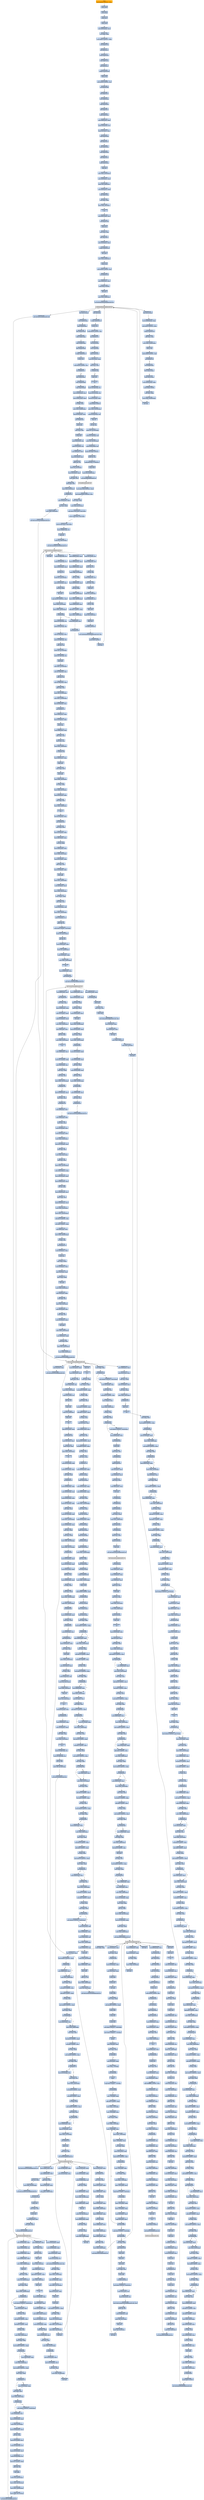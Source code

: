 digraph G {
node[shape=rectangle,style=filled,fillcolor=lightsteelblue,color=lightsteelblue]
bgcolor="transparent"
a0x004015c0subl_0x938UINT32_esp[label="start\nsubl $0x938<UINT32>, %esp",color="lightgrey",fillcolor="orange"];
a0x004015c6pushl_ebx[label="0x004015c6\npushl %ebx"];
a0x004015c7pushl_ebp[label="0x004015c7\npushl %ebp"];
a0x004015c8pushl_esi[label="0x004015c8\npushl %esi"];
a0x004015c9pushl_edi[label="0x004015c9\npushl %edi"];
a0x004015caleal_0x494esp__ecx[label="0x004015ca\nleal 0x494(%esp), %ecx"];
a0x004015d1xorl_ebp_ebp[label="0x004015d1\nxorl %ebp, %ebp"];
a0x004015d3movl_0xf5UINT32_ebx[label="0x004015d3\nmovl $0xf5<UINT32>, %ebx"];
a0x004015d8call_0x00401070[label="0x004015d8\ncall 0x00401070"];
a0x00401070fldl_0x60ecx_[label="0x00401070\nfldl 0x60(%ecx)"];
a0x00401073fmull_0xd8ecx_[label="0x00401073\nfmull 0xd8(%ecx)"];
a0x00401079fstpl_0xd8ecx_[label="0x00401079\nfstpl 0xd8(%ecx)"];
a0x0040107ffldl_0x38ecx_[label="0x0040107f\nfldl 0x38(%ecx)"];
a0x00401082fcompl_0x00505208[label="0x00401082\nfcompl 0x00505208"];
a0x00401088fnstsw_ax[label="0x00401088\nfnstsw %ax"];
a0x0040108atestb_0x40UINT8_ah[label="0x0040108a\ntestb $0x40<UINT8>, %ah"];
a0x0040108djne_0x0040109b[label="0x0040108d\njne 0x0040109b"];
a0x0040108ffldl_0x98ecx_[label="0x0040108f\nfldl 0x98(%ecx)"];
a0x00401095fdivl_0x38ecx_[label="0x00401095\nfdivl 0x38(%ecx)"];
a0x00401098fstpl_0x50ecx_[label="0x00401098\nfstpl 0x50(%ecx)"];
a0x0040109bfldl_0xa8ecx_[label="0x0040109b\nfldl 0xa8(%ecx)"];
a0x004010a1faddl_0x48ecx_[label="0x004010a1\nfaddl 0x48(%ecx)"];
a0x004010a4movl_0xd0ecx__eax[label="0x004010a4\nmovl 0xd0(%ecx), %eax"];
a0x004010aamovb_0x20ecx__dl[label="0x004010aa\nmovb 0x20(%ecx), %dl"];
a0x004010adimull_0xcecx__eax[label="0x004010ad\nimull 0xc(%ecx), %eax"];
a0x004010b1fstpl_0xa0ecx_[label="0x004010b1\nfstpl 0xa0(%ecx)"];
a0x004010b7fldl_0x60ecx_[label="0x004010b7\nfldl 0x60(%ecx)"];
a0x004010bafsubl_0x38ecx_[label="0x004010ba\nfsubl 0x38(%ecx)"];
a0x004010bdfstpl_0x80ecx_[label="0x004010bd\nfstpl 0x80(%ecx)"];
a0x004010c3fldl_0xb0ecx_[label="0x004010c3\nfldl 0xb0(%ecx)"];
a0x004010c9faddl_0x50ecx_[label="0x004010c9\nfaddl 0x50(%ecx)"];
a0x004010ccnotb_dl[label="0x004010cc\nnotb %dl"];
a0x004010cemovl_eax_0x24ecx_[label="0x004010ce\nmovl %eax, 0x24(%ecx)"];
a0x004010d1movl_0x30ecx__eax[label="0x004010d1\nmovl 0x30(%ecx), %eax"];
a0x004010d4movb_dl_0xe8ecx_[label="0x004010d4\nmovb %dl, 0xe8(%ecx)"];
a0x004010damovl_0x40ecx__edx[label="0x004010da\nmovl 0x40(%ecx), %edx"];
a0x004010ddfstpl_0x60ecx_[label="0x004010dd\nfstpl 0x60(%ecx)"];
a0x004010e0subl_edx_eax[label="0x004010e0\nsubl %edx, %eax"];
a0x004010e2movl_eax_0xcecx_[label="0x004010e2\nmovl %eax, 0xc(%ecx)"];
a0x004010e5ret[label="0x004010e5\nret"];
a0x004015ddleal_0x3bcesp__ecx[label="0x004015dd\nleal 0x3bc(%esp), %ecx"];
a0x004015e4call_0x00401520[label="0x004015e4\ncall 0x00401520"];
a0x00401520pushl_esi[label="0x00401520\npushl %esi"];
a0x00401521movl_ecx_esi[label="0x00401521\nmovl %ecx, %esi"];
a0x00401523flds_0x6cesi_[label="0x00401523\nflds 0x6c(%esi)"];
a0x00401526movl_0x24esi__eax[label="0x00401526\nmovl 0x24(%esi), %eax"];
a0x00401529fcomps_0x00505210[label="0x00401529\nfcomps 0x00505210"];
a0x0040152fnotl_eax[label="0x0040152f\nnotl %eax"];
a0x00401531movl_eax_0x38esi_[label="0x00401531\nmovl %eax, 0x38(%esi)"];
a0x00401534fnstsw_ax[label="0x00401534\nfnstsw %ax"];
a0x00401536testb_0x40UINT8_ah[label="0x00401536\ntestb $0x40<UINT8>, %ah"];
a0x00401539jne_0x00401547[label="0x00401539\njne 0x00401547"];
a0x00401547movl_0x84esi__ecx[label="0x00401547\nmovl 0x84(%esi), %ecx"];
a0x0040154dpushl_0x0UINT8[label="0x0040154d\npushl $0x0<UINT8>"];
a0x0040154fnotl_ecx[label="0x0040154f\nnotl %ecx"];
a0x00401551movl_ecx_0x60esi_[label="0x00401551\nmovl %ecx, 0x60(%esi)"];
a0x00401554call_GetModuleHandleA_kernel32_dll[label="0x00401554\ncall GetModuleHandleA@kernel32.dll"];
GetModuleHandleA_kernel32_dll[label="GetModuleHandleA@kernel32.dll",color="lightgrey",fillcolor="lightgrey"];
a0x0040155aflds_0x4esi_[label="0x0040155a\nflds 0x4(%esi)"];
a0x0040155dfcomps_0x00505210[label="0x0040155d\nfcomps 0x00505210"];
a0x00401563fnstsw_ax[label="0x00401563\nfnstsw %ax"];
a0x00401565testb_0x40UINT8_ah[label="0x00401565\ntestb $0x40<UINT8>, %ah"];
a0x00401568jne_0x00401573[label="0x00401568\njne 0x00401573"];
a0x0040156aflds_0x20esi_[label="0x0040156a\nflds 0x20(%esi)"];
a0x0040156dfdivs_0x4esi_[label="0x0040156d\nfdivs 0x4(%esi)"];
a0x00401570fstps_0x10esi_[label="0x00401570\nfstps 0x10(%esi)"];
a0x00401573movl_0x1cesi__ecx[label="0x00401573\nmovl 0x1c(%esi), %ecx"];
a0x00401576testl_ecx_ecx[label="0x00401576\ntestl %ecx, %ecx"];
a0x00401578je_0x00401584[label="0x00401578\nje 0x00401584"];
a0x00401584popl_esi[label="0x00401584\npopl %esi"];
a0x00401585ret[label="0x00401585\nret"];
a0x004015e9movb_0x140esp__cl[label="0x004015e9\nmovb 0x140(%esp), %cl"];
a0x004015f0movb_0x15cesp__dl[label="0x004015f0\nmovb 0x15c(%esp), %dl"];
a0x004015f7leal_0x15cesp__eax[label="0x004015f7\nleal 0x15c(%esp), %eax"];
a0x004015fepushl_0x40UINT8[label="0x004015fe\npushl $0x40<UINT8>"];
a0x00401600movl_eax_0x138esp_[label="0x00401600\nmovl %eax, 0x138(%esp)"];
a0x00401607movb_0x158esp__al[label="0x00401607\nmovb 0x158(%esp), %al"];
a0x0040160enotb_cl[label="0x0040160e\nnotb %cl"];
a0x00401610orb_dl_al[label="0x00401610\norb %dl, %al"];
a0x00401612movb_cl_0x134esp_[label="0x00401612\nmovb %cl, 0x134(%esp)"];
a0x00401619movb_0x17desp__cl[label="0x00401619\nmovb 0x17d(%esp), %cl"];
a0x00401620movb_al_0x158esp_[label="0x00401620\nmovb %al, 0x158(%esp)"];
a0x00401627movb_0x16cesp__al[label="0x00401627\nmovb 0x16c(%esp), %al"];
a0x0040162epushl_0x1000UINT32[label="0x0040162e\npushl $0x1000<UINT32>"];
a0x00401633andb_cl_al[label="0x00401633\nandb %cl, %al"];
a0x00401635pushl_0x139277UINT32[label="0x00401635\npushl $0x139277<UINT32>"];
a0x0040163apushl_ebp[label="0x0040163a\npushl %ebp"];
a0x0040163bmovb_al_0x196esp_[label="0x0040163b\nmovb %al, 0x196(%esp)"];
a0x00401642call_VirtualAlloc_kernel32_dll[label="0x00401642\ncall VirtualAlloc@kernel32.dll"];
VirtualAlloc_kernel32_dll[label="VirtualAlloc@kernel32.dll",color="lightgrey",fillcolor="lightgrey"];
a0x00401648movl_0x2c16eUINT32_ecx[label="0x00401648\nmovl $0x2c16e<UINT32>, %ecx"];
a0x0040164dmovl_0x402640UINT32_esi[label="0x0040164d\nmovl $0x402640<UINT32>, %esi"];
a0x00401652movl_eax_edi[label="0x00401652\nmovl %eax, %edi"];
a0x00401654movl_eax_0x14esp_[label="0x00401654\nmovl %eax, 0x14(%esp)"];
a0x00401658repz_movsl_ds_esi__es_edi_[label="0x00401658\nrepz movsl %ds:(%esi), %es:(%edi)"];
a0x0040165amovsw_ds_esi__es_edi_[label="0x0040165a\nmovsw %ds:(%esi), %es:(%edi)"];
a0x0040165cmovsb_ds_esi__es_edi_[label="0x0040165c\nmovsb %ds:(%esi), %es:(%edi)"];
a0x0040165dmovb_0x69desp__cl[label="0x0040165d\nmovb 0x69d(%esp), %cl"];
a0x00401664notb_cl[label="0x00401664\nnotb %cl"];
a0x00401666movb_cl_0x614esp_[label="0x00401666\nmovb %cl, 0x614(%esp)"];
a0x0040166dcall_GetCurrentProcessId_kernel32_dll[label="0x0040166d\ncall GetCurrentProcessId@kernel32.dll"];
GetCurrentProcessId_kernel32_dll[label="GetCurrentProcessId@kernel32.dll",color="lightgrey",fillcolor="lightgrey"];
a0x00401673movl_0x690esp__edx[label="0x00401673\nmovl 0x690(%esp), %edx"];
a0x0040167amovl_0x604esp__ecx[label="0x0040167a\nmovl 0x604(%esp), %ecx"];
a0x00401681movl_0x660esp__eax[label="0x00401681\nmovl 0x660(%esp), %eax"];
a0x00401688movl_ebp_0x10esp_[label="0x00401688\nmovl %ebp, 0x10(%esp)"];
a0x0040168cshrl_cl_edx[label="0x0040168c\nshrl %cl, %edx"];
a0x0040168emovl_0x630esp__ecx[label="0x0040168e\nmovl 0x630(%esp), %ecx"];
a0x00401695shrl_cl_eax[label="0x00401695\nshrl %cl, %eax"];
a0x00401697movl_edx_0x5f8esp_[label="0x00401697\nmovl %edx, 0x5f8(%esp)"];
a0x0040169emovl_eax_0x658esp_[label="0x0040169e\nmovl %eax, 0x658(%esp)"];
a0x004016a5movl_0x5f0esp__eax[label="0x004016a5\nmovl 0x5f0(%esp), %eax"];
a0x004016acaddl_0x4UINT8_eax[label="0x004016ac\naddl $0x4<UINT8>, %eax"];
a0x004016afmovl_eax_0x5f0esp_[label="0x004016af\nmovl %eax, 0x5f0(%esp)"];
a0x004016b6leal_0x188esp__ecx[label="0x004016b6\nleal 0x188(%esp), %ecx"];
a0x004016bdcall_0x00401440[label="0x004016bd\ncall 0x00401440"];
a0x00401440jmp_GetCurrentThread_kernel32_dll[label="0x00401440\njmp GetCurrentThread@kernel32.dll"];
GetCurrentThread_kernel32_dll[label="GetCurrentThread@kernel32.dll",color="lightgrey",fillcolor="lightgrey"];
a0x004016c2leal_0xd8esp__ecx[label="0x004016c2\nleal 0xd8(%esp), %ecx"];
a0x004016c9call_0x00401250[label="0x004016c9\ncall 0x00401250"];
a0x00401250movl_ecx_eax[label="0x00401250\nmovl %ecx, %eax"];
a0x00401252movl_0x38eax__ecx[label="0x00401252\nmovl 0x38(%eax), %ecx"];
a0x00401255movl_0x1ceax__edx[label="0x00401255\nmovl 0x1c(%eax), %edx"];
a0x00401258imull_0x14eax__ecx[label="0x00401258\nimull 0x14(%eax), %ecx"];
a0x0040125cmovl_ecx_0x34eax_[label="0x0040125c\nmovl %ecx, 0x34(%eax)"];
a0x0040125fmovl_0x8eax__ecx[label="0x0040125f\nmovl 0x8(%eax), %ecx"];
a0x00401262shll_cl_edx[label="0x00401262\nshll %cl, %edx"];
a0x00401264movl_edx_0x24eax_[label="0x00401264\nmovl %edx, 0x24(%eax)"];
a0x00401267ret[label="0x00401267\nret"];
a0x004016cemovl_0xd8esp__ecx[label="0x004016ce\nmovl 0xd8(%esp), %ecx"];
a0x004016d5movl_0x11cesp__edx[label="0x004016d5\nmovl 0x11c(%esp), %edx"];
a0x004016dcmovl_0xdcesp__esi[label="0x004016dc\nmovl 0xdc(%esp), %esi"];
a0x004016e3addl_ecx_edx[label="0x004016e3\naddl %ecx, %edx"];
a0x004016e5testl_esi_esi[label="0x004016e5\ntestl %esi, %esi"];
a0x004016e7movl_edx_0x120esp_[label="0x004016e7\nmovl %edx, 0x120(%esp)"];
a0x004016eeje_0x00401702[label="0x004016ee\nje 0x00401702"];
a0x00401702movl_0x100esp__ecx[label="0x00401702\nmovl 0x100(%esp), %ecx"];
a0x00401709testl_ecx_ecx[label="0x00401709\ntestl %ecx, %ecx"];
a0x0040170bje_0x0040171f[label="0x0040170b\nje 0x0040171f"];
a0x0040171fmovl_0xf8esp__eax[label="0x0040171f\nmovl 0xf8(%esp), %eax"];
a0x00401726movl_0xf0esp__edi[label="0x00401726\nmovl 0xf0(%esp), %edi"];
a0x0040172dsubl_ecx_eax[label="0x0040172d\nsubl %ecx, %eax"];
a0x0040172fmovl_0x14esp__ecx[label="0x0040172f\nmovl 0x14(%esp), %ecx"];
a0x00401733movl_0x10esp__edx[label="0x00401733\nmovl 0x10(%esp), %edx"];
a0x00401737movl_eax_0xd8esp_[label="0x00401737\nmovl %eax, 0xd8(%esp)"];
a0x0040173emovl_0x110esp__eax[label="0x0040173e\nmovl 0x110(%esp), %eax"];
a0x00401745subl_edi_eax[label="0x00401745\nsubl %edi, %eax"];
a0x00401747movl_eax_0xecesp_[label="0x00401747\nmovl %eax, 0xec(%esp)"];
a0x0040174eaddl_esi_eax[label="0x0040174e\naddl %esi, %eax"];
a0x00401750movl_eax_0x100esp_[label="0x00401750\nmovl %eax, 0x100(%esp)"];
a0x00401757movl_ecxedx4__eax[label="0x00401757\nmovl (%ecx,%edx,4), %eax"];
a0x0040175amovl_0x5c4esp__edx[label="0x0040175a\nmovl 0x5c4(%esp), %edx"];
a0x00401761movl_0x5b0esp__ecx[label="0x00401761\nmovl 0x5b0(%esp), %ecx"];
a0x00401768shll_cl_edx[label="0x00401768\nshll %cl, %edx"];
a0x0040176amovl_0x5a0esp__ecx[label="0x0040176a\nmovl 0x5a0(%esp), %ecx"];
a0x00401771movl_eax_esi[label="0x00401771\nmovl %eax, %esi"];
a0x00401773imull_0x5a4esp__ecx[label="0x00401773\nimull 0x5a4(%esp), %ecx"];
a0x0040177bmovl_eax_0x34esp_[label="0x0040177b\nmovl %eax, 0x34(%esp)"];
a0x0040177fmovl_ecx_0x5a0esp_[label="0x0040177f\nmovl %ecx, 0x5a0(%esp)"];
a0x00401786shll_0x13UINT8_esi[label="0x00401786\nshll $0x13<UINT8>, %esi"];
a0x00401789shrl_0xdUINT8_eax[label="0x00401789\nshrl $0xd<UINT8>, %eax"];
a0x0040178cleal_0xd8esp__ecx[label="0x0040178c\nleal 0xd8(%esp), %ecx"];
a0x00401793movl_edx_0x5d0esp_[label="0x00401793\nmovl %edx, 0x5d0(%esp)"];
a0x0040179aorl_eax_esi[label="0x0040179a\norl %eax, %esi"];
a0x0040179ccall_0x00401270[label="0x0040179c\ncall 0x00401270"];
a0x00401270movl_0x20ecx__eax[label="0x00401270\nmovl 0x20(%ecx), %eax"];
a0x00401273pushl_esi[label="0x00401273\npushl %esi"];
a0x00401274movl_eax_ecx_[label="0x00401274\nmovl %eax, (%ecx)"];
a0x00401276movl_0x18ecx__eax[label="0x00401276\nmovl 0x18(%ecx), %eax"];
a0x00401279movl_0xcecx__esi[label="0x00401279\nmovl 0xc(%ecx), %esi"];
a0x0040127cmovl_eax_edx[label="0x0040127c\nmovl %eax, %edx"];
a0x0040127enotl_edx[label="0x0040127e\nnotl %edx"];
a0x00401280movl_edx_0x28ecx_[label="0x00401280\nmovl %edx, 0x28(%ecx)"];
a0x00401283movl_0x4ecx__edx[label="0x00401283\nmovl 0x4(%ecx), %edx"];
a0x00401286subl_edx_esi[label="0x00401286\nsubl %edx, %esi"];
a0x00401288movl_esi_0xcecx_[label="0x00401288\nmovl %esi, 0xc(%ecx)"];
a0x0040128bmovl_0x10ecx__esi[label="0x0040128b\nmovl 0x10(%ecx), %esi"];
a0x0040128esubl_edx_esi[label="0x0040128e\nsubl %edx, %esi"];
a0x00401290movl_0x14ecx__edx[label="0x00401290\nmovl 0x14(%ecx), %edx"];
a0x00401293notl_edx[label="0x00401293\nnotl %edx"];
a0x00401295movl_edx_0x30ecx_[label="0x00401295\nmovl %edx, 0x30(%ecx)"];
a0x00401298movl_0x8ecx__edx[label="0x00401298\nmovl 0x8(%ecx), %edx"];
a0x0040129bimull_eax_edx[label="0x0040129b\nimull %eax, %edx"];
a0x0040129emovl_esi_0x20ecx_[label="0x0040129e\nmovl %esi, 0x20(%ecx)"];
a0x004012a1movl_edx_0x48ecx_[label="0x004012a1\nmovl %edx, 0x48(%ecx)"];
a0x004012a4call_GetCurrentThreadId_kernel32_dll[label="0x004012a4\ncall GetCurrentThreadId@kernel32.dll"];
GetCurrentThreadId_kernel32_dll[label="GetCurrentThreadId@kernel32.dll",color="lightgrey",fillcolor="lightgrey"];
a0x004012aapopl_esi[label="0x004012aa\npopl %esi"];
a0x004012abret[label="0x004012ab\nret"];
a0x004017a1movl_esi_eax[label="0x004017a1\nmovl %esi, %eax"];
a0x004017a3leal_esi4__edx[label="0x004017a3\nleal (,%esi,4), %edx"];
a0x004017aashrl_0x1eUINT8_eax[label="0x004017aa\nshrl $0x1e<UINT8>, %eax"];
a0x004017adorl_edx_eax[label="0x004017ad\norl %edx, %eax"];
a0x004017afmovl_eax_ecx[label="0x004017af\nmovl %eax, %ecx"];
a0x004017b1shrl_0x11UINT8_ecx[label="0x004017b1\nshrl $0x11<UINT8>, %ecx"];
a0x004017b4shll_0xfUINT8_eax[label="0x004017b4\nshll $0xf<UINT8>, %eax"];
a0x004017b7orl_eax_ecx[label="0x004017b7\norl %eax, %ecx"];
a0x004017b9leal_0x1ecx__eax[label="0x004017b9\nleal 0x1(%ecx), %eax"];
a0x004017bcmovl_0x494esp__ecx[label="0x004017bc\nmovl 0x494(%esp), %ecx"];
a0x004017c3movl_eax_esi[label="0x004017c3\nmovl %eax, %esi"];
a0x004017c5shrl_0x18UINT8_esi[label="0x004017c5\nshrl $0x18<UINT8>, %esi"];
a0x004017c8shll_0x8UINT8_eax[label="0x004017c8\nshll $0x8<UINT8>, %eax"];
a0x004017cborl_eax_esi[label="0x004017cb\norl %eax, %esi"];
a0x004017cdtestl_ecx_ecx[label="0x004017cd\ntestl %ecx, %ecx"];
a0x004017cfje_0x004017e5[label="0x004017cf\nje 0x004017e5"];
a0x004017e5movl_0x504esp__edx[label="0x004017e5\nmovl 0x504(%esp), %edx"];
a0x004017ecfldl_0x51cesp_[label="0x004017ec\nfldl 0x51c(%esp)"];
a0x004017f3fsubl_0x4ecesp_[label="0x004017f3\nfsubl 0x4ec(%esp)"];
a0x004017famovl_0x4c4esp__eax[label="0x004017fa\nmovl 0x4c4(%esp), %eax"];
a0x00401801movl_0x54cesp__ecx[label="0x00401801\nmovl 0x54c(%esp), %ecx"];
a0x00401808subl_edx_eax[label="0x00401808\nsubl %edx, %eax"];
a0x0040180amovl_eax_0x528esp_[label="0x0040180a\nmovl %eax, 0x528(%esp)"];
a0x00401811movl_ecx_eax[label="0x00401811\nmovl %ecx, %eax"];
a0x00401813fstpl_0x574esp_[label="0x00401813\nfstpl 0x574(%esp)"];
a0x0040181aimull_0x550esp__eax[label="0x0040181a\nimull 0x550(%esp), %eax"];
a0x00401822fldl_0x4a4esp_[label="0x00401822\nfldl 0x4a4(%esp)"];
a0x00401829faddl_0x4acesp_[label="0x00401829\nfaddl 0x4ac(%esp)"];
a0x00401830fstpl_0x544esp_[label="0x00401830\nfstpl 0x544(%esp)"];
a0x00401837fldl_0x4ccesp_[label="0x00401837\nfldl 0x4cc(%esp)"];
a0x0040183efaddl_0x584esp_[label="0x0040183e\nfaddl 0x584(%esp)"];
a0x00401845movl_eax_0x4a0esp_[label="0x00401845\nmovl %eax, 0x4a0(%esp)"];
a0x0040184cshll_cl_edx[label="0x0040184c\nshll %cl, %edx"];
a0x0040184efstpl_0x4ecesp_[label="0x0040184e\nfstpl 0x4ec(%esp)"];
a0x00401855fldl_0x56cesp_[label="0x00401855\nfldl 0x56c(%esp)"];
a0x0040185cfcompl_0x00505208[label="0x0040185c\nfcompl 0x00505208"];
a0x00401862movl_edx_0x500esp_[label="0x00401862\nmovl %edx, 0x500(%esp)"];
a0x00401869fnstsw_ax[label="0x00401869\nfnstsw %ax"];
a0x0040186btestb_0x40UINT8_ah[label="0x0040186b\ntestb $0x40<UINT8>, %ah"];
a0x0040186ejne_0x00401885[label="0x0040186e\njne 0x00401885"];
a0x00401870fldl_0x4ccesp_[label="0x00401870\nfldl 0x4cc(%esp)"];
a0x00401877fdivl_0x56cesp_[label="0x00401877\nfdivl 0x56c(%esp)"];
a0x0040187efstpl_0x4ecesp_[label="0x0040187e\nfstpl 0x4ec(%esp)"];
a0x00401885testl_ebp_ebp[label="0x00401885\ntestl %ebp, %ebp"];
a0x00401887movl_0xbeUINT32_eax[label="0x00401887\nmovl $0xbe<UINT32>, %eax"];
a0x0040188cje_0x00401892[label="0x0040188c\nje 0x00401892"];
a0x00401892movl_eax_0x30esp_[label="0x00401892\nmovl %eax, 0x30(%esp)"];
a0x00401896movl_esi_eax[label="0x00401896\nmovl %esi, %eax"];
a0x00401898shrl_0x14UINT8_eax[label="0x00401898\nshrl $0x14<UINT8>, %eax"];
a0x0040189bshll_0xcUINT8_esi[label="0x0040189b\nshll $0xc<UINT8>, %esi"];
a0x0040189eorl_esi_eax[label="0x0040189e\norl %esi, %eax"];
a0x004018a0movl_0x12UINT32_ecx[label="0x004018a0\nmovl $0x12<UINT32>, %ecx"];
a0x004018a5testl_ebp_ebp[label="0x004018a5\ntestl %ebp, %ebp"];
a0x004018a7je_0x004018b0[label="0x004018a7\nje 0x004018b0"];
a0x004018b0movl_ecx_0x30esp_[label="0x004018b0\nmovl %ecx, 0x30(%esp)"];
a0x004018b4leal_0x1eax__ecx[label="0x004018b4\nleal 0x1(%eax), %ecx"];
a0x004018b7testl_ebx_ebx[label="0x004018b7\ntestl %ebx, %ebx"];
a0x004018b9movl_0x70UINT32_eax[label="0x004018b9\nmovl $0x70<UINT32>, %eax"];
a0x004018bejne_0x004018c4[label="0x004018be\njne 0x004018c4"];
a0x004018c4movl_eax_0xb8esp_[label="0x004018c4\nmovl %eax, 0xb8(%esp)"];
a0x004018cbmovl_ecx_eax[label="0x004018cb\nmovl %ecx, %eax"];
a0x004018cdshrl_0x1bUINT8_eax[label="0x004018cd\nshrl $0x1b<UINT8>, %eax"];
a0x004018d0shll_0x5UINT8_ecx[label="0x004018d0\nshll $0x5<UINT8>, %ecx"];
a0x004018d3orl_ecx_eax[label="0x004018d3\norl %ecx, %eax"];
a0x004018d5movl_0x3cUINT32_ecx[label="0x004018d5\nmovl $0x3c<UINT32>, %ecx"];
a0x004018datestl_ebx_ebx[label="0x004018da\ntestl %ebx, %ebx"];
a0x004018dcjne_0x004018e5[label="0x004018dc\njne 0x004018e5"];
a0x004018e5movl_ecx_0x7cesp_[label="0x004018e5\nmovl %ecx, 0x7c(%esp)"];
a0x004018e9movl_eax_ecx[label="0x004018e9\nmovl %eax, %ecx"];
a0x004018ebshll_0x14UINT8_ecx[label="0x004018eb\nshll $0x14<UINT8>, %ecx"];
a0x004018eeshrl_0xcUINT8_eax[label="0x004018ee\nshrl $0xc<UINT8>, %eax"];
a0x004018f1orl_eax_ecx[label="0x004018f1\norl %eax, %ecx"];
a0x004018f3movl_0xa6UINT32_eax[label="0x004018f3\nmovl $0xa6<UINT32>, %eax"];
a0x004018f8testl_ebp_ebp[label="0x004018f8\ntestl %ebp, %ebp"];
a0x004018faje_0x00401900[label="0x004018fa\nje 0x00401900"];
a0x00401900movl_eax_0x9cesp_[label="0x00401900\nmovl %eax, 0x9c(%esp)"];
a0x00401907movl_ecx_eax[label="0x00401907\nmovl %ecx, %eax"];
a0x00401909shrl_0x18UINT8_eax[label="0x00401909\nshrl $0x18<UINT8>, %eax"];
a0x0040190cshll_0x8UINT8_ecx[label="0x0040190c\nshll $0x8<UINT8>, %ecx"];
a0x0040190forl_ecx_eax[label="0x0040190f\norl %ecx, %eax"];
a0x00401911movl_0x78UINT32_ecx[label="0x00401911\nmovl $0x78<UINT32>, %ecx"];
a0x00401916testl_ebx_ebx[label="0x00401916\ntestl %ebx, %ebx"];
a0x00401918jne_0x00401921[label="0x00401918\njne 0x00401921"];
a0x00401921movl_eax_esi[label="0x00401921\nmovl %eax, %esi"];
a0x00401923movl_ecx_0x48esp_[label="0x00401923\nmovl %ecx, 0x48(%esp)"];
a0x00401927shll_0x12UINT8_esi[label="0x00401927\nshll $0x12<UINT8>, %esi"];
a0x0040192ashrl_0xeUINT8_eax[label="0x0040192a\nshrl $0xe<UINT8>, %eax"];
a0x0040192dorl_eax_esi[label="0x0040192d\norl %eax, %esi"];
a0x0040192ftestl_ebp_ebp[label="0x0040192f\ntestl %ebp, %ebp"];
a0x00401931jne_0x0040193b[label="0x00401931\njne 0x0040193b"];
a0x00401933movl_0x16UINT32_0x38esp_[label="0x00401933\nmovl $0x16<UINT32>, 0x38(%esp)"];
a0x0040193bmovb_0xc5esp__dl[label="0x0040193b\nmovb 0xc5(%esp), %dl"];
a0x00401942movl_0x38esp__ecx[label="0x00401942\nmovl 0x38(%esp), %ecx"];
a0x00401946movb_0xbcesp__al[label="0x00401946\nmovb 0xbc(%esp), %al"];
a0x0040194dmovl_ecx_0x84esp_[label="0x0040194d\nmovl %ecx, 0x84(%esp)"];
a0x00401954movb_0xd4esp__cl[label="0x00401954\nmovb 0xd4(%esp), %cl"];
a0x0040195bnotb_dl[label="0x0040195b\nnotb %dl"];
a0x0040195dmovb_dl_0xc4esp_[label="0x0040195d\nmovb %dl, 0xc4(%esp)"];
a0x00401964movl_0xd0esp__edx[label="0x00401964\nmovl 0xd0(%esp), %edx"];
a0x0040196bdecl_edx[label="0x0040196b\ndecl %edx"];
a0x0040196candb_cl_al[label="0x0040196c\nandb %cl, %al"];
a0x0040196emovl_edx_0xd0esp_[label="0x0040196e\nmovl %edx, 0xd0(%esp)"];
a0x00401975movb_al_0xcdesp_[label="0x00401975\nmovb %al, 0xcd(%esp)"];
a0x0040197ccall_GetCurrentThreadId_kernel32_dll[label="0x0040197c\ncall GetCurrentThreadId@kernel32.dll"];
a0x00401982leal_0x1esi__edi[label="0x00401982\nleal 0x1(%esi), %edi"];
a0x00401985call_GetCurrentThread_kernel32_dll[label="0x00401985\ncall GetCurrentThread@kernel32.dll"];
a0x0040198bmovl_0x2f0esp__ecx[label="0x0040198b\nmovl 0x2f0(%esp), %ecx"];
a0x00401992movl_0x328esp__eax[label="0x00401992\nmovl 0x328(%esp), %eax"];
a0x00401999movl_ecx_edx[label="0x00401999\nmovl %ecx, %edx"];
a0x0040199bandl_eax_edx[label="0x0040199b\nandl %eax, %edx"];
a0x0040199dmovl_0x2fcesp__eax[label="0x0040199d\nmovl 0x2fc(%esp), %eax"];
a0x004019a4notl_eax[label="0x004019a4\nnotl %eax"];
a0x004019a6movl_eax_0x2d8esp_[label="0x004019a6\nmovl %eax, 0x2d8(%esp)"];
a0x004019admovl_0x318esp__eax[label="0x004019ad\nmovl 0x318(%esp), %eax"];
a0x004019b4testl_eax_eax[label="0x004019b4\ntestl %eax, %eax"];
a0x004019b6movl_edx_0x30cesp_[label="0x004019b6\nmovl %edx, 0x30c(%esp)"];
a0x004019bdje_0x004019ca[label="0x004019bd\nje 0x004019ca"];
a0x004019camovl_0x2ccesp__edx[label="0x004019ca\nmovl 0x2cc(%esp), %edx"];
a0x004019d1movl_0x2dcesp__esi[label="0x004019d1\nmovl 0x2dc(%esp), %esi"];
a0x004019d8andl_esi_edx[label="0x004019d8\nandl %esi, %edx"];
a0x004019damovl_0x330esp__esi[label="0x004019da\nmovl 0x330(%esp), %esi"];
a0x004019e1testl_esi_esi[label="0x004019e1\ntestl %esi, %esi"];
a0x004019e3movl_edx_0x2e0esp_[label="0x004019e3\nmovl %edx, 0x2e0(%esp)"];
a0x004019eaje_0x004019fe[label="0x004019ea\nje 0x004019fe"];
a0x004019femovl_0x2f4esp__esi[label="0x004019fe\nmovl 0x2f4(%esp), %esi"];
a0x00401a05testl_esi_esi[label="0x00401a05\ntestl %esi, %esi"];
a0x00401a07je_0x00401a16[label="0x00401a07\nje 0x00401a16"];
a0x00401a16call_GetCurrentThreadId_kernel32_dll[label="0x00401a16\ncall GetCurrentThreadId@kernel32.dll"];
a0x00401a1ctestl_ebp_ebp[label="0x00401a1c\ntestl %ebp, %ebp"];
a0x00401a1ejne_0x00401a28[label="0x00401a1e\njne 0x00401a28"];
a0x00401a20movl_0xd4UINT32_0x2cesp_[label="0x00401a20\nmovl $0xd4<UINT32>, 0x2c(%esp)"];
a0x00401a28movl_0x2cesp__eax[label="0x00401a28\nmovl 0x2c(%esp), %eax"];
a0x00401a2cmovl_edi_esi[label="0x00401a2c\nmovl %edi, %esi"];
a0x00401a2eshrl_0x1dUINT8_esi[label="0x00401a2e\nshrl $0x1d<UINT8>, %esi"];
a0x00401a31leal_edi8__ecx[label="0x00401a31\nleal (,%edi,8), %ecx"];
a0x00401a38movl_eax_0x38esp_[label="0x00401a38\nmovl %eax, 0x38(%esp)"];
a0x00401a3corl_ecx_esi[label="0x00401a3c\norl %ecx, %esi"];
a0x00401a3etestl_ebx_ebx[label="0x00401a3e\ntestl %ebx, %ebx"];
a0x00401a40je_0x00401a4a[label="0x00401a40\nje 0x00401a4a"];
a0x00401a42movl_0x84UINT32_0x24esp_[label="0x00401a42\nmovl $0x84<UINT32>, 0x24(%esp)"];
a0x00401a4aleal_0x494esp__ecx[label="0x00401a4a\nleal 0x494(%esp), %ecx"];
a0x00401a51call_0x004010f0[label="0x00401a51\ncall 0x004010f0"];
a0x004010f0pushl_esi[label="0x004010f0\npushl %esi"];
a0x004010f1movl_ecx_esi[label="0x004010f1\nmovl %ecx, %esi"];
a0x004010f3fldl_0xd8esi_[label="0x004010f3\nfldl 0xd8(%esi)"];
a0x004010f9faddl_0xa8esi_[label="0x004010f9\nfaddl 0xa8(%esi)"];
a0x004010ffmovl_0xcesi__eax[label="0x004010ff\nmovl 0xc(%esi), %eax"];
a0x00401102movl_0x4esi__ecx[label="0x00401102\nmovl 0x4(%esi), %ecx"];
a0x00401105subl_ecx_eax[label="0x00401105\nsubl %ecx, %eax"];
a0x00401107movl_0xbcesi__ecx[label="0x00401107\nmovl 0xbc(%esi), %ecx"];
a0x0040110dnotl_ecx[label="0x0040110d\nnotl %ecx"];
a0x0040110ffstl_0x98esi_[label="0x0040110f\nfstl 0x98(%esi)"];
a0x00401115fldl_0x88esi_[label="0x00401115\nfldl 0x88(%esi)"];
a0x0040111bfmull_0xc0esi_[label="0x0040111b\nfmull 0xc0(%esi)"];
a0x00401121movl_eax_esi_[label="0x00401121\nmovl %eax, (%esi)"];
a0x00401123movl_ecx_0x90esi_[label="0x00401123\nmovl %ecx, 0x90(%esi)"];
a0x00401129fstpl_0xe0esi_[label="0x00401129\nfstpl 0xe0(%esi)"];
a0x0040112ffldl_0x48esi_[label="0x0040112f\nfldl 0x48(%esi)"];
a0x00401132fsub_st1_st0[label="0x00401132\nfsub %st1, %st0"];
a0x00401134fstpl_0x78esi_[label="0x00401134\nfstpl 0x78(%esi)"];
a0x00401137fstp_st0[label="0x00401137\nfstp %st0"];
a0x00401139call_GetCommandLineA_kernel32_dll[label="0x00401139\ncall GetCommandLineA@kernel32.dll"];
GetCommandLineA_kernel32_dll[label="GetCommandLineA@kernel32.dll",color="lightgrey",fillcolor="lightgrey"];
a0x0040113ffldl_0xc0esi_[label="0x0040113f\nfldl 0xc0(%esi)"];
a0x00401145movl_0x94esi__edx[label="0x00401145\nmovl 0x94(%esi), %edx"];
a0x0040114bmovl_0x28esi__eax[label="0x0040114b\nmovl 0x28(%esi), %eax"];
a0x0040114emovl_0x8esi__ecx[label="0x0040114e\nmovl 0x8(%esi), %ecx"];
a0x00401151fadd_st0_st0[label="0x00401151\nfadd %st0, %st0"];
a0x00401153notl_edx[label="0x00401153\nnotl %edx"];
a0x00401155subl_ecx_eax[label="0x00401155\nsubl %ecx, %eax"];
a0x00401157movl_edx_0x2cesi_[label="0x00401157\nmovl %edx, 0x2c(%esi)"];
a0x0040115amovl_eax_0xbcesi_[label="0x0040115a\nmovl %eax, 0xbc(%esi)"];
a0x00401160fstpl_0x78esi_[label="0x00401160\nfstpl 0x78(%esi)"];
a0x00401163popl_esi[label="0x00401163\npopl %esi"];
a0x00401164ret[label="0x00401164\nret"];
a0x00401a56movl_0x24esp__edx[label="0x00401a56\nmovl 0x24(%esp), %edx"];
a0x00401a5aleal_0x1esi__eax[label="0x00401a5a\nleal 0x1(%esi), %eax"];
a0x00401a5dtestl_ebx_ebx[label="0x00401a5d\ntestl %ebx, %ebx"];
a0x00401a5fmovl_edx_0x2cesp_[label="0x00401a5f\nmovl %edx, 0x2c(%esp)"];
a0x00401a63movl_0xe2UINT32_ecx[label="0x00401a63\nmovl $0xe2<UINT32>, %ecx"];
a0x00401a68jne_0x00401a6e[label="0x00401a68\njne 0x00401a6e"];
a0x00401a6emovl_ecx_0x24esp_[label="0x00401a6e\nmovl %ecx, 0x24(%esp)"];
a0x00401a72movl_eax_ecx[label="0x00401a72\nmovl %eax, %ecx"];
a0x00401a74shll_0x19UINT8_ecx[label="0x00401a74\nshll $0x19<UINT8>, %ecx"];
a0x00401a77shrl_0x7UINT8_eax[label="0x00401a77\nshrl $0x7<UINT8>, %eax"];
a0x00401a7aorl_eax_ecx[label="0x00401a7a\norl %eax, %ecx"];
a0x00401a7cmovl_0x12UINT32_eax[label="0x00401a7c\nmovl $0x12<UINT32>, %eax"];
a0x00401a81testl_ebp_ebp[label="0x00401a81\ntestl %ebp, %ebp"];
a0x00401a83je_0x00401a8c[label="0x00401a83\nje 0x00401a8c"];
a0x00401a8cmovl_eax_0x50esp_[label="0x00401a8c\nmovl %eax, 0x50(%esp)"];
a0x00401a90movl_0xf0UINT32_eax[label="0x00401a90\nmovl $0xf0<UINT32>, %eax"];
a0x00401a95testl_ebx_ebx[label="0x00401a95\ntestl %ebx, %ebx"];
a0x00401a97jne_0x00401a9d[label="0x00401a97\njne 0x00401a9d"];
a0x00401a9daddl_0x2UINT8_ecx[label="0x00401a9d\naddl $0x2<UINT8>, %ecx"];
a0x00401aa0movl_eax_0x88esp_[label="0x00401aa0\nmovl %eax, 0x88(%esp)"];
a0x00401aa7testl_ebx_ebx[label="0x00401aa7\ntestl %ebx, %ebx"];
a0x00401aa9movl_0x38UINT32_eax[label="0x00401aa9\nmovl $0x38<UINT32>, %eax"];
a0x00401aaejne_0x00401ab7[label="0x00401aae\njne 0x00401ab7"];
a0x00401ab7movl_eax_0x58esp_[label="0x00401ab7\nmovl %eax, 0x58(%esp)"];
a0x00401abbmovl_ecx_eax[label="0x00401abb\nmovl %ecx, %eax"];
a0x00401abdshrl_0x11UINT8_eax[label="0x00401abd\nshrl $0x11<UINT8>, %eax"];
a0x00401ac0shll_0xfUINT8_ecx[label="0x00401ac0\nshll $0xf<UINT8>, %ecx"];
a0x00401ac3orl_ecx_eax[label="0x00401ac3\norl %ecx, %eax"];
a0x00401ac5movl_0xb0UINT32_ecx[label="0x00401ac5\nmovl $0xb0<UINT32>, %ecx"];
a0x00401acatestl_ebx_ebx[label="0x00401aca\ntestl %ebx, %ebx"];
a0x00401accjne_0x00401ad2[label="0x00401acc\njne 0x00401ad2"];
a0x00401ad2movl_eax_esi[label="0x00401ad2\nmovl %eax, %esi"];
a0x00401ad4movl_ecx_0x90esp_[label="0x00401ad4\nmovl %ecx, 0x90(%esp)"];
a0x00401adbshll_0x1fUINT8_esi[label="0x00401adb\nshll $0x1f<UINT8>, %esi"];
a0x00401adeshrl_eax[label="0x00401ade\nshrl %eax"];
a0x00401ae0orl_eax_esi[label="0x00401ae0\norl %eax, %esi"];
a0x00401ae2movl_0xd0UINT32_eax[label="0x00401ae2\nmovl $0xd0<UINT32>, %eax"];
a0x00401ae7testl_ebx_ebx[label="0x00401ae7\ntestl %ebx, %ebx"];
a0x00401ae9jne_0x00401af2[label="0x00401ae9\njne 0x00401af2"];
a0x00401af2movl_0xfcesp__ecx[label="0x00401af2\nmovl 0xfc(%esp), %ecx"];
a0x00401af9movl_eax_0x60esp_[label="0x00401af9\nmovl %eax, 0x60(%esp)"];
a0x00401afdmovl_0x120esp__eax[label="0x00401afd\nmovl 0x120(%esp), %eax"];
a0x00401b04movl_eax_edx[label="0x00401b04\nmovl %eax, %edx"];
a0x00401b06shll_cl_edx[label="0x00401b06\nshll %cl, %edx"];
a0x00401b08movl_edx_0x100esp_[label="0x00401b08\nmovl %edx, 0x100(%esp)"];
a0x00401b0fmovl_0x118esp__edx[label="0x00401b0f\nmovl 0x118(%esp), %edx"];
a0x00401b16andl_edx_eax[label="0x00401b16\nandl %edx, %eax"];
a0x00401b18movl_eax_0xd8esp_[label="0x00401b18\nmovl %eax, 0xd8(%esp)"];
a0x00401b1fcall_GetLastError_kernel32_dll[label="0x00401b1f\ncall GetLastError@kernel32.dll"];
GetLastError_kernel32_dll[label="GetLastError@kernel32.dll",color="lightgrey",fillcolor="lightgrey"];
a0x00401b25testl_ebp_ebp[label="0x00401b25\ntestl %ebp, %ebp"];
a0x00401b27leal_0x1esi__eax[label="0x00401b27\nleal 0x1(%esi), %eax"];
a0x00401b2amovl_0x9eUINT32_ecx[label="0x00401b2a\nmovl $0x9e<UINT32>, %ecx"];
a0x00401b2fje_0x00401b35[label="0x00401b2f\nje 0x00401b35"];
a0x00401b35movl_ecx_0x98esp_[label="0x00401b35\nmovl %ecx, 0x98(%esp)"];
a0x00401b3cmovl_eax_ecx[label="0x00401b3c\nmovl %eax, %ecx"];
a0x00401b3eshrl_0x15UINT8_ecx[label="0x00401b3e\nshrl $0x15<UINT8>, %ecx"];
a0x00401b41shll_0xbUINT8_eax[label="0x00401b41\nshll $0xb<UINT8>, %eax"];
a0x00401b44orl_eax_ecx[label="0x00401b44\norl %eax, %ecx"];
a0x00401b46movl_0xdeUINT32_eax[label="0x00401b46\nmovl $0xde<UINT32>, %eax"];
a0x00401b4btestl_ebx_ebx[label="0x00401b4b\ntestl %ebx, %ebx"];
a0x00401b4djne_0x00401b56[label="0x00401b4d\njne 0x00401b56"];
a0x00401b56movl_eax_0x68esp_[label="0x00401b56\nmovl %eax, 0x68(%esp)"];
a0x00401b5amovl_ecx_eax[label="0x00401b5a\nmovl %ecx, %eax"];
a0x00401b5cshll_0x14UINT8_eax[label="0x00401b5c\nshll $0x14<UINT8>, %eax"];
a0x00401b5fshrl_0xcUINT8_ecx[label="0x00401b5f\nshrl $0xc<UINT8>, %ecx"];
a0x00401b62orl_ecx_eax[label="0x00401b62\norl %ecx, %eax"];
a0x00401b64movl_0xe0UINT32_ecx[label="0x00401b64\nmovl $0xe0<UINT32>, %ecx"];
a0x00401b69testl_ebp_ebp[label="0x00401b69\ntestl %ebp, %ebp"];
a0x00401b6bje_0x00401b71[label="0x00401b6b\nje 0x00401b71"];
a0x00401b71movl_eax_esi[label="0x00401b71\nmovl %eax, %esi"];
a0x00401b73movl_ecx_0xa0esp_[label="0x00401b73\nmovl %ecx, 0xa0(%esp)"];
a0x00401b7ashrl_0x16UINT8_esi[label="0x00401b7a\nshrl $0x16<UINT8>, %esi"];
a0x00401b7dshll_0xaUINT8_eax[label="0x00401b7d\nshll $0xa<UINT8>, %eax"];
a0x00401b80orl_eax_esi[label="0x00401b80\norl %eax, %esi"];
a0x00401b82movl_0x9cUINT32_eax[label="0x00401b82\nmovl $0x9c<UINT32>, %eax"];
a0x00401b87testl_ebx_ebx[label="0x00401b87\ntestl %ebx, %ebx"];
a0x00401b89jne_0x00401b92[label="0x00401b89\njne 0x00401b92"];
a0x00401b92leal_0x700esp__ecx[label="0x00401b92\nleal 0x700(%esp), %ecx"];
a0x00401b99movl_eax_0x70esp_[label="0x00401b99\nmovl %eax, 0x70(%esp)"];
a0x00401b9dcall_0x00401210[label="0x00401b9d\ncall 0x00401210"];
a0x00401210pushl_esi[label="0x00401210\npushl %esi"];
a0x00401211movl_ecx_esi[label="0x00401211\nmovl %ecx, %esi"];
a0x00401213call_GetVersion_kernel32_dll[label="0x00401213\ncall GetVersion@kernel32.dll"];
GetVersion_kernel32_dll[label="GetVersion@kernel32.dll",color="lightgrey",fillcolor="lightgrey"];
a0x00401219call_GetCurrentThreadId_kernel32_dll[label="0x00401219\ncall GetCurrentThreadId@kernel32.dll"];
a0x0040121fmovl_0xb8esi__eax[label="0x0040121f\nmovl 0xb8(%esi), %eax"];
a0x00401225movl_0x1cesi__ecx[label="0x00401225\nmovl 0x1c(%esi), %ecx"];
a0x00401228subl_ecx_eax[label="0x00401228\nsubl %ecx, %eax"];
a0x0040122amovl_0x70esi__ecx[label="0x0040122a\nmovl 0x70(%esi), %ecx"];
a0x0040122dtestl_ecx_ecx[label="0x0040122d\ntestl %ecx, %ecx"];
a0x0040122fmovl_eax_0x3cesi_[label="0x0040122f\nmovl %eax, 0x3c(%esi)"];
a0x00401232je_0x00401241[label="0x00401232\nje 0x00401241"];
a0x00401241popl_esi[label="0x00401241\npopl %esi"];
a0x00401242ret[label="0x00401242\nret"];
a0x00401ba2testl_ebx_ebx[label="0x00401ba2\ntestl %ebx, %ebx"];
a0x00401ba4movl_0xb6UINT32_eax[label="0x00401ba4\nmovl $0xb6<UINT32>, %eax"];
a0x00401ba9jne_0x00401baf[label="0x00401ba9\njne 0x00401baf"];
a0x00401bafmovl_eax_0xa8esp_[label="0x00401baf\nmovl %eax, 0xa8(%esp)"];
a0x00401bb6movl_0xc6UINT32_eax[label="0x00401bb6\nmovl $0xc6<UINT32>, %eax"];
a0x00401bbbtestl_ebp_ebp[label="0x00401bbb\ntestl %ebp, %ebp"];
a0x00401bbdje_0x00401bc6[label="0x00401bbd\nje 0x00401bc6"];
a0x00401bc6movl_eax_0x78esp_[label="0x00401bc6\nmovl %eax, 0x78(%esp)"];
a0x00401bcaleal_0x3esi__ecx[label="0x00401bca\nleal 0x3(%esi), %ecx"];
a0x00401bcdtestl_ebp_ebp[label="0x00401bcd\ntestl %ebp, %ebp"];
a0x00401bcfmovl_0x62UINT32_eax[label="0x00401bcf\nmovl $0x62<UINT32>, %eax"];
a0x00401bd4je_0x00401bdd[label="0x00401bd4\nje 0x00401bdd"];
a0x00401bddmovl_eax_0xb0esp_[label="0x00401bdd\nmovl %eax, 0xb0(%esp)"];
a0x00401be4movl_ecx_eax[label="0x00401be4\nmovl %ecx, %eax"];
a0x00401be6shll_0x14UINT8_eax[label="0x00401be6\nshll $0x14<UINT8>, %eax"];
a0x00401be9shrl_0xcUINT8_ecx[label="0x00401be9\nshrl $0xc<UINT8>, %ecx"];
a0x00401becorl_ecx_eax[label="0x00401bec\norl %ecx, %eax"];
a0x00401beemovl_0x28UINT32_ecx[label="0x00401bee\nmovl $0x28<UINT32>, %ecx"];
a0x00401bf3testl_ebp_ebp[label="0x00401bf3\ntestl %ebp, %ebp"];
a0x00401bf5je_0x00401bfb[label="0x00401bf5\nje 0x00401bfb"];
a0x00401bfbmovl_ecx_0x80esp_[label="0x00401bfb\nmovl %ecx, 0x80(%esp)"];
a0x00401c02movl_eax_ecx[label="0x00401c02\nmovl %eax, %ecx"];
a0x00401c04shrl_0x1aUINT8_ecx[label="0x00401c04\nshrl $0x1a<UINT8>, %ecx"];
a0x00401c07shll_0x6UINT8_eax[label="0x00401c07\nshll $0x6<UINT8>, %eax"];
a0x00401c0aorl_eax_ecx[label="0x00401c0a\norl %eax, %ecx"];
a0x00401c0ctestl_ebp_ebp[label="0x00401c0c\ntestl %ebp, %ebp"];
a0x00401c0ejne_0x00401c18[label="0x00401c0e\njne 0x00401c18"];
a0x00401c10movl_0xeaUINT32_0x18esp_[label="0x00401c10\nmovl $0xea<UINT32>, 0x18(%esp)"];
a0x00401c18movl_0x18esp__eax[label="0x00401c18\nmovl 0x18(%esp), %eax"];
a0x00401c1cleal_0x1ecx__edi[label="0x00401c1c\nleal 0x1(%ecx), %edi"];
a0x00401c1fleal_0xbcesp__ecx[label="0x00401c1f\nleal 0xbc(%esp), %ecx"];
a0x00401c26movl_eax_0x3cesp_[label="0x00401c26\nmovl %eax, 0x3c(%esp)"];
a0x00401c2acall_0x004013d0[label="0x00401c2a\ncall 0x004013d0"];
a0x004013d0movb_0x18ecx__al[label="0x004013d0\nmovb 0x18(%ecx), %al"];
a0x004013d3movb_0x11ecx__dl[label="0x004013d3\nmovb 0x11(%ecx), %dl"];
a0x004013d6pushl_ebx[label="0x004013d6\npushl %ebx"];
a0x004013d7movb_ecx__bl[label="0x004013d7\nmovb (%ecx), %bl"];
a0x004013d9andb_bl_al[label="0x004013d9\nandb %bl, %al"];
a0x004013dbmovb_dl_bl[label="0x004013db\nmovb %dl, %bl"];
a0x004013ddorb_al_bl[label="0x004013dd\norb %al, %bl"];
a0x004013dfmovb_al_0x10ecx_[label="0x004013df\nmovb %al, 0x10(%ecx)"];
a0x004013e2movb_bl_0x9ecx_[label="0x004013e2\nmovb %bl, 0x9(%ecx)"];
a0x004013e5movb_dl_bl[label="0x004013e5\nmovb %dl, %bl"];
a0x004013e7subb_al_bl[label="0x004013e7\nsubb %al, %bl"];
a0x004013e9movb_0x8ecx__al[label="0x004013e9\nmovb 0x8(%ecx), %al"];
a0x004013ecsubb_dl_al[label="0x004013ec\nsubb %dl, %al"];
a0x004013eemovb_bl_ecx_[label="0x004013ee\nmovb %bl, (%ecx)"];
a0x004013f0movb_al_0x11ecx_[label="0x004013f0\nmovb %al, 0x11(%ecx)"];
a0x004013f3popl_ebx[label="0x004013f3\npopl %ebx"];
a0x004013f4ret[label="0x004013f4\nret"];
a0x00401c2ftestl_ebp_ebp[label="0x00401c2f\ntestl %ebp, %ebp"];
a0x00401c31jne_0x00401c3b[label="0x00401c31\njne 0x00401c3b"];
a0x00401c33movl_0x54UINT32_0x1cesp_[label="0x00401c33\nmovl $0x54<UINT32>, 0x1c(%esp)"];
a0x00401c3bmovl_0x1cesp__ecx[label="0x00401c3b\nmovl 0x1c(%esp), %ecx"];
a0x00401c3fmovl_edi_esi[label="0x00401c3f\nmovl %edi, %esi"];
a0x00401c41movl_ecx_0x18esp_[label="0x00401c41\nmovl %ecx, 0x18(%esp)"];
a0x00401c45movl_0x604esp__ecx[label="0x00401c45\nmovl 0x604(%esp), %ecx"];
a0x00401c4cshll_0x15UINT8_esi[label="0x00401c4c\nshll $0x15<UINT8>, %esi"];
a0x00401c4fshrl_0xbUINT8_edi[label="0x00401c4f\nshrl $0xb<UINT8>, %edi"];
a0x00401c52orl_edi_esi[label="0x00401c52\norl %edi, %esi"];
a0x00401c54testl_ecx_ecx[label="0x00401c54\ntestl %ecx, %ecx"];
a0x00401c56je_0x00401c6a[label="0x00401c56\nje 0x00401c6a"];
a0x00401c6amovl_0x690esp__edx[label="0x00401c6a\nmovl 0x690(%esp), %edx"];
a0x00401c71movl_0x72UINT32_eax[label="0x00401c71\nmovl $0x72<UINT32>, %eax"];
a0x00401c76imull_0x638esp__edx[label="0x00401c76\nimull 0x638(%esp), %edx"];
a0x00401c7etestl_ebp_ebp[label="0x00401c7e\ntestl %ebp, %ebp"];
a0x00401c80movl_edx_0x638esp_[label="0x00401c80\nmovl %edx, 0x638(%esp)"];
a0x00401c87je_0x00401c90[label="0x00401c87\nje 0x00401c90"];
a0x00401c90movl_esi_ecx[label="0x00401c90\nmovl %esi, %ecx"];
a0x00401c92movl_eax_0x1cesp_[label="0x00401c92\nmovl %eax, 0x1c(%esp)"];
a0x00401c96shll_0x18UINT8_ecx[label="0x00401c96\nshll $0x18<UINT8>, %ecx"];
a0x00401c99shrl_0x8UINT8_esi[label="0x00401c99\nshrl $0x8<UINT8>, %esi"];
a0x00401c9corl_esi_ecx[label="0x00401c9c\norl %esi, %ecx"];
a0x00401c9emovl_0xeeUINT32_eax[label="0x00401c9e\nmovl $0xee<UINT32>, %eax"];
a0x00401ca3testl_ebx_ebx[label="0x00401ca3\ntestl %ebx, %ebx"];
a0x00401ca5jne_0x00401cae[label="0x00401ca5\njne 0x00401cae"];
a0x00401caemovl_eax_0xacesp_[label="0x00401cae\nmovl %eax, 0xac(%esp)"];
a0x00401cb5movl_ecx_eax[label="0x00401cb5\nmovl %ecx, %eax"];
a0x00401cb7shrl_0x1cUINT8_eax[label="0x00401cb7\nshrl $0x1c<UINT8>, %eax"];
a0x00401cbashll_0x4UINT8_ecx[label="0x00401cba\nshll $0x4<UINT8>, %ecx"];
a0x00401cbdorl_ecx_eax[label="0x00401cbd\norl %ecx, %eax"];
a0x00401cbfmovl_0x5aUINT32_ecx[label="0x00401cbf\nmovl $0x5a<UINT32>, %ecx"];
a0x00401cc4testl_ebx_ebx[label="0x00401cc4\ntestl %ebx, %ebx"];
a0x00401cc6jne_0x00401ccf[label="0x00401cc6\njne 0x00401ccf"];
a0x00401ccfmovl_ecx_0x8cesp_[label="0x00401ccf\nmovl %ecx, 0x8c(%esp)"];
a0x00401cd6movl_eax_ecx[label="0x00401cd6\nmovl %eax, %ecx"];
a0x00401cd8shrl_0x13UINT8_ecx[label="0x00401cd8\nshrl $0x13<UINT8>, %ecx"];
a0x00401cdbshll_0xdUINT8_eax[label="0x00401cdb\nshll $0xd<UINT8>, %eax"];
a0x00401cdeorl_eax_ecx[label="0x00401cde\norl %eax, %ecx"];
a0x00401ce0movl_0x9aUINT32_eax[label="0x00401ce0\nmovl $0x9a<UINT32>, %eax"];
a0x00401ce5testl_ebp_ebp[label="0x00401ce5\ntestl %ebp, %ebp"];
a0x00401ce7je_0x00401cf0[label="0x00401ce7\nje 0x00401cf0"];
a0x00401cf0movl_eax_0xa4esp_[label="0x00401cf0\nmovl %eax, 0xa4(%esp)"];
a0x00401cf7movl_0x74UINT32_eax[label="0x00401cf7\nmovl $0x74<UINT32>, %eax"];
a0x00401cfctestl_ebx_ebx[label="0x00401cfc\ntestl %ebx, %ebx"];
a0x00401cfejne_0x00401d07[label="0x00401cfe\njne 0x00401d07"];
a0x00401d07addl_0x2UINT8_ecx[label="0x00401d07\naddl $0x2<UINT8>, %ecx"];
a0x00401d0amovl_eax_0x94esp_[label="0x00401d0a\nmovl %eax, 0x94(%esp)"];
a0x00401d11testl_ebx_ebx[label="0x00401d11\ntestl %ebx, %ebx"];
a0x00401d13movl_0xf4UINT32_eax[label="0x00401d13\nmovl $0xf4<UINT32>, %eax"];
a0x00401d18jne_0x00401d1e[label="0x00401d18\njne 0x00401d1e"];
a0x00401d1emovl_eax_0xb4esp_[label="0x00401d1e\nmovl %eax, 0xb4(%esp)"];
a0x00401d25movl_ecx_eax[label="0x00401d25\nmovl %ecx, %eax"];
a0x00401d27shll_0x1eUINT8_eax[label="0x00401d27\nshll $0x1e<UINT8>, %eax"];
a0x00401d2ashrl_0x2UINT8_ecx[label="0x00401d2a\nshrl $0x2<UINT8>, %ecx"];
a0x00401d2dorl_ecx_eax[label="0x00401d2d\norl %ecx, %eax"];
a0x00401d2fmovl_0x32UINT32_ecx[label="0x00401d2f\nmovl $0x32<UINT32>, %ecx"];
a0x00401d34testl_ebx_ebx[label="0x00401d34\ntestl %ebx, %ebx"];
a0x00401d36jne_0x00401d3c[label="0x00401d36\njne 0x00401d3c"];
a0x00401d3cmovl_ecx_0x40esp_[label="0x00401d3c\nmovl %ecx, 0x40(%esp)"];
a0x00401d40movl_eax_ecx[label="0x00401d40\nmovl %eax, %ecx"];
a0x00401d42shrl_0x1cUINT8_ecx[label="0x00401d42\nshrl $0x1c<UINT8>, %ecx"];
a0x00401d45shll_0x4UINT8_eax[label="0x00401d45\nshll $0x4<UINT8>, %eax"];
a0x00401d48orl_eax_ecx[label="0x00401d48\norl %eax, %ecx"];
a0x00401d4amovl_0x80UINT32_eax[label="0x00401d4a\nmovl $0x80<UINT32>, %eax"];
a0x00401d4ftestl_ebx_ebx[label="0x00401d4f\ntestl %ebx, %ebx"];
a0x00401d51jne_0x00401d57[label="0x00401d51\njne 0x00401d57"];
a0x00401d57movl_eax_0x44esp_[label="0x00401d57\nmovl %eax, 0x44(%esp)"];
a0x00401d5bmovl_ecx_eax[label="0x00401d5b\nmovl %ecx, %eax"];
a0x00401d5dshrl_0x1fUINT8_eax[label="0x00401d5d\nshrl $0x1f<UINT8>, %eax"];
a0x00401d60addl_ecx_ecx[label="0x00401d60\naddl %ecx, %ecx"];
a0x00401d62orl_ecx_eax[label="0x00401d62\norl %ecx, %eax"];
a0x00401d64movl_0x6eUINT32_ecx[label="0x00401d64\nmovl $0x6e<UINT32>, %ecx"];
a0x00401d69testl_ebx_ebx[label="0x00401d69\ntestl %ebx, %ebx"];
a0x00401d6bjne_0x00401d71[label="0x00401d6b\njne 0x00401d71"];
a0x00401d71movl_ecx_0x4cesp_[label="0x00401d71\nmovl %ecx, 0x4c(%esp)"];
a0x00401d75movl_eax_ecx[label="0x00401d75\nmovl %eax, %ecx"];
a0x00401d77shrl_0x1bUINT8_ecx[label="0x00401d77\nshrl $0x1b<UINT8>, %ecx"];
a0x00401d7ashll_0x5UINT8_eax[label="0x00401d7a\nshll $0x5<UINT8>, %eax"];
a0x00401d7dorl_eax_ecx[label="0x00401d7d\norl %eax, %ecx"];
a0x00401d7fmovl_0x26UINT32_eax[label="0x00401d7f\nmovl $0x26<UINT32>, %eax"];
a0x00401d84testl_ebx_ebx[label="0x00401d84\ntestl %ebx, %ebx"];
a0x00401d86jne_0x00401d8c[label="0x00401d86\njne 0x00401d8c"];
a0x00401d8cmovl_eax_0x54esp_[label="0x00401d8c\nmovl %eax, 0x54(%esp)"];
a0x00401d90movl_ecx_eax[label="0x00401d90\nmovl %ecx, %eax"];
a0x00401d92shll_0x17UINT8_eax[label="0x00401d92\nshll $0x17<UINT8>, %eax"];
a0x00401d95shrl_0x9UINT8_ecx[label="0x00401d95\nshrl $0x9<UINT8>, %ecx"];
a0x00401d98orl_ecx_eax[label="0x00401d98\norl %ecx, %eax"];
a0x00401d9amovl_0x42UINT32_ecx[label="0x00401d9a\nmovl $0x42<UINT32>, %ecx"];
a0x00401d9ftestl_ebx_ebx[label="0x00401d9f\ntestl %ebx, %ebx"];
a0x00401da1jne_0x00401da7[label="0x00401da1\njne 0x00401da7"];
a0x00401da7movl_eax_esi[label="0x00401da7\nmovl %eax, %esi"];
a0x00401da9movl_0x3b8esp__edx[label="0x00401da9\nmovl 0x3b8(%esp), %edx"];
a0x00401db0shrl_0x12UINT8_esi[label="0x00401db0\nshrl $0x12<UINT8>, %esi"];
a0x00401db3shll_0xeUINT8_eax[label="0x00401db3\nshll $0xe<UINT8>, %eax"];
a0x00401db6movl_ecx_0x5cesp_[label="0x00401db6\nmovl %ecx, 0x5c(%esp)"];
a0x00401dbamovl_0x33cesp__ecx[label="0x00401dba\nmovl 0x33c(%esp), %ecx"];
a0x00401dc1orl_eax_esi[label="0x00401dc1\norl %eax, %esi"];
a0x00401dc3movl_0x3b4esp__eax[label="0x00401dc3\nmovl 0x3b4(%esp), %eax"];
a0x00401dcashrl_cl_eax[label="0x00401dca\nshrl %cl, %eax"];
a0x00401dccmovl_0x38cesp__ecx[label="0x00401dcc\nmovl 0x38c(%esp), %ecx"];
a0x00401dd3notl_edx[label="0x00401dd3\nnotl %edx"];
a0x00401dd5testl_ecx_ecx[label="0x00401dd5\ntestl %ecx, %ecx"];
a0x00401dd7movl_edx_0x3a0esp_[label="0x00401dd7\nmovl %edx, 0x3a0(%esp)"];
a0x00401ddemovl_eax_0x35cesp_[label="0x00401dde\nmovl %eax, 0x35c(%esp)"];
a0x00401de5je_0x00401df9[label="0x00401de5\nje 0x00401df9"];
a0x00401df9pushl_0x0UINT8[label="0x00401df9\npushl $0x0<UINT8>"];
a0x00401dfbcall_GetModuleHandleA_kernel32_dll[label="0x00401dfb\ncall GetModuleHandleA@kernel32.dll"];
a0x00401e01call_GetTickCount_kernel32_dll[label="0x00401e01\ncall GetTickCount@kernel32.dll"];
GetTickCount_kernel32_dll[label="GetTickCount@kernel32.dll",color="lightgrey",fillcolor="lightgrey"];
a0x00401e07movl_0x344esp__eax[label="0x00401e07\nmovl 0x344(%esp), %eax"];
a0x00401e0emovb_0x34cesp__cl[label="0x00401e0e\nmovb 0x34c(%esp), %cl"];
a0x00401e15imull_0x388esp__eax[label="0x00401e15\nimull 0x388(%esp), %eax"];
a0x00401e1dmovl_0x3b8esp__edx[label="0x00401e1d\nmovl 0x3b8(%esp), %edx"];
a0x00401e24movl_eax_0x3b4esp_[label="0x00401e24\nmovl %eax, 0x3b4(%esp)"];
a0x00401e2bnotb_cl[label="0x00401e2b\nnotb %cl"];
a0x00401e2dandl_eax_edx[label="0x00401e2d\nandl %eax, %edx"];
a0x00401e2fmovb_cl_0x39cesp_[label="0x00401e2f\nmovb %cl, 0x39c(%esp)"];
a0x00401e36testl_ebp_ebp[label="0x00401e36\ntestl %ebp, %ebp"];
a0x00401e38movl_edx_0x388esp_[label="0x00401e38\nmovl %edx, 0x388(%esp)"];
a0x00401e3fjne_0x00401e49[label="0x00401e3f\njne 0x00401e49"];
a0x00401e41movl_0x30UINT32_0x20esp_[label="0x00401e41\nmovl $0x30<UINT32>, 0x20(%esp)"];
a0x00401e49movl_0x20esp__eax[label="0x00401e49\nmovl 0x20(%esp), %eax"];
a0x00401e4dmovl_esi_edi[label="0x00401e4d\nmovl %esi, %edi"];
a0x00401e4fshrl_0x1bUINT8_edi[label="0x00401e4f\nshrl $0x1b<UINT8>, %edi"];
a0x00401e52shll_0x5UINT8_esi[label="0x00401e52\nshll $0x5<UINT8>, %esi"];
a0x00401e55orl_esi_edi[label="0x00401e55\norl %esi, %edi"];
a0x00401e57movl_eax_0x64esp_[label="0x00401e57\nmovl %eax, 0x64(%esp)"];
a0x00401e5btestl_ebp_ebp[label="0x00401e5b\ntestl %ebp, %ebp"];
a0x00401e5dmovl_0xf4UINT32_eax[label="0x00401e5d\nmovl $0xf4<UINT32>, %eax"];
a0x00401e62je_0x00401e68[label="0x00401e62\nje 0x00401e68"];
a0x00401e68movl_eax_0x20esp_[label="0x00401e68\nmovl %eax, 0x20(%esp)"];
a0x00401e6cmovl_0x8aUINT32_eax[label="0x00401e6c\nmovl $0x8a<UINT32>, %eax"];
a0x00401e71testl_ebx_ebx[label="0x00401e71\ntestl %ebx, %ebx"];
a0x00401e73jne_0x00401e79[label="0x00401e73\njne 0x00401e79"];
a0x00401e79testl_ebx_ebx[label="0x00401e79\ntestl %ebx, %ebx"];
a0x00401e7bmovl_eax_0x6cesp_[label="0x00401e7b\nmovl %eax, 0x6c(%esp)"];
a0x00401e7fje_0x00401e89[label="0x00401e7f\nje 0x00401e89"];
a0x00401e81movl_0x82UINT32_0x28esp_[label="0x00401e81\nmovl $0x82<UINT32>, 0x28(%esp)"];
a0x00401e89movl_0x28esp__ecx[label="0x00401e89\nmovl 0x28(%esp), %ecx"];
a0x00401e8dmovl_0x160esp__eax[label="0x00401e8d\nmovl 0x160(%esp), %eax"];
a0x00401e94movl_ecx_0x74esp_[label="0x00401e94\nmovl %ecx, 0x74(%esp)"];
a0x00401e98movl_0x180esp__ecx[label="0x00401e98\nmovl 0x180(%esp), %ecx"];
a0x00401e9fshll_cl_eax[label="0x00401e9f\nshll %cl, %eax"];
a0x00401ea1movl_0x12cesp__ecx[label="0x00401ea1\nmovl 0x12c(%esp), %ecx"];
a0x00401ea8movb_0x140esp__dl[label="0x00401ea8\nmovb 0x140(%esp), %dl"];
a0x00401eafimull_0x13cesp__ecx[label="0x00401eaf\nimull 0x13c(%esp), %ecx"];
a0x00401eb7movb_0x185esp__bl[label="0x00401eb7\nmovb 0x185(%esp), %bl"];
a0x00401ebemovl_0x17cesp__ebp[label="0x00401ebe\nmovl 0x17c(%esp), %ebp"];
a0x00401ec5subb_bl_dl[label="0x00401ec5\nsubb %bl, %dl"];
a0x00401ec7decl_ebp[label="0x00401ec7\ndecl %ebp"];
a0x00401ec8movb_dl_0x184esp_[label="0x00401ec8\nmovb %dl, 0x184(%esp)"];
a0x00401ecfmovl_eax_0x150esp_[label="0x00401ecf\nmovl %eax, 0x150(%esp)"];
a0x00401ed6movl_ecx_0x160esp_[label="0x00401ed6\nmovl %ecx, 0x160(%esp)"];
a0x00401eddmovl_ebp_0x17cesp_[label="0x00401edd\nmovl %ebp, 0x17c(%esp)"];
a0x00401ee4call_GetTickCount_kernel32_dll[label="0x00401ee4\ncall GetTickCount@kernel32.dll"];
a0x00401eeamovl_0x16cesp__edx[label="0x00401eea\nmovl 0x16c(%esp), %edx"];
a0x00401ef1movl_0x160esp__ebx[label="0x00401ef1\nmovl 0x160(%esp), %ebx"];
a0x00401ef8movl_0x34esp__eax[label="0x00401ef8\nmovl 0x34(%esp), %eax"];
a0x00401efcmovb_0x1ecesp__cl[label="0x00401efc\nmovb 0x1ec(%esp), %cl"];
a0x00401f03movl_GetVersion_kernel32_dll_esi[label="0x00401f03\nmovl GetVersion@kernel32.dll, %esi"];
a0x00401f09subl_ebx_edx[label="0x00401f09\nsubl %ebx, %edx"];
a0x00401f0bmovl_eax_0x28esp_[label="0x00401f0b\nmovl %eax, 0x28(%esp)"];
a0x00401f0fmovl_0x1f4esp__eax[label="0x00401f0f\nmovl 0x1f4(%esp), %eax"];
a0x00401f16movl_edx_0x174esp_[label="0x00401f16\nmovl %edx, 0x174(%esp)"];
a0x00401f1dleal_0x19cesp__edx[label="0x00401f1d\nleal 0x19c(%esp), %edx"];
a0x00401f24notb_cl[label="0x00401f24\nnotb %cl"];
a0x00401f26notl_eax[label="0x00401f26\nnotl %eax"];
a0x00401f28movl_0xb5UINT32_ebp[label="0x00401f28\nmovl $0xb5<UINT32>, %ebp"];
a0x00401f2dxorl_ebx_ebx[label="0x00401f2d\nxorl %ebx, %ebx"];
a0x00401f2fmovb_cl_0x1ecesp_[label="0x00401f2f\nmovb %cl, 0x1ec(%esp)"];
a0x00401f36movl_edx_0x224esp_[label="0x00401f36\nmovl %edx, 0x224(%esp)"];
a0x00401f3dmovl_eax_0x1c0esp_[label="0x00401f3d\nmovl %eax, 0x1c0(%esp)"];
a0x00401f44call_esi[label="0x00401f44\ncall %esi"];
a0x00401f46movl_0x1f4esp__ecx[label="0x00401f46\nmovl 0x1f4(%esp), %ecx"];
a0x00401f4dmovl_0x20cesp__edx[label="0x00401f4d\nmovl 0x20c(%esp), %edx"];
a0x00401f54movb_0x198esp__al[label="0x00401f54\nmovb 0x198(%esp), %al"];
a0x00401f5baddl_ecx_edx[label="0x00401f5b\naddl %ecx, %edx"];
a0x00401f5dmovl_0x6c4esp__ecx[label="0x00401f5d\nmovl 0x6c4(%esp), %ecx"];
a0x00401f64movl_edx_0x1d8esp_[label="0x00401f64\nmovl %edx, 0x1d8(%esp)"];
a0x00401f6bmovl_0x6f0esp__edx[label="0x00401f6b\nmovl 0x6f0(%esp), %edx"];
a0x00401f72notb_al[label="0x00401f72\nnotb %al"];
a0x00401f74movb_al_0x1c9esp_[label="0x00401f74\nmovb %al, 0x1c9(%esp)"];
a0x00401f7bmovl_0x6e8esp__eax[label="0x00401f7b\nmovl 0x6e8(%esp), %eax"];
a0x00401f82subl_edx_eax[label="0x00401f82\nsubl %edx, %eax"];
a0x00401f84subl_ecx_eax[label="0x00401f84\nsubl %ecx, %eax"];
a0x00401f86movl_eax_0x6f0esp_[label="0x00401f86\nmovl %eax, 0x6f0(%esp)"];
a0x00401f8dcall_esi[label="0x00401f8d\ncall %esi"];
a0x00401f8fmovl_0x6f0esp__ecx[label="0x00401f8f\nmovl 0x6f0(%esp), %ecx"];
a0x00401f96movl_0x6e0esp__edx[label="0x00401f96\nmovl 0x6e0(%esp), %edx"];
a0x00401f9daddl_ecx_edx[label="0x00401f9d\naddl %ecx, %edx"];
a0x00401f9fleal_0x7e0esp__ecx[label="0x00401f9f\nleal 0x7e0(%esp), %ecx"];
a0x00401fa6movl_edx_0x6e0esp_[label="0x00401fa6\nmovl %edx, 0x6e0(%esp)"];
a0x00401fadcall_0x004012b0[label="0x00401fad\ncall 0x004012b0"];
a0x004012b0pushl_esi[label="0x004012b0\npushl %esi"];
a0x004012b1movl_ecx_esi[label="0x004012b1\nmovl %ecx, %esi"];
a0x004012b3pushl_edi[label="0x004012b3\npushl %edi"];
a0x004012b4leal_0x50esi__edi[label="0x004012b4\nleal 0x50(%esi), %edi"];
a0x004012b7movl_edi_esi_[label="0x004012b7\nmovl %edi, (%esi)"];
a0x004012b9call_GetTickCount_kernel32_dll[label="0x004012b9\ncall GetTickCount@kernel32.dll"];
a0x004012bfmovl_0x68esi__eax[label="0x004012bf\nmovl 0x68(%esi), %eax"];
a0x004012c2movl_edi__ecx[label="0x004012c2\nmovl (%edi), %ecx"];
a0x004012c4shrl_cl_eax[label="0x004012c4\nshrl %cl, %eax"];
a0x004012c6popl_edi[label="0x004012c6\npopl %edi"];
a0x004012c7movl_eax_0x4esi_[label="0x004012c7\nmovl %eax, 0x4(%esi)"];
a0x004012camovl_0x6cesi__eax[label="0x004012ca\nmovl 0x6c(%esi), %eax"];
a0x004012cdaddl_0x4UINT8_eax[label="0x004012cd\naddl $0x4<UINT8>, %eax"];
a0x004012d0movl_eax_0x6cesi_[label="0x004012d0\nmovl %eax, 0x6c(%esi)"];
a0x004012d3popl_esi[label="0x004012d3\npopl %esi"];
a0x004012d4ret[label="0x004012d4\nret"];
a0x00401fb2movl_0x14esp__eax[label="0x00401fb2\nmovl 0x14(%esp), %eax"];
a0x00401fb6leal_0x3edi__edx[label="0x00401fb6\nleal 0x3(%edi), %edx"];
a0x00401fb9movl_0x10esp__edi[label="0x00401fb9\nmovl 0x10(%esp), %edi"];
a0x00401fbdmovl_edx_eaxedi4_[label="0x00401fbd\nmovl %edx, (%eax,%edi,4)"];
a0x00401fc0movl_0x1c4esp__ecx[label="0x00401fc0\nmovl 0x1c4(%esp), %ecx"];
a0x00401fc7movl_0x1b4esp__edx[label="0x00401fc7\nmovl 0x1b4(%esp), %edx"];
a0x00401fceaddl_ecx_edx[label="0x00401fce\naddl %ecx, %edx"];
a0x00401fd0movl_0x1e8esp__ecx[label="0x00401fd0\nmovl 0x1e8(%esp), %ecx"];
a0x00401fd7testl_ecx_ecx[label="0x00401fd7\ntestl %ecx, %ecx"];
a0x00401fd9movl_edx_0x1acesp_[label="0x00401fd9\nmovl %edx, 0x1ac(%esp)"];
a0x00401fe0je_0x00401ff4[label="0x00401fe0\nje 0x00401ff4"];
a0x00401ff4movl_0x1c0esp__eax[label="0x00401ff4\nmovl 0x1c0(%esp), %eax"];
a0x00401ffbmovl_0x214esp__ecx[label="0x00401ffb\nmovl 0x214(%esp), %ecx"];
a0x00402002subl_ecx_eax[label="0x00402002\nsubl %ecx, %eax"];
a0x00402004movl_eax_0x1d8esp_[label="0x00402004\nmovl %eax, 0x1d8(%esp)"];
a0x0040200bcall_esi[label="0x0040200b\ncall %esi"];
a0x0040200dmovl_0x1d8esp__edx[label="0x0040200d\nmovl 0x1d8(%esp), %edx"];
a0x00402014movl_0x1acesp__ecx[label="0x00402014\nmovl 0x1ac(%esp), %ecx"];
a0x0040201bshrl_cl_edx[label="0x0040201b\nshrl %cl, %edx"];
a0x0040201dmovl_edx_0x200esp_[label="0x0040201d\nmovl %edx, 0x200(%esp)"];
a0x00402024call_GetCurrentProcessId_kernel32_dll[label="0x00402024\ncall GetCurrentProcessId@kernel32.dll"];
a0x0040202amovb_0x199esp__al[label="0x0040202a\nmovb 0x199(%esp), %al"];
a0x00402031movb_0x21desp__cl[label="0x00402031\nmovb 0x21d(%esp), %cl"];
a0x00402038movl_0x20cesp__edx[label="0x00402038\nmovl 0x20c(%esp), %edx"];
a0x0040203forb_al_cl[label="0x0040203f\norb %al, %cl"];
a0x00402041movb_cl_0x21desp_[label="0x00402041\nmovb %cl, 0x21d(%esp)"];
a0x00402048movl_0x22cesp__ecx[label="0x00402048\nmovl 0x22c(%esp), %ecx"];
a0x0040204fshrl_cl_edx[label="0x0040204f\nshrl %cl, %edx"];
a0x00402051incl_edi[label="0x00402051\nincl %edi"];
a0x00402052cmpl_0xc50UINT32_edi[label="0x00402052\ncmpl $0xc50<UINT32>, %edi"];
a0x00402058movl_edi_0x10esp_[label="0x00402058\nmovl %edi, 0x10(%esp)"];
a0x0040205cmovl_edx_0x19cesp_[label="0x0040205c\nmovl %edx, 0x19c(%esp)"];
a0x00402063jl_0x004016b6[label="0x00402063\njl 0x004016b6"];
a0x0040188emovl_0x30esp__eax[label="0x0040188e\nmovl 0x30(%esp), %eax"];
a0x004018a9movl_0xb8esp__ecx[label="0x004018a9\nmovl 0xb8(%esp), %ecx"];
a0x004018c0movl_0x7cesp__eax[label="0x004018c0\nmovl 0x7c(%esp), %eax"];
a0x004018demovl_0x9cesp__ecx[label="0x004018de\nmovl 0x9c(%esp), %ecx"];
a0x004018fcmovl_0x48esp__eax[label="0x004018fc\nmovl 0x48(%esp), %eax"];
a0x0040191amovl_0x84esp__ecx[label="0x0040191a\nmovl 0x84(%esp), %ecx"];
a0x00401a6amovl_0x50esp__ecx[label="0x00401a6a\nmovl 0x50(%esp), %ecx"];
a0x00401a85movl_0x88esp__eax[label="0x00401a85\nmovl 0x88(%esp), %eax"];
a0x00401a99movl_0x58esp__eax[label="0x00401a99\nmovl 0x58(%esp), %eax"];
a0x00401ab0movl_0x90esp__eax[label="0x00401ab0\nmovl 0x90(%esp), %eax"];
a0x00401acemovl_0x60esp__ecx[label="0x00401ace\nmovl 0x60(%esp), %ecx"];
a0x00401aebmovl_0x98esp__eax[label="0x00401aeb\nmovl 0x98(%esp), %eax"];
a0x00401b31movl_0x68esp__ecx[label="0x00401b31\nmovl 0x68(%esp), %ecx"];
a0x00401b4fmovl_0xa0esp__eax[label="0x00401b4f\nmovl 0xa0(%esp), %eax"];
a0x00401b6dmovl_0x70esp__ecx[label="0x00401b6d\nmovl 0x70(%esp), %ecx"];
a0x00401b8bmovl_0xa8esp__eax[label="0x00401b8b\nmovl 0xa8(%esp), %eax"];
a0x00401babmovl_0x78esp__eax[label="0x00401bab\nmovl 0x78(%esp), %eax"];
a0x00401bbfmovl_0xb0esp__eax[label="0x00401bbf\nmovl 0xb0(%esp), %eax"];
a0x00401bd6movl_0x80esp__eax[label="0x00401bd6\nmovl 0x80(%esp), %eax"];
a0x00401bf7movl_0x3cesp__ecx[label="0x00401bf7\nmovl 0x3c(%esp), %ecx"];
a0x00401c89movl_0xacesp__eax[label="0x00401c89\nmovl 0xac(%esp), %eax"];
a0x00401ca7movl_0x8cesp__eax[label="0x00401ca7\nmovl 0x8c(%esp), %eax"];
a0x00401cc8movl_0xa4esp__ecx[label="0x00401cc8\nmovl 0xa4(%esp), %ecx"];
a0x00401ce9movl_0x94esp__eax[label="0x00401ce9\nmovl 0x94(%esp), %eax"];
a0x00401d00movl_0xb4esp__eax[label="0x00401d00\nmovl 0xb4(%esp), %eax"];
a0x00401d1amovl_0x40esp__eax[label="0x00401d1a\nmovl 0x40(%esp), %eax"];
a0x00401d38movl_0x44esp__ecx[label="0x00401d38\nmovl 0x44(%esp), %ecx"];
a0x00401d53movl_0x4cesp__eax[label="0x00401d53\nmovl 0x4c(%esp), %eax"];
a0x00401d6dmovl_0x54esp__ecx[label="0x00401d6d\nmovl 0x54(%esp), %ecx"];
a0x00401d88movl_0x5cesp__eax[label="0x00401d88\nmovl 0x5c(%esp), %eax"];
a0x00401da3movl_0x64esp__ecx[label="0x00401da3\nmovl 0x64(%esp), %ecx"];
a0x00401e64movl_0x6cesp__eax[label="0x00401e64\nmovl 0x6c(%esp), %eax"];
a0x00401e75movl_0x74esp__eax[label="0x00401e75\nmovl 0x74(%esp), %eax"];
a0x00402069movb_0x734esp__al[label="0x00402069\nmovb 0x734(%esp), %al"];
a0x00402070movb_0x791esp__bl[label="0x00402070\nmovb 0x791(%esp), %bl"];
a0x00402077movl_0x700esp__ecx[label="0x00402077\nmovl 0x700(%esp), %ecx"];
a0x0040207emovb_0x708esp__dl[label="0x0040207e\nmovb 0x708(%esp), %dl"];
a0x00402085andb_bl_al[label="0x00402085\nandb %bl, %al"];
a0x00402087movb_al_0x719esp_[label="0x00402087\nmovb %al, 0x719(%esp)"];
a0x0040208emovb_0x718esp__al[label="0x0040208e\nmovb 0x718(%esp), %al"];
a0x00402095notl_ecx[label="0x00402095\nnotl %ecx"];
a0x00402097movl_ecx_0x748esp_[label="0x00402097\nmovl %ecx, 0x748(%esp)"];
a0x0040209emovl_0x730esp__ecx[label="0x0040209e\nmovl 0x730(%esp), %ecx"];
a0x004020a5addb_al_dl[label="0x004020a5\naddb %al, %dl"];
a0x004020a7movl_0x768esp__eax[label="0x004020a7\nmovl 0x768(%esp), %eax"];
a0x004020aeaddl_eax_ecx[label="0x004020ae\naddl %eax, %ecx"];
a0x004020b0movb_dl_0x790esp_[label="0x004020b0\nmovb %dl, 0x790(%esp)"];
a0x004020b7movl_ecx_0x798esp_[label="0x004020b7\nmovl %ecx, 0x798(%esp)"];
a0x004020beleal_0x230esp__ecx[label="0x004020be\nleal 0x230(%esp), %ecx"];
a0x004020c5call_0x00401170[label="0x004020c5\ncall 0x00401170"];
a0x00401170movl_0x94ecx__eax[label="0x00401170\nmovl 0x94(%ecx), %eax"];
a0x00401176movl_0x10ecx__edx[label="0x00401176\nmovl 0x10(%ecx), %edx"];
a0x00401179pushl_esi[label="0x00401179\npushl %esi"];
a0x0040117amovl_0x68ecx__esi[label="0x0040117a\nmovl 0x68(%ecx), %esi"];
a0x0040117daddl_edx_eax[label="0x0040117d\naddl %edx, %eax"];
a0x0040117ftestl_esi_esi[label="0x0040117f\ntestl %esi, %esi"];
a0x00401181movl_eax_0x48ecx_[label="0x00401181\nmovl %eax, 0x48(%ecx)"];
a0x00401184je_0x00401190[label="0x00401184\nje 0x00401190"];
a0x00401190movl_0x80ecx__eax[label="0x00401190\nmovl 0x80(%ecx), %eax"];
a0x00401196popl_esi[label="0x00401196\npopl %esi"];
a0x00401197movl_eax_edx[label="0x00401197\nmovl %eax, %edx"];
a0x00401199notl_edx[label="0x00401199\nnotl %edx"];
a0x0040119bmovl_edx_0x18ecx_[label="0x0040119b\nmovl %edx, 0x18(%ecx)"];
a0x0040119eorl_eax_edx[label="0x0040119e\norl %eax, %edx"];
a0x004011a0movl_edx_0x70ecx_[label="0x004011a0\nmovl %edx, 0x70(%ecx)"];
a0x004011a3movl_0x24ecx__edx[label="0x004011a3\nmovl 0x24(%ecx), %edx"];
a0x004011a6subl_edx_eax[label="0x004011a6\nsubl %edx, %eax"];
a0x004011a8movl_eax_0x38ecx_[label="0x004011a8\nmovl %eax, 0x38(%ecx)"];
a0x004011abret[label="0x004011ab\nret"];
a0x004020caleal_0x2c8esp__ecx[label="0x004020ca\nleal 0x2c8(%esp), %ecx"];
a0x004020d1call_0x00401450[label="0x004020d1\ncall 0x00401450"];
a0x00401450movl_ecx_eax[label="0x00401450\nmovl %ecx, %eax"];
a0x00401452movl_0x14eax__edx[label="0x00401452\nmovl 0x14(%eax), %edx"];
a0x00401455movl_0x6ceax__ecx[label="0x00401455\nmovl 0x6c(%eax), %ecx"];
a0x00401458shrl_cl_edx[label="0x00401458\nshrl %cl, %edx"];
a0x0040145amovl_0x64eax__ecx[label="0x0040145a\nmovl 0x64(%eax), %ecx"];
a0x0040145dmovl_edx_0x5ceax_[label="0x0040145d\nmovl %edx, 0x5c(%eax)"];
a0x00401460movl_0x1ceax__edx[label="0x00401460\nmovl 0x1c(%eax), %edx"];
a0x00401463addl_edx_ecx[label="0x00401463\naddl %edx, %ecx"];
a0x00401465movl_0x10eax__edx[label="0x00401465\nmovl 0x10(%eax), %edx"];
a0x00401468notl_edx[label="0x00401468\nnotl %edx"];
a0x0040146amovl_ecx_0x30eax_[label="0x0040146a\nmovl %ecx, 0x30(%eax)"];
a0x0040146dmovl_0x4eax__ecx[label="0x0040146d\nmovl 0x4(%eax), %ecx"];
a0x00401470movl_edx_0x24eax_[label="0x00401470\nmovl %edx, 0x24(%eax)"];
a0x00401473movl_eax__edx[label="0x00401473\nmovl (%eax), %edx"];
a0x00401475subl_edx_ecx[label="0x00401475\nsubl %edx, %ecx"];
a0x00401477movb_0x4ceax__dl[label="0x00401477\nmovb 0x4c(%eax), %dl"];
a0x0040147amovl_ecx_0x50eax_[label="0x0040147a\nmovl %ecx, 0x50(%eax)"];
a0x0040147dmovb_0xceax__cl[label="0x0040147d\nmovb 0xc(%eax), %cl"];
a0x00401480addb_dl_cl[label="0x00401480\naddb %dl, %cl"];
a0x00401482movb_0x0UINT8_0xceax_[label="0x00401482\nmovb $0x0<UINT8>, 0xc(%eax)"];
a0x00401486movb_cl_0x21eax_[label="0x00401486\nmovb %cl, 0x21(%eax)"];
a0x00401489orb_dl_cl[label="0x00401489\norb %dl, %cl"];
a0x0040148bmovl_0x28eax__edx[label="0x0040148b\nmovl 0x28(%eax), %edx"];
a0x0040148emovb_cl_0x38eax_[label="0x0040148e\nmovb %cl, 0x38(%eax)"];
a0x00401491subl_0x18eax__edx[label="0x00401491\nsubl 0x18(%eax), %edx"];
a0x00401494movl_edx_0x40eax_[label="0x00401494\nmovl %edx, 0x40(%eax)"];
a0x00401497ret[label="0x00401497\nret"];
a0x004020d6leal_0x5d8esp__ecx[label="0x004020d6\nleal 0x5d8(%esp), %ecx"];
a0x004020ddcall_0x00401440[label="0x004020dd\ncall 0x00401440"];
a0x004020e2leal_0x58cesp__ecx[label="0x004020e2\nleal 0x58c(%esp), %ecx"];
a0x004020e9call_0x00401590[label="0x004020e9\ncall 0x00401590"];
a0x00401590pushl_esi[label="0x00401590\npushl %esi"];
a0x00401591movl_ecx_esi[label="0x00401591\nmovl %ecx, %esi"];
a0x00401593pushl_edi[label="0x00401593\npushl %edi"];
a0x00401594movl_GetLastError_kernel32_dll_edi[label="0x00401594\nmovl GetLastError@kernel32.dll, %edi"];
a0x0040159amovl_0xcesi__ecx[label="0x0040159a\nmovl 0xc(%esi), %ecx"];
a0x0040159dleal_0x40esi__eax[label="0x0040159d\nleal 0x40(%esi), %eax"];
a0x004015a0notl_ecx[label="0x004015a0\nnotl %ecx"];
a0x004015a2movl_eax_0x4esi_[label="0x004015a2\nmovl %eax, 0x4(%esi)"];
a0x004015a5movl_ecx_0xcesi_[label="0x004015a5\nmovl %ecx, 0xc(%esi)"];
a0x004015a8call_edi[label="0x004015a8\ncall %edi"];
a0x004015aamovl_0x48esi__edx[label="0x004015aa\nmovl 0x48(%esi), %edx"];
a0x004015admovl_0x18esi__eax[label="0x004015ad\nmovl 0x18(%esi), %eax"];
a0x004015b0orl_edx_eax[label="0x004015b0\norl %edx, %eax"];
a0x004015b2movl_eax_0x18esi_[label="0x004015b2\nmovl %eax, 0x18(%esi)"];
a0x004015b5call_edi[label="0x004015b5\ncall %edi"];
a0x004015b7call_edi[label="0x004015b7\ncall %edi"];
a0x004015b9popl_edi[label="0x004015b9\npopl %edi"];
a0x004015bapopl_esi[label="0x004015ba\npopl %esi"];
a0x004015bbret[label="0x004015bb\nret"];
a0x004020eemovl_0x14esp__esi[label="0x004020ee\nmovl 0x14(%esp), %esi"];
a0x004020f2leal_0x128esp__ecx[label="0x004020f2\nleal 0x128(%esp), %ecx"];
a0x004020f9leal_0x602esi__edx[label="0x004020f9\nleal 0x602(%esi), %edx"];
a0x004020ffpushl_edx[label="0x004020ff\npushl %edx"];
a0x00402100call_0x004012e0[label="0x00402100\ncall 0x004012e0"];
a0x004012e0pushl_ecx[label="0x004012e0\npushl %ecx"];
a0x004012e1movl_ecx_eax[label="0x004012e1\nmovl %ecx, %eax"];
a0x004012e3pushl_ebx[label="0x004012e3\npushl %ebx"];
a0x004012e4pushl_esi[label="0x004012e4\npushl %esi"];
a0x004012e5movb_0x48eax__bl[label="0x004012e5\nmovb 0x48(%eax), %bl"];
a0x004012e8movb_0x18eax__cl[label="0x004012e8\nmovb 0x18(%eax), %cl"];
a0x004012ebmovl_0x1ceax__esi[label="0x004012eb\nmovl 0x1c(%eax), %esi"];
a0x004012eemovb_eax__dl[label="0x004012ee\nmovb (%eax), %dl"];
a0x004012f0subb_cl_bl[label="0x004012f0\nsubb %cl, %bl"];
a0x004012f2movb_0x20eax__cl[label="0x004012f2\nmovb 0x20(%eax), %cl"];
a0x004012f5movb_cl_0xbesp_[label="0x004012f5\nmovb %cl, 0xb(%esp)"];
a0x004012f9movl_0x44eax__ecx[label="0x004012f9\nmovl 0x44(%eax), %ecx"];
a0x004012fcshrl_cl_esi[label="0x004012fc\nshrl %cl, %esi"];
a0x004012femovb_dl_cl[label="0x004012fe\nmovb %dl, %cl"];
a0x00401300movb_bl_0x8eax_[label="0x00401300\nmovb %bl, 0x8(%eax)"];
a0x00401303orb_bl_cl[label="0x00401303\norb %bl, %cl"];
a0x00401305movb_0x4aeax__bl[label="0x00401305\nmovb 0x4a(%eax), %bl"];
a0x00401308movb_cl_0x5eeax_[label="0x00401308\nmovb %cl, 0x5e(%eax)"];
a0x0040130bmovb_0x4beax__cl[label="0x0040130b\nmovb 0x4b(%eax), %cl"];
a0x0040130eaddb_bl_cl[label="0x0040130e\naddb %bl, %cl"];
a0x00401310movb_0x2ceax__bl[label="0x00401310\nmovb 0x2c(%eax), %bl"];
a0x00401313movb_cl_0x5ceax_[label="0x00401313\nmovb %cl, 0x5c(%eax)"];
a0x00401316movb_0xbesp__cl[label="0x00401316\nmovb 0xb(%esp), %cl"];
a0x0040131aaddb_cl_dl[label="0x0040131a\naddb %cl, %dl"];
a0x0040131cmovl_esi_0x38eax_[label="0x0040131c\nmovl %esi, 0x38(%eax)"];
a0x0040131forb_bl_dl[label="0x0040131f\norb %bl, %dl"];
a0x00401321movb_0x48eax__bl[label="0x00401321\nmovb 0x48(%eax), %bl"];
a0x00401324movb_dl_0x10eax_[label="0x00401324\nmovb %dl, 0x10(%eax)"];
a0x00401327movb_0x40eax__dl[label="0x00401327\nmovb 0x40(%eax), %dl"];
a0x0040132aandb_bl_dl[label="0x0040132a\nandb %bl, %dl"];
a0x0040132cnotl_esi[label="0x0040132c\nnotl %esi"];
a0x0040132emovb_dl_0x5deax_[label="0x0040132e\nmovb %dl, 0x5d(%eax)"];
a0x00401331movl_0x10esp__edx[label="0x00401331\nmovl 0x10(%esp), %edx"];
a0x00401335movl_esi_0x1ceax_[label="0x00401335\nmovl %esi, 0x1c(%eax)"];
a0x00401338movl_0xceax__esi[label="0x00401338\nmovl 0xc(%eax), %esi"];
a0x0040133bmovl_edx_0x24eax_[label="0x0040133b\nmovl %edx, 0x24(%eax)"];
a0x0040133emovb_0x18eax__dl[label="0x0040133e\nmovb 0x18(%eax), %dl"];
a0x00401341incl_esi[label="0x00401341\nincl %esi"];
a0x00401342andb_dl_cl[label="0x00401342\nandb %dl, %cl"];
a0x00401344movl_esi_0xceax_[label="0x00401344\nmovl %esi, 0xc(%eax)"];
a0x00401347popl_esi[label="0x00401347\npopl %esi"];
a0x00401348movb_cl_0x34eax_[label="0x00401348\nmovb %cl, 0x34(%eax)"];
a0x0040134bpopl_ebx[label="0x0040134b\npopl %ebx"];
a0x0040134cpopl_ecx[label="0x0040134c\npopl %ecx"];
a0x0040134dret_0x4UINT16[label="0x0040134d\nret $0x4<UINT16>"];
a0x00402105movl_0x34esp__eax[label="0x00402105\nmovl 0x34(%esp), %eax"];
a0x00402109leal_0x128esp__ecx[label="0x00402109\nleal 0x128(%esp), %ecx"];
a0x00402110pushl_eax[label="0x00402110\npushl %eax"];
a0x00402111pushl_esi[label="0x00402111\npushl %esi"];
a0x00402112call_0x00401350[label="0x00402112\ncall 0x00401350"];
a0x00401350pushl_esi[label="0x00401350\npushl %esi"];
a0x00401351movl_ecx_esi[label="0x00401351\nmovl %ecx, %esi"];
a0x00401353pushl_edi[label="0x00401353\npushl %edi"];
a0x00401354movb_0x5desi__al[label="0x00401354\nmovb 0x5d(%esi), %al"];
a0x00401357movb_0x50esi__cl[label="0x00401357\nmovb 0x50(%esi), %cl"];
a0x0040135amovb_0x5eesi__dl[label="0x0040135a\nmovb 0x5e(%esi), %dl"];
a0x0040135daddb_cl_al[label="0x0040135d\naddb %cl, %al"];
a0x0040135fmovb_0x48esi__cl[label="0x0040135f\nmovb 0x48(%esi), %cl"];
a0x00401362movb_al_0x10esi_[label="0x00401362\nmovb %al, 0x10(%esi)"];
a0x00401365subb_dl_cl[label="0x00401365\nsubb %dl, %cl"];
a0x00401367movb_cl_0x49esi_[label="0x00401367\nmovb %cl, 0x49(%esi)"];
a0x0040136acall_GetLastError_kernel32_dll[label="0x0040136a\ncall GetLastError@kernel32.dll"];
a0x00401370movl_0x24esi__eax[label="0x00401370\nmovl 0x24(%esi), %eax"];
a0x00401373testl_eax_eax[label="0x00401373\ntestl %eax, %eax"];
a0x00401375je_0x0040138a[label="0x00401375\nje 0x0040138a"];
a0x00401377movl_0x10esp__edx[label="0x00401377\nmovl 0x10(%esp), %edx"];
a0x0040137bmovl_0xcesp__ecx[label="0x0040137b\nmovl 0xc(%esp), %ecx"];
a0x0040137fpushl_edx[label="0x0040137f\npushl %edx"];
a0x00401380pushl_ecx[label="0x00401380\npushl %ecx"];
a0x00401381call_eax[label="0x00401381\ncall %eax"];
a0x035c0602pushl_ebp[label="0x035c0602\npushl %ebp"];
a0x035c0603movl_esp_ebp[label="0x035c0603\nmovl %esp, %ebp"];
a0x035c0605subl_0xa80UINT32_esp[label="0x035c0605\nsubl $0xa80<UINT32>, %esp"];
a0x035c060bpushl_ebx[label="0x035c060b\npushl %ebx"];
a0x035c060cpushl_esi[label="0x035c060c\npushl %esi"];
a0x035c060dpushl_edi[label="0x035c060d\npushl %edi"];
a0x035c060emovl_0x0UINT32__104ebp_[label="0x035c060e\nmovl $0x0<UINT32>, -104(%ebp)"];
a0x035c0615movl_0x0UINT32__72ebp_[label="0x035c0615\nmovl $0x0<UINT32>, -72(%ebp)"];
a0x035c061cpusha_[label="0x035c061c\npusha "];
a0x035c061dmovl_fs_0x30_eax[label="0x035c061d\nmovl %fs:0x30, %eax"];
a0x035c0623testl_eax_eax[label="0x035c0623\ntestl %eax, %eax"];
a0x035c0625js_0x35c062f[label="0x035c0625\njs 0x35c062f"];
a0x035c0627movl_0xceax__eax[label="0x035c0627\nmovl 0xc(%eax), %eax"];
a0x035c062amovl_eax__72ebp_[label="0x035c062a\nmovl %eax, -72(%ebp)"];
a0x035c062djmp_0x35c0641[label="0x035c062d\njmp 0x35c0641"];
a0x035c0641popa_[label="0x035c0641\npopa "];
a0x035c0642cmpl_0x0UINT8__72ebp_[label="0x035c0642\ncmpl $0x0<UINT8>, -72(%ebp)"];
a0x035c0646jne_0x35c064f[label="0x035c0646\njne 0x35c064f"];
a0x035c064fmovl__72ebp__eax[label="0x035c064f\nmovl -72(%ebp), %eax"];
a0x035c0652addl_0xcUINT8_eax[label="0x035c0652\naddl $0xc<UINT8>, %eax"];
a0x035c0655movl_eax__232ebp_[label="0x035c0655\nmovl %eax, -232(%ebp)"];
a0x035c065bmovl__232ebp__ecx[label="0x035c065b\nmovl -232(%ebp), %ecx"];
a0x035c0661movl_ecx__edx[label="0x035c0661\nmovl (%ecx), %edx"];
a0x035c0663movl_edx__216ebp_[label="0x035c0663\nmovl %edx, -216(%ebp)"];
a0x035c0669movl__216ebp__eax[label="0x035c0669\nmovl -216(%ebp), %eax"];
a0x035c066fmovl_eax__256ebp_[label="0x035c066f\nmovl %eax, -256(%ebp)"];
a0x035c0675movl__256ebp__ecx[label="0x035c0675\nmovl -256(%ebp), %ecx"];
a0x035c067bxorl_edx_edx[label="0x035c067b\nxorl %edx, %edx"];
a0x035c067dmovw_0x2cecx__dx[label="0x035c067d\nmovw 0x2c(%ecx), %dx"];
a0x035c0681cmpl_0x18UINT8_edx[label="0x035c0681\ncmpl $0x18<UINT8>, %edx"];
a0x035c0684jne_0x35c085e[label="0x035c0684\njne 0x35c085e"];
a0x035c085emovl__216ebp__edx[label="0x035c085e\nmovl -216(%ebp), %edx"];
a0x035c0864movl_edx__eax[label="0x035c0864\nmovl (%edx), %eax"];
a0x035c0866movl_eax__216ebp_[label="0x035c0866\nmovl %eax, -216(%ebp)"];
a0x035c086cmovl__232ebp__ecx[label="0x035c086c\nmovl -232(%ebp), %ecx"];
a0x035c0872cmpl_0x0UINT8_0x4ecx_[label="0x035c0872\ncmpl $0x0<UINT8>, 0x4(%ecx)"];
a0x035c0876je_0x35c0890[label="0x035c0876\nje 0x35c0890"];
a0x035c0878movl__232ebp__edx[label="0x035c0878\nmovl -232(%ebp), %edx"];
a0x035c087emovl__216ebp__eax[label="0x035c087e\nmovl -216(%ebp), %eax"];
a0x035c0884movl_0x4edx__ecx[label="0x035c0884\nmovl 0x4(%edx), %ecx"];
a0x035c0887cmpl_0x4eax__ecx[label="0x035c0887\ncmpl 0x4(%eax), %ecx"];
a0x035c088ajne_0x35c0669[label="0x035c088a\njne 0x35c0669"];
a0x035c0890cmpl_0x0UINT8__104ebp_[label="0x035c0890\ncmpl $0x0<UINT8>, -104(%ebp)"];
a0x035c0894jne_0x35c089d[label="0x035c0894\njne 0x35c089d"];
a0x035c0896xorl_eax_eax[label="0x035c0896\nxorl %eax, %eax"];
a0x035c0898jmp_0x35c3136[label="0x035c0898\njmp 0x35c3136"];
a0x035c3136popl_edi[label="0x035c3136\npopl %edi"];
a0x035c3137popl_esi[label="0x035c3137\npopl %esi"];
a0x035c3138popl_ebx[label="0x035c3138\npopl %ebx"];
a0x035c3139movl_ebp_esp[label="0x035c3139\nmovl %ebp, %esp"];
a0x035c313bpopl_ebp[label="0x035c313b\npopl %ebp"];
a0x035c313cret_0x8UINT16[label="0x035c313c\nret $0x8<UINT16>"];
a0x00401383movl_0x0UINT32_0x24esi_[label="0x00401383\nmovl $0x0<UINT32>, 0x24(%esi)"];
a0x0040138amovb_0x51esi__dl[label="0x0040138a\nmovb 0x51(%esi), %dl"];
a0x0040138dmovb_0x2cesi__al[label="0x0040138d\nmovb 0x2c(%esi), %al"];
a0x00401390movl_GetCurrentProcessId_kernel32_dll_edi[label="0x00401390\nmovl GetCurrentProcessId@kernel32.dll, %edi"];
a0x00401396andb_al_dl[label="0x00401396\nandb %al, %dl"];
a0x00401398movb_0x49esi__al[label="0x00401398\nmovb 0x49(%esi), %al"];
a0x0040139bmovb_dl_0x11esi_[label="0x0040139b\nmovb %dl, 0x11(%esi)"];
a0x0040139enotb_al[label="0x0040139e\nnotb %al"];
a0x004013a0movb_al_0x18esi_[label="0x004013a0\nmovb %al, 0x18(%esi)"];
a0x004013a3call_edi[label="0x004013a3\ncall %edi"];
a0x004013a5call_edi[label="0x004013a5\ncall %edi"];
a0x004013a7movb_0x12esi__al[label="0x004013a7\nmovb 0x12(%esi), %al"];
a0x004013aamovb_0x48esi__dl[label="0x004013aa\nmovb 0x48(%esi), %dl"];
a0x004013admovb_al_cl[label="0x004013ad\nmovb %al, %cl"];
a0x004013aforb_al_dl[label="0x004013af\norb %al, %dl"];
a0x004013b1movb_0x4aesi__al[label="0x004013b1\nmovb 0x4a(%esi), %al"];
a0x004013b4movb_dl_esi_[label="0x004013b4\nmovb %dl, (%esi)"];
a0x004013b6notb_cl[label="0x004013b6\nnotb %cl"];
a0x004013b8movb_cl_0x49esi_[label="0x004013b8\nmovb %cl, 0x49(%esi)"];
a0x004013bbmovb_0x5eesi__cl[label="0x004013bb\nmovb 0x5e(%esi), %cl"];
a0x004013beorb_cl_al[label="0x004013be\norb %cl, %al"];
a0x004013c0popl_edi[label="0x004013c0\npopl %edi"];
a0x004013c1movb_al_0x50esi_[label="0x004013c1\nmovb %al, 0x50(%esi)"];
a0x004013c4popl_esi[label="0x004013c4\npopl %esi"];
a0x004013c5ret_0x8UINT16[label="0x004013c5\nret $0x8<UINT16>"];
a0x00402117movl_GetModuleHandleA_kernel32_dll_esi[label="0x00402117\nmovl GetModuleHandleA@kernel32.dll, %esi"];
a0x0040211dpushl_0x0UINT8[label="0x0040211d\npushl $0x0<UINT8>"];
a0x0040211fcall_esi[label="0x0040211f\ncall %esi"];
a0x00402121flds_0x47cesp_[label="0x00402121\nflds 0x47c(%esp)"];
a0x00402128movl_0x490esp__eax[label="0x00402128\nmovl 0x490(%esp), %eax"];
a0x0040212fmovl_0x4UINT32_ecx[label="0x0040212f\nmovl $0x4<UINT32>, %ecx"];
a0x00402134fcomps_0x00505210[label="0x00402134\nfcomps 0x00505210"];
a0x0040213aaddl_ecx_eax[label="0x0040213a\naddl %ecx, %eax"];
a0x0040213cmovl_eax_0x490esp_[label="0x0040213c\nmovl %eax, 0x490(%esp)"];
a0x00402143fnstsw_ax[label="0x00402143\nfnstsw %ax"];
a0x00402145testb_0x40UINT8_ah[label="0x00402145\ntestb $0x40<UINT8>, %ah"];
a0x00402148jne_0x0040215f[label="0x00402148\njne 0x0040215f"];
a0x0040214aflds_0x488esp_[label="0x0040214a\nflds 0x488(%esp)"];
a0x00402151fdivs_0x47cesp_[label="0x00402151\nfdivs 0x47c(%esp)"];
a0x00402158fstps_0x3ccesp_[label="0x00402158\nfstps 0x3cc(%esp)"];
a0x0040215fmovl_0x454esp__edx[label="0x0040215f\nmovl 0x454(%esp), %edx"];
a0x00402166pushl_0x0UINT8[label="0x00402166\npushl $0x0<UINT8>"];
a0x00402168subl_ecx_edx[label="0x00402168\nsubl %ecx, %edx"];
a0x0040216amovl_edx_0x458esp_[label="0x0040216a\nmovl %edx, 0x458(%esp)"];
a0x00402171call_esi[label="0x00402171\ncall %esi"];
a0x00402173flds_0x47cesp_[label="0x00402173\nflds 0x47c(%esp)"];
a0x0040217afsubs_0x428esp_[label="0x0040217a\nfsubs 0x428(%esp)"];
a0x00402181fstps_0x444esp_[label="0x00402181\nfstps 0x444(%esp)"];
a0x00402188flds_0x3dcesp_[label="0x00402188\nflds 0x3dc(%esp)"];
a0x0040218ffadds_0x48cesp_[label="0x0040218f\nfadds 0x48c(%esp)"];
a0x00402196fstps_0x488esp_[label="0x00402196\nfstps 0x488(%esp)"];
a0x0040219dflds_0x460esp_[label="0x0040219d\nflds 0x460(%esp)"];
a0x004021a4fcomps_0x00505210[label="0x004021a4\nfcomps 0x00505210"];
a0x004021aafnstsw_ax[label="0x004021aa\nfnstsw %ax"];
a0x004021actestb_0x40UINT8_ah[label="0x004021ac\ntestb $0x40<UINT8>, %ah"];
a0x004021afjne_0x004021c6[label="0x004021af\njne 0x004021c6"];
a0x004021b1flds_0x3dcesp_[label="0x004021b1\nflds 0x3dc(%esp)"];
a0x004021b8fdivs_0x460esp_[label="0x004021b8\nfdivs 0x460(%esp)"];
a0x004021bffstps_0x414esp_[label="0x004021bf\nfstps 0x414(%esp)"];
a0x004021c6movl_0x440esp__ecx[label="0x004021c6\nmovl 0x440(%esp), %ecx"];
a0x004021cdmovl_0x46cesp__edx[label="0x004021cd\nmovl 0x46c(%esp), %edx"];
a0x004021d4orl_edx_ecx[label="0x004021d4\norl %edx, %ecx"];
a0x004021d6movl_ecx_0x3d8esp_[label="0x004021d6\nmovl %ecx, 0x3d8(%esp)"];
a0x004021ddleal_0x2c8esp__ecx[label="0x004021dd\nleal 0x2c8(%esp), %ecx"];
a0x004021e4call_0x004014a0[label="0x004021e4\ncall 0x004014a0"];
a0x004014a0pushl_esi[label="0x004014a0\npushl %esi"];
a0x004014a1movl_ecx_esi[label="0x004014a1\nmovl %ecx, %esi"];
a0x004014a3pushl_edi[label="0x004014a3\npushl %edi"];
a0x004014a4movb_0x4cesi__al[label="0x004014a4\nmovb 0x4c(%esi), %al"];
a0x004014a7movb_0x70esi__cl[label="0x004014a7\nmovb 0x70(%esi), %cl"];
a0x004014aamovl_0x8esi__edx[label="0x004014aa\nmovl 0x8(%esi), %edx"];
a0x004014admovl_0x1cesi__edi[label="0x004014ad\nmovl 0x1c(%esi), %edi"];
a0x004014b0andb_al_cl[label="0x004014b0\nandb %al, %cl"];
a0x004014b2movb_cl_0x70esi_[label="0x004014b2\nmovb %cl, 0x70(%esi)"];
a0x004014b5movl_0x3cesi__ecx[label="0x004014b5\nmovl 0x3c(%esi), %ecx"];
a0x004014b8subl_edx_ecx[label="0x004014b8\nsubl %edx, %ecx"];
a0x004014batestl_edi_edi[label="0x004014ba\ntestl %edi, %edi"];
a0x004014bcmovl_ecx_0x18esi_[label="0x004014bc\nmovl %ecx, 0x18(%esi)"];
a0x004014bfje_0x004014cb[label="0x004014bf\nje 0x004014cb"];
a0x004014cbmovl_0x34esi__edx[label="0x004014cb\nmovl 0x34(%esi), %edx"];
a0x004014ceorl_ecx_edx[label="0x004014ce\norl %ecx, %edx"];
a0x004014d0movl_edx_0x30esi_[label="0x004014d0\nmovl %edx, 0x30(%esi)"];
a0x004014d3call_GetCurrentThreadId_kernel32_dll[label="0x004014d3\ncall GetCurrentThreadId@kernel32.dll"];
a0x004014d9movl_0x2cesi__eax[label="0x004014d9\nmovl 0x2c(%esi), %eax"];
a0x004014dcmovl_0x3cesi__ecx[label="0x004014dc\nmovl 0x3c(%esi), %ecx"];
a0x004014dfandl_eax_ecx[label="0x004014df\nandl %eax, %ecx"];
a0x004014e1movb_0x4cesi__al[label="0x004014e1\nmovb 0x4c(%esi), %al"];
a0x004014e4movl_ecx_0x3cesi_[label="0x004014e4\nmovl %ecx, 0x3c(%esi)"];
a0x004014e7movb_0x21esi__cl[label="0x004014e7\nmovb 0x21(%esi), %cl"];
a0x004014eaorb_al_cl[label="0x004014ea\norb %al, %cl"];
a0x004014ecpopl_edi[label="0x004014ec\npopl %edi"];
a0x004014edmovb_cl_0x38esi_[label="0x004014ed\nmovb %cl, 0x38(%esi)"];
a0x004014f0popl_esi[label="0x004014f0\npopl %esi"];
a0x004014f1ret[label="0x004014f1\nret"];
a0x004021e9leal_0x33cesp__ecx[label="0x004021e9\nleal 0x33c(%esp), %ecx"];
a0x004021f0call_0x004011f0[label="0x004021f0\ncall 0x004011f0"];
a0x004011f0movl_0xcecx__eax[label="0x004011f0\nmovl 0xc(%ecx), %eax"];
a0x004011f3imull_ecx__eax[label="0x004011f3\nimull (%ecx), %eax"];
a0x004011f6movl_eax_0x34ecx_[label="0x004011f6\nmovl %eax, 0x34(%ecx)"];
a0x004011f9ret[label="0x004011f9\nret"];
a0x004021f5movl_0x2c0esp__edi[label="0x004021f5\nmovl 0x2c0(%esp), %edi"];
a0x004021fcmovl_0x25cesp__ecx[label="0x004021fc\nmovl 0x25c(%esp), %ecx"];
a0x00402203testl_edi_edi[label="0x00402203\ntestl %edi, %edi"];
a0x00402205je_0x00402214[label="0x00402205\nje 0x00402214"];
a0x00402214movl_0x288esp__edx[label="0x00402214\nmovl 0x288(%esp), %edx"];
a0x0040221bmovl_0x254esp__esi[label="0x0040221b\nmovl 0x254(%esp), %esi"];
a0x00402222imull_0x294esp__edx[label="0x00402222\nimull 0x294(%esp), %edx"];
a0x0040222amovl_0x278esp__ebx[label="0x0040222a\nmovl 0x278(%esp), %ebx"];
a0x00402231andl_edi_ecx[label="0x00402231\nandl %edi, %ecx"];
a0x00402233movl_0x270esp__edi[label="0x00402233\nmovl 0x270(%esp), %edi"];
a0x0040223amovl_ecx_0x2bcesp_[label="0x0040223a\nmovl %ecx, 0x2bc(%esp)"];
a0x00402241movl_0x260esp__ecx[label="0x00402241\nmovl 0x260(%esp), %ecx"];
a0x00402248andl_esi_ebx[label="0x00402248\nandl %esi, %ebx"];
a0x0040224atestl_ecx_ecx[label="0x0040224a\ntestl %ecx, %ecx"];
a0x0040224cmovl_ebx_0x278esp_[label="0x0040224c\nmovl %ebx, 0x278(%esp)"];
a0x00402253movl_edx_0x274esp_[label="0x00402253\nmovl %edx, 0x274(%esp)"];
a0x0040225aje_0x00402269[label="0x0040225a\nje 0x00402269"];
a0x00402269movl_0x23cesp__ecx[label="0x00402269\nmovl 0x23c(%esp), %ecx"];
a0x00402270movl_0x2c4esp__eax[label="0x00402270\nmovl 0x2c4(%esp), %eax"];
a0x00402277movl_0x2acesp__ebx[label="0x00402277\nmovl 0x2ac(%esp), %ebx"];
a0x0040227eshll_cl_esi[label="0x0040227e\nshll %cl, %esi"];
a0x00402280movl_0x284esp__ecx[label="0x00402280\nmovl 0x284(%esp), %ecx"];
a0x00402287orl_ebx_eax[label="0x00402287\norl %ebx, %eax"];
a0x00402289testl_ecx_ecx[label="0x00402289\ntestl %ecx, %ecx"];
a0x0040228bmovl_eax_0x264esp_[label="0x0040228b\nmovl %eax, 0x264(%esp)"];
a0x00402292movl_esi_0x28cesp_[label="0x00402292\nmovl %esi, 0x28c(%esp)"];
a0x00402299je_0x004022ad[label="0x00402299\nje 0x004022ad"];
a0x004022admovl_0x280esp__ecx[label="0x004022ad\nmovl 0x280(%esp), %ecx"];
a0x004022b4testl_ecx_ecx[label="0x004022b4\ntestl %ecx, %ecx"];
a0x004022b6je_0x004022c5[label="0x004022b6\nje 0x004022c5"];
a0x004022c5leal_0x2c8esp__ecx[label="0x004022c5\nleal 0x2c8(%esp), %ecx"];
a0x004022cccall_0x00401500[label="0x004022cc\ncall 0x00401500"];
a0x00401500movl_0x30ecx__eax[label="0x00401500\nmovl 0x30(%ecx), %eax"];
a0x00401503movl_eax_edx[label="0x00401503\nmovl %eax, %edx"];
a0x00401505notl_edx[label="0x00401505\nnotl %edx"];
a0x00401507movl_edx_0x28ecx_[label="0x00401507\nmovl %edx, 0x28(%ecx)"];
a0x0040150amovl_0x2cecx__edx[label="0x0040150a\nmovl 0x2c(%ecx), %edx"];
a0x0040150dorl_eax_edx[label="0x0040150d\norl %eax, %edx"];
a0x0040150fmovb_0x38ecx__al[label="0x0040150f\nmovb 0x38(%ecx), %al"];
a0x00401512movb_al_0x21ecx_[label="0x00401512\nmovb %al, 0x21(%ecx)"];
a0x00401515movl_edx_0x8ecx_[label="0x00401515\nmovl %edx, 0x8(%ecx)"];
a0x00401518shlb_al[label="0x00401518\nshlb %al"];
a0x0040151amovb_al_0x4cecx_[label="0x0040151a\nmovb %al, 0x4c(%ecx)"];
a0x0040151dret[label="0x0040151d\nret"];
a0x004022d1leal_0x33cesp__ecx[label="0x004022d1\nleal 0x33c(%esp), %ecx"];
a0x004022d8call_0x00401200[label="0x004022d8\ncall 0x00401200"];
a0x00401200movl_0x34ecx__eax[label="0x00401200\nmovl 0x34(%ecx), %eax"];
a0x00401203movl_0x18ecx__edx[label="0x00401203\nmovl 0x18(%ecx), %edx"];
a0x00401206addl_edx_eax[label="0x00401206\naddl %edx, %eax"];
a0x00401208movl_eax_0x14ecx_[label="0x00401208\nmovl %eax, 0x14(%ecx)"];
a0x0040120bret[label="0x0040120b\nret"];
a0x004022ddmovb_0x790esp__cl[label="0x004022dd\nmovb 0x790(%esp), %cl"];
a0x004022e4movb_0x7adesp__dl[label="0x004022e4\nmovb 0x7ad(%esp), %dl"];
a0x004022eborb_cl_dl[label="0x004022eb\norb %cl, %dl"];
a0x004022edmovb_dl_0x7adesp_[label="0x004022ed\nmovb %dl, 0x7ad(%esp)"];
a0x004022f4call_GetVersion_kernel32_dll[label="0x004022f4\ncall GetVersion@kernel32.dll"];
a0x004022faleal_0x230esp__ecx[label="0x004022fa\nleal 0x230(%esp), %ecx"];
a0x00402301call_0x004011b0[label="0x00402301\ncall 0x004011b0"];
a0x004011b0movl_ecx_eax[label="0x004011b0\nmovl %ecx, %eax"];
a0x004011b2movl_0x2ceax__edx[label="0x004011b2\nmovl 0x2c(%eax), %edx"];
a0x004011b5movl_0x64eax__ecx[label="0x004011b5\nmovl 0x64(%eax), %ecx"];
a0x004011b8shll_cl_edx[label="0x004011b8\nshll %cl, %edx"];
a0x004011bamovl_0x34eax__ecx[label="0x004011ba\nmovl 0x34(%eax), %ecx"];
a0x004011bdmovl_edx_0x84eax_[label="0x004011bd\nmovl %edx, 0x84(%eax)"];
a0x004011c3movl_0x80eax__edx[label="0x004011c3\nmovl 0x80(%eax), %edx"];
a0x004011c9shrl_cl_edx[label="0x004011c9\nshrl %cl, %edx"];
a0x004011cbmovl_0x88eax__ecx[label="0x004011cb\nmovl 0x88(%eax), %ecx"];
a0x004011d1movl_edx_0x64eax_[label="0x004011d1\nmovl %edx, 0x64(%eax)"];
a0x004011d4movl_0x84eax__edx[label="0x004011d4\nmovl 0x84(%eax), %edx"];
a0x004011daaddl_edx_ecx[label="0x004011da\naddl %edx, %ecx"];
a0x004011dcmovl_ecx_0x40eax_[label="0x004011dc\nmovl %ecx, 0x40(%eax)"];
a0x004011dfjmp_GetLastError_kernel32_dll[label="0x004011df\njmp GetLastError@kernel32.dll"];
a0x00402306leal_0x894esp__ecx[label="0x00402306\nleal 0x894(%esp), %ecx"];
a0x0040230dcall_0x00401400[label="0x0040230d\ncall 0x00401400"];
a0x00401400flds_0xb0ecx_[label="0x00401400\nflds 0xb0(%ecx)"];
a0x00401406fmuls_0x4cecx_[label="0x00401406\nfmuls 0x4c(%ecx)"];
a0x00401409fstps_0x10ecx_[label="0x00401409\nfstps 0x10(%ecx)"];
a0x0040140cflds_0xa0ecx_[label="0x0040140c\nflds 0xa0(%ecx)"];
a0x00401412fcomps_0x00505210[label="0x00401412\nfcomps 0x00505210"];
a0x00401418fnstsw_ax[label="0x00401418\nfnstsw %ax"];
a0x0040141atestb_0x40UINT8_ah[label="0x0040141a\ntestb $0x40<UINT8>, %ah"];
a0x0040141djne_0x0040142e[label="0x0040141d\njne 0x0040142e"];
a0x0040141fflds_0x4ecx_[label="0x0040141f\nflds 0x4(%ecx)"];
a0x00401422fdivs_0xa0ecx_[label="0x00401422\nfdivs 0xa0(%ecx)"];
a0x00401428fstps_0xa4ecx_[label="0x00401428\nfstps 0xa4(%ecx)"];
a0x0040142emovl_0x58ecx__eax[label="0x0040142e\nmovl 0x58(%ecx), %eax"];
a0x00401431movl_0x18ecx__edx[label="0x00401431\nmovl 0x18(%ecx), %edx"];
a0x00401434subl_edx_eax[label="0x00401434\nsubl %edx, %eax"];
a0x00401436movl_eax_0x40ecx_[label="0x00401436\nmovl %eax, 0x40(%ecx)"];
a0x00401439ret[label="0x00401439\nret"];
a0x00402312leal_0x5d8esp__ecx[label="0x00402312\nleal 0x5d8(%esp), %ecx"];
a0x00402319call_0x00401000[label="0x00402319\ncall 0x00401000"];
a0x00401000pushl_esi[label="0x00401000\npushl %esi"];
a0x00401001movl_ecx_esi[label="0x00401001\nmovl %ecx, %esi"];
a0x00401003movl_0x24esi__ecx[label="0x00401003\nmovl 0x24(%esi), %ecx"];
a0x00401006movl_0xa4esi__edx[label="0x00401006\nmovl 0xa4(%esi), %edx"];
a0x0040100caddl_0xfffffffcUINT8_ecx[label="0x0040100c\naddl $0xfffffffc<UINT8>, %ecx"];
a0x0040100fmovb_0x44esi__al[label="0x0040100f\nmovb 0x44(%esi), %al"];
a0x00401012movl_ecx_0x24esi_[label="0x00401012\nmovl %ecx, 0x24(%esi)"];
a0x00401015movl_0x68esi__ecx[label="0x00401015\nmovl 0x68(%esi), %ecx"];
a0x00401018shll_cl_edx[label="0x00401018\nshll %cl, %edx"];
a0x0040101amovl_0xcesi__ecx[label="0x0040101a\nmovl 0xc(%esi), %ecx"];
a0x0040101dmovb_al_0x5eesi_[label="0x0040101d\nmovb %al, 0x5e(%esi)"];
a0x00401020testl_ecx_ecx[label="0x00401020\ntestl %ecx, %ecx"];
a0x00401022movl_edx_0x4cesi_[label="0x00401022\nmovl %edx, 0x4c(%esi)"];
a0x00401025je_0x00401034[label="0x00401025\nje 0x00401034"];
a0x00401034movb_0x14esi__cl[label="0x00401034\nmovb 0x14(%esi), %cl"];
a0x00401037movb_0x3desi__dl[label="0x00401037\nmovb 0x3d(%esi), %dl"];
a0x0040103aleal_0x80esi__eax[label="0x0040103a\nleal 0x80(%esi), %eax"];
a0x00401040andb_cl_dl[label="0x00401040\nandb %cl, %dl"];
a0x00401042movb_0x1cesi__cl[label="0x00401042\nmovb 0x1c(%esi), %cl"];
a0x00401045movl_eax_0xb0esi_[label="0x00401045\nmovl %eax, 0xb0(%esi)"];
a0x0040104bmovb_0x94esi__al[label="0x0040104b\nmovb 0x94(%esi), %al"];
a0x00401051movb_dl_0x3desi_[label="0x00401051\nmovb %dl, 0x3d(%esi)"];
a0x00401054movb_0x1desi__dl[label="0x00401054\nmovb 0x1d(%esi), %dl"];
a0x00401057andb_al_cl[label="0x00401057\nandb %al, %cl"];
a0x00401059notb_dl[label="0x00401059\nnotb %dl"];
a0x0040105bmovb_dl_0x70esi_[label="0x0040105b\nmovb %dl, 0x70(%esi)"];
a0x0040105emovb_cl_0x1cesi_[label="0x0040105e\nmovb %cl, 0x1c(%esi)"];
a0x00401061popl_esi[label="0x00401061\npopl %esi"];
a0x00401062ret[label="0x00401062\nret"];
a0x0040231epushl_0x0UINT8[label="0x0040231e\npushl $0x0<UINT8>"];
a0x00402320call_ExitProcess_kernel32_dll[label="0x00402320\ncall ExitProcess@kernel32.dll"];
ExitProcess_kernel32_dll[label="ExitProcess@kernel32.dll",color="lightgrey",fillcolor="lightgrey"];
a0x004015c0subl_0x938UINT32_esp -> a0x004015c6pushl_ebx [color="#000000"];
a0x004015c6pushl_ebx -> a0x004015c7pushl_ebp [color="#000000"];
a0x004015c7pushl_ebp -> a0x004015c8pushl_esi [color="#000000"];
a0x004015c8pushl_esi -> a0x004015c9pushl_edi [color="#000000"];
a0x004015c9pushl_edi -> a0x004015caleal_0x494esp__ecx [color="#000000"];
a0x004015caleal_0x494esp__ecx -> a0x004015d1xorl_ebp_ebp [color="#000000"];
a0x004015d1xorl_ebp_ebp -> a0x004015d3movl_0xf5UINT32_ebx [color="#000000"];
a0x004015d3movl_0xf5UINT32_ebx -> a0x004015d8call_0x00401070 [color="#000000"];
a0x004015d8call_0x00401070 -> a0x00401070fldl_0x60ecx_ [color="#000000"];
a0x00401070fldl_0x60ecx_ -> a0x00401073fmull_0xd8ecx_ [color="#000000"];
a0x00401073fmull_0xd8ecx_ -> a0x00401079fstpl_0xd8ecx_ [color="#000000"];
a0x00401079fstpl_0xd8ecx_ -> a0x0040107ffldl_0x38ecx_ [color="#000000"];
a0x0040107ffldl_0x38ecx_ -> a0x00401082fcompl_0x00505208 [color="#000000"];
a0x00401082fcompl_0x00505208 -> a0x00401088fnstsw_ax [color="#000000"];
a0x00401088fnstsw_ax -> a0x0040108atestb_0x40UINT8_ah [color="#000000"];
a0x0040108atestb_0x40UINT8_ah -> a0x0040108djne_0x0040109b [color="#000000"];
a0x0040108djne_0x0040109b -> a0x0040108ffldl_0x98ecx_ [color="#000000",label="F"];
a0x0040108ffldl_0x98ecx_ -> a0x00401095fdivl_0x38ecx_ [color="#000000"];
a0x00401095fdivl_0x38ecx_ -> a0x00401098fstpl_0x50ecx_ [color="#000000"];
a0x00401098fstpl_0x50ecx_ -> a0x0040109bfldl_0xa8ecx_ [color="#000000"];
a0x0040109bfldl_0xa8ecx_ -> a0x004010a1faddl_0x48ecx_ [color="#000000"];
a0x004010a1faddl_0x48ecx_ -> a0x004010a4movl_0xd0ecx__eax [color="#000000"];
a0x004010a4movl_0xd0ecx__eax -> a0x004010aamovb_0x20ecx__dl [color="#000000"];
a0x004010aamovb_0x20ecx__dl -> a0x004010adimull_0xcecx__eax [color="#000000"];
a0x004010adimull_0xcecx__eax -> a0x004010b1fstpl_0xa0ecx_ [color="#000000"];
a0x004010b1fstpl_0xa0ecx_ -> a0x004010b7fldl_0x60ecx_ [color="#000000"];
a0x004010b7fldl_0x60ecx_ -> a0x004010bafsubl_0x38ecx_ [color="#000000"];
a0x004010bafsubl_0x38ecx_ -> a0x004010bdfstpl_0x80ecx_ [color="#000000"];
a0x004010bdfstpl_0x80ecx_ -> a0x004010c3fldl_0xb0ecx_ [color="#000000"];
a0x004010c3fldl_0xb0ecx_ -> a0x004010c9faddl_0x50ecx_ [color="#000000"];
a0x004010c9faddl_0x50ecx_ -> a0x004010ccnotb_dl [color="#000000"];
a0x004010ccnotb_dl -> a0x004010cemovl_eax_0x24ecx_ [color="#000000"];
a0x004010cemovl_eax_0x24ecx_ -> a0x004010d1movl_0x30ecx__eax [color="#000000"];
a0x004010d1movl_0x30ecx__eax -> a0x004010d4movb_dl_0xe8ecx_ [color="#000000"];
a0x004010d4movb_dl_0xe8ecx_ -> a0x004010damovl_0x40ecx__edx [color="#000000"];
a0x004010damovl_0x40ecx__edx -> a0x004010ddfstpl_0x60ecx_ [color="#000000"];
a0x004010ddfstpl_0x60ecx_ -> a0x004010e0subl_edx_eax [color="#000000"];
a0x004010e0subl_edx_eax -> a0x004010e2movl_eax_0xcecx_ [color="#000000"];
a0x004010e2movl_eax_0xcecx_ -> a0x004010e5ret [color="#000000"];
a0x004010e5ret -> a0x004015ddleal_0x3bcesp__ecx [color="#000000"];
a0x004015ddleal_0x3bcesp__ecx -> a0x004015e4call_0x00401520 [color="#000000"];
a0x004015e4call_0x00401520 -> a0x00401520pushl_esi [color="#000000"];
a0x00401520pushl_esi -> a0x00401521movl_ecx_esi [color="#000000"];
a0x00401521movl_ecx_esi -> a0x00401523flds_0x6cesi_ [color="#000000"];
a0x00401523flds_0x6cesi_ -> a0x00401526movl_0x24esi__eax [color="#000000"];
a0x00401526movl_0x24esi__eax -> a0x00401529fcomps_0x00505210 [color="#000000"];
a0x00401529fcomps_0x00505210 -> a0x0040152fnotl_eax [color="#000000"];
a0x0040152fnotl_eax -> a0x00401531movl_eax_0x38esi_ [color="#000000"];
a0x00401531movl_eax_0x38esi_ -> a0x00401534fnstsw_ax [color="#000000"];
a0x00401534fnstsw_ax -> a0x00401536testb_0x40UINT8_ah [color="#000000"];
a0x00401536testb_0x40UINT8_ah -> a0x00401539jne_0x00401547 [color="#000000"];
a0x00401539jne_0x00401547 -> a0x00401547movl_0x84esi__ecx [color="#000000",label="T"];
a0x00401547movl_0x84esi__ecx -> a0x0040154dpushl_0x0UINT8 [color="#000000"];
a0x0040154dpushl_0x0UINT8 -> a0x0040154fnotl_ecx [color="#000000"];
a0x0040154fnotl_ecx -> a0x00401551movl_ecx_0x60esi_ [color="#000000"];
a0x00401551movl_ecx_0x60esi_ -> a0x00401554call_GetModuleHandleA_kernel32_dll [color="#000000"];
a0x00401554call_GetModuleHandleA_kernel32_dll -> GetModuleHandleA_kernel32_dll [color="#000000"];
GetModuleHandleA_kernel32_dll -> a0x0040155aflds_0x4esi_ [color="#000000"];
a0x0040155aflds_0x4esi_ -> a0x0040155dfcomps_0x00505210 [color="#000000"];
a0x0040155dfcomps_0x00505210 -> a0x00401563fnstsw_ax [color="#000000"];
a0x00401563fnstsw_ax -> a0x00401565testb_0x40UINT8_ah [color="#000000"];
a0x00401565testb_0x40UINT8_ah -> a0x00401568jne_0x00401573 [color="#000000"];
a0x00401568jne_0x00401573 -> a0x0040156aflds_0x20esi_ [color="#000000",label="F"];
a0x0040156aflds_0x20esi_ -> a0x0040156dfdivs_0x4esi_ [color="#000000"];
a0x0040156dfdivs_0x4esi_ -> a0x00401570fstps_0x10esi_ [color="#000000"];
a0x00401570fstps_0x10esi_ -> a0x00401573movl_0x1cesi__ecx [color="#000000"];
a0x00401573movl_0x1cesi__ecx -> a0x00401576testl_ecx_ecx [color="#000000"];
a0x00401576testl_ecx_ecx -> a0x00401578je_0x00401584 [color="#000000"];
a0x00401578je_0x00401584 -> a0x00401584popl_esi [color="#000000",label="T"];
a0x00401584popl_esi -> a0x00401585ret [color="#000000"];
a0x00401585ret -> a0x004015e9movb_0x140esp__cl [color="#000000"];
a0x004015e9movb_0x140esp__cl -> a0x004015f0movb_0x15cesp__dl [color="#000000"];
a0x004015f0movb_0x15cesp__dl -> a0x004015f7leal_0x15cesp__eax [color="#000000"];
a0x004015f7leal_0x15cesp__eax -> a0x004015fepushl_0x40UINT8 [color="#000000"];
a0x004015fepushl_0x40UINT8 -> a0x00401600movl_eax_0x138esp_ [color="#000000"];
a0x00401600movl_eax_0x138esp_ -> a0x00401607movb_0x158esp__al [color="#000000"];
a0x00401607movb_0x158esp__al -> a0x0040160enotb_cl [color="#000000"];
a0x0040160enotb_cl -> a0x00401610orb_dl_al [color="#000000"];
a0x00401610orb_dl_al -> a0x00401612movb_cl_0x134esp_ [color="#000000"];
a0x00401612movb_cl_0x134esp_ -> a0x00401619movb_0x17desp__cl [color="#000000"];
a0x00401619movb_0x17desp__cl -> a0x00401620movb_al_0x158esp_ [color="#000000"];
a0x00401620movb_al_0x158esp_ -> a0x00401627movb_0x16cesp__al [color="#000000"];
a0x00401627movb_0x16cesp__al -> a0x0040162epushl_0x1000UINT32 [color="#000000"];
a0x0040162epushl_0x1000UINT32 -> a0x00401633andb_cl_al [color="#000000"];
a0x00401633andb_cl_al -> a0x00401635pushl_0x139277UINT32 [color="#000000"];
a0x00401635pushl_0x139277UINT32 -> a0x0040163apushl_ebp [color="#000000"];
a0x0040163apushl_ebp -> a0x0040163bmovb_al_0x196esp_ [color="#000000"];
a0x0040163bmovb_al_0x196esp_ -> a0x00401642call_VirtualAlloc_kernel32_dll [color="#000000"];
a0x00401642call_VirtualAlloc_kernel32_dll -> VirtualAlloc_kernel32_dll [color="#000000"];
VirtualAlloc_kernel32_dll -> a0x00401648movl_0x2c16eUINT32_ecx [color="#000000"];
a0x00401648movl_0x2c16eUINT32_ecx -> a0x0040164dmovl_0x402640UINT32_esi [color="#000000"];
a0x0040164dmovl_0x402640UINT32_esi -> a0x00401652movl_eax_edi [color="#000000"];
a0x00401652movl_eax_edi -> a0x00401654movl_eax_0x14esp_ [color="#000000"];
a0x00401654movl_eax_0x14esp_ -> a0x00401658repz_movsl_ds_esi__es_edi_ [color="#000000"];
a0x00401658repz_movsl_ds_esi__es_edi_ -> a0x0040165amovsw_ds_esi__es_edi_ [color="#000000"];
a0x0040165amovsw_ds_esi__es_edi_ -> a0x0040165cmovsb_ds_esi__es_edi_ [color="#000000"];
a0x0040165cmovsb_ds_esi__es_edi_ -> a0x0040165dmovb_0x69desp__cl [color="#000000"];
a0x0040165dmovb_0x69desp__cl -> a0x00401664notb_cl [color="#000000"];
a0x00401664notb_cl -> a0x00401666movb_cl_0x614esp_ [color="#000000"];
a0x00401666movb_cl_0x614esp_ -> a0x0040166dcall_GetCurrentProcessId_kernel32_dll [color="#000000"];
a0x0040166dcall_GetCurrentProcessId_kernel32_dll -> GetCurrentProcessId_kernel32_dll [color="#000000"];
GetCurrentProcessId_kernel32_dll -> a0x00401673movl_0x690esp__edx [color="#000000"];
a0x00401673movl_0x690esp__edx -> a0x0040167amovl_0x604esp__ecx [color="#000000"];
a0x0040167amovl_0x604esp__ecx -> a0x00401681movl_0x660esp__eax [color="#000000"];
a0x00401681movl_0x660esp__eax -> a0x00401688movl_ebp_0x10esp_ [color="#000000"];
a0x00401688movl_ebp_0x10esp_ -> a0x0040168cshrl_cl_edx [color="#000000"];
a0x0040168cshrl_cl_edx -> a0x0040168emovl_0x630esp__ecx [color="#000000"];
a0x0040168emovl_0x630esp__ecx -> a0x00401695shrl_cl_eax [color="#000000"];
a0x00401695shrl_cl_eax -> a0x00401697movl_edx_0x5f8esp_ [color="#000000"];
a0x00401697movl_edx_0x5f8esp_ -> a0x0040169emovl_eax_0x658esp_ [color="#000000"];
a0x0040169emovl_eax_0x658esp_ -> a0x004016a5movl_0x5f0esp__eax [color="#000000"];
a0x004016a5movl_0x5f0esp__eax -> a0x004016acaddl_0x4UINT8_eax [color="#000000"];
a0x004016acaddl_0x4UINT8_eax -> a0x004016afmovl_eax_0x5f0esp_ [color="#000000"];
a0x004016afmovl_eax_0x5f0esp_ -> a0x004016b6leal_0x188esp__ecx [color="#000000"];
a0x004016b6leal_0x188esp__ecx -> a0x004016bdcall_0x00401440 [color="#000000"];
a0x004016bdcall_0x00401440 -> a0x00401440jmp_GetCurrentThread_kernel32_dll [color="#000000"];
a0x00401440jmp_GetCurrentThread_kernel32_dll -> GetCurrentThread_kernel32_dll [color="#000000"];
GetCurrentThread_kernel32_dll -> a0x004016c2leal_0xd8esp__ecx [color="#000000"];
a0x004016c2leal_0xd8esp__ecx -> a0x004016c9call_0x00401250 [color="#000000"];
a0x004016c9call_0x00401250 -> a0x00401250movl_ecx_eax [color="#000000"];
a0x00401250movl_ecx_eax -> a0x00401252movl_0x38eax__ecx [color="#000000"];
a0x00401252movl_0x38eax__ecx -> a0x00401255movl_0x1ceax__edx [color="#000000"];
a0x00401255movl_0x1ceax__edx -> a0x00401258imull_0x14eax__ecx [color="#000000"];
a0x00401258imull_0x14eax__ecx -> a0x0040125cmovl_ecx_0x34eax_ [color="#000000"];
a0x0040125cmovl_ecx_0x34eax_ -> a0x0040125fmovl_0x8eax__ecx [color="#000000"];
a0x0040125fmovl_0x8eax__ecx -> a0x00401262shll_cl_edx [color="#000000"];
a0x00401262shll_cl_edx -> a0x00401264movl_edx_0x24eax_ [color="#000000"];
a0x00401264movl_edx_0x24eax_ -> a0x00401267ret [color="#000000"];
a0x00401267ret -> a0x004016cemovl_0xd8esp__ecx [color="#000000"];
a0x004016cemovl_0xd8esp__ecx -> a0x004016d5movl_0x11cesp__edx [color="#000000"];
a0x004016d5movl_0x11cesp__edx -> a0x004016dcmovl_0xdcesp__esi [color="#000000"];
a0x004016dcmovl_0xdcesp__esi -> a0x004016e3addl_ecx_edx [color="#000000"];
a0x004016e3addl_ecx_edx -> a0x004016e5testl_esi_esi [color="#000000"];
a0x004016e5testl_esi_esi -> a0x004016e7movl_edx_0x120esp_ [color="#000000"];
a0x004016e7movl_edx_0x120esp_ -> a0x004016eeje_0x00401702 [color="#000000"];
a0x004016eeje_0x00401702 -> a0x00401702movl_0x100esp__ecx [color="#000000",label="T"];
a0x00401702movl_0x100esp__ecx -> a0x00401709testl_ecx_ecx [color="#000000"];
a0x00401709testl_ecx_ecx -> a0x0040170bje_0x0040171f [color="#000000"];
a0x0040170bje_0x0040171f -> a0x0040171fmovl_0xf8esp__eax [color="#000000",label="T"];
a0x0040171fmovl_0xf8esp__eax -> a0x00401726movl_0xf0esp__edi [color="#000000"];
a0x00401726movl_0xf0esp__edi -> a0x0040172dsubl_ecx_eax [color="#000000"];
a0x0040172dsubl_ecx_eax -> a0x0040172fmovl_0x14esp__ecx [color="#000000"];
a0x0040172fmovl_0x14esp__ecx -> a0x00401733movl_0x10esp__edx [color="#000000"];
a0x00401733movl_0x10esp__edx -> a0x00401737movl_eax_0xd8esp_ [color="#000000"];
a0x00401737movl_eax_0xd8esp_ -> a0x0040173emovl_0x110esp__eax [color="#000000"];
a0x0040173emovl_0x110esp__eax -> a0x00401745subl_edi_eax [color="#000000"];
a0x00401745subl_edi_eax -> a0x00401747movl_eax_0xecesp_ [color="#000000"];
a0x00401747movl_eax_0xecesp_ -> a0x0040174eaddl_esi_eax [color="#000000"];
a0x0040174eaddl_esi_eax -> a0x00401750movl_eax_0x100esp_ [color="#000000"];
a0x00401750movl_eax_0x100esp_ -> a0x00401757movl_ecxedx4__eax [color="#000000"];
a0x00401757movl_ecxedx4__eax -> a0x0040175amovl_0x5c4esp__edx [color="#000000"];
a0x0040175amovl_0x5c4esp__edx -> a0x00401761movl_0x5b0esp__ecx [color="#000000"];
a0x00401761movl_0x5b0esp__ecx -> a0x00401768shll_cl_edx [color="#000000"];
a0x00401768shll_cl_edx -> a0x0040176amovl_0x5a0esp__ecx [color="#000000"];
a0x0040176amovl_0x5a0esp__ecx -> a0x00401771movl_eax_esi [color="#000000"];
a0x00401771movl_eax_esi -> a0x00401773imull_0x5a4esp__ecx [color="#000000"];
a0x00401773imull_0x5a4esp__ecx -> a0x0040177bmovl_eax_0x34esp_ [color="#000000"];
a0x0040177bmovl_eax_0x34esp_ -> a0x0040177fmovl_ecx_0x5a0esp_ [color="#000000"];
a0x0040177fmovl_ecx_0x5a0esp_ -> a0x00401786shll_0x13UINT8_esi [color="#000000"];
a0x00401786shll_0x13UINT8_esi -> a0x00401789shrl_0xdUINT8_eax [color="#000000"];
a0x00401789shrl_0xdUINT8_eax -> a0x0040178cleal_0xd8esp__ecx [color="#000000"];
a0x0040178cleal_0xd8esp__ecx -> a0x00401793movl_edx_0x5d0esp_ [color="#000000"];
a0x00401793movl_edx_0x5d0esp_ -> a0x0040179aorl_eax_esi [color="#000000"];
a0x0040179aorl_eax_esi -> a0x0040179ccall_0x00401270 [color="#000000"];
a0x0040179ccall_0x00401270 -> a0x00401270movl_0x20ecx__eax [color="#000000"];
a0x00401270movl_0x20ecx__eax -> a0x00401273pushl_esi [color="#000000"];
a0x00401273pushl_esi -> a0x00401274movl_eax_ecx_ [color="#000000"];
a0x00401274movl_eax_ecx_ -> a0x00401276movl_0x18ecx__eax [color="#000000"];
a0x00401276movl_0x18ecx__eax -> a0x00401279movl_0xcecx__esi [color="#000000"];
a0x00401279movl_0xcecx__esi -> a0x0040127cmovl_eax_edx [color="#000000"];
a0x0040127cmovl_eax_edx -> a0x0040127enotl_edx [color="#000000"];
a0x0040127enotl_edx -> a0x00401280movl_edx_0x28ecx_ [color="#000000"];
a0x00401280movl_edx_0x28ecx_ -> a0x00401283movl_0x4ecx__edx [color="#000000"];
a0x00401283movl_0x4ecx__edx -> a0x00401286subl_edx_esi [color="#000000"];
a0x00401286subl_edx_esi -> a0x00401288movl_esi_0xcecx_ [color="#000000"];
a0x00401288movl_esi_0xcecx_ -> a0x0040128bmovl_0x10ecx__esi [color="#000000"];
a0x0040128bmovl_0x10ecx__esi -> a0x0040128esubl_edx_esi [color="#000000"];
a0x0040128esubl_edx_esi -> a0x00401290movl_0x14ecx__edx [color="#000000"];
a0x00401290movl_0x14ecx__edx -> a0x00401293notl_edx [color="#000000"];
a0x00401293notl_edx -> a0x00401295movl_edx_0x30ecx_ [color="#000000"];
a0x00401295movl_edx_0x30ecx_ -> a0x00401298movl_0x8ecx__edx [color="#000000"];
a0x00401298movl_0x8ecx__edx -> a0x0040129bimull_eax_edx [color="#000000"];
a0x0040129bimull_eax_edx -> a0x0040129emovl_esi_0x20ecx_ [color="#000000"];
a0x0040129emovl_esi_0x20ecx_ -> a0x004012a1movl_edx_0x48ecx_ [color="#000000"];
a0x004012a1movl_edx_0x48ecx_ -> a0x004012a4call_GetCurrentThreadId_kernel32_dll [color="#000000"];
a0x004012a4call_GetCurrentThreadId_kernel32_dll -> GetCurrentThreadId_kernel32_dll [color="#000000"];
GetCurrentThreadId_kernel32_dll -> a0x004012aapopl_esi [color="#000000"];
a0x004012aapopl_esi -> a0x004012abret [color="#000000"];
a0x004012abret -> a0x004017a1movl_esi_eax [color="#000000"];
a0x004017a1movl_esi_eax -> a0x004017a3leal_esi4__edx [color="#000000"];
a0x004017a3leal_esi4__edx -> a0x004017aashrl_0x1eUINT8_eax [color="#000000"];
a0x004017aashrl_0x1eUINT8_eax -> a0x004017adorl_edx_eax [color="#000000"];
a0x004017adorl_edx_eax -> a0x004017afmovl_eax_ecx [color="#000000"];
a0x004017afmovl_eax_ecx -> a0x004017b1shrl_0x11UINT8_ecx [color="#000000"];
a0x004017b1shrl_0x11UINT8_ecx -> a0x004017b4shll_0xfUINT8_eax [color="#000000"];
a0x004017b4shll_0xfUINT8_eax -> a0x004017b7orl_eax_ecx [color="#000000"];
a0x004017b7orl_eax_ecx -> a0x004017b9leal_0x1ecx__eax [color="#000000"];
a0x004017b9leal_0x1ecx__eax -> a0x004017bcmovl_0x494esp__ecx [color="#000000"];
a0x004017bcmovl_0x494esp__ecx -> a0x004017c3movl_eax_esi [color="#000000"];
a0x004017c3movl_eax_esi -> a0x004017c5shrl_0x18UINT8_esi [color="#000000"];
a0x004017c5shrl_0x18UINT8_esi -> a0x004017c8shll_0x8UINT8_eax [color="#000000"];
a0x004017c8shll_0x8UINT8_eax -> a0x004017cborl_eax_esi [color="#000000"];
a0x004017cborl_eax_esi -> a0x004017cdtestl_ecx_ecx [color="#000000"];
a0x004017cdtestl_ecx_ecx -> a0x004017cfje_0x004017e5 [color="#000000"];
a0x004017cfje_0x004017e5 -> a0x004017e5movl_0x504esp__edx [color="#000000",label="T"];
a0x004017e5movl_0x504esp__edx -> a0x004017ecfldl_0x51cesp_ [color="#000000"];
a0x004017ecfldl_0x51cesp_ -> a0x004017f3fsubl_0x4ecesp_ [color="#000000"];
a0x004017f3fsubl_0x4ecesp_ -> a0x004017famovl_0x4c4esp__eax [color="#000000"];
a0x004017famovl_0x4c4esp__eax -> a0x00401801movl_0x54cesp__ecx [color="#000000"];
a0x00401801movl_0x54cesp__ecx -> a0x00401808subl_edx_eax [color="#000000"];
a0x00401808subl_edx_eax -> a0x0040180amovl_eax_0x528esp_ [color="#000000"];
a0x0040180amovl_eax_0x528esp_ -> a0x00401811movl_ecx_eax [color="#000000"];
a0x00401811movl_ecx_eax -> a0x00401813fstpl_0x574esp_ [color="#000000"];
a0x00401813fstpl_0x574esp_ -> a0x0040181aimull_0x550esp__eax [color="#000000"];
a0x0040181aimull_0x550esp__eax -> a0x00401822fldl_0x4a4esp_ [color="#000000"];
a0x00401822fldl_0x4a4esp_ -> a0x00401829faddl_0x4acesp_ [color="#000000"];
a0x00401829faddl_0x4acesp_ -> a0x00401830fstpl_0x544esp_ [color="#000000"];
a0x00401830fstpl_0x544esp_ -> a0x00401837fldl_0x4ccesp_ [color="#000000"];
a0x00401837fldl_0x4ccesp_ -> a0x0040183efaddl_0x584esp_ [color="#000000"];
a0x0040183efaddl_0x584esp_ -> a0x00401845movl_eax_0x4a0esp_ [color="#000000"];
a0x00401845movl_eax_0x4a0esp_ -> a0x0040184cshll_cl_edx [color="#000000"];
a0x0040184cshll_cl_edx -> a0x0040184efstpl_0x4ecesp_ [color="#000000"];
a0x0040184efstpl_0x4ecesp_ -> a0x00401855fldl_0x56cesp_ [color="#000000"];
a0x00401855fldl_0x56cesp_ -> a0x0040185cfcompl_0x00505208 [color="#000000"];
a0x0040185cfcompl_0x00505208 -> a0x00401862movl_edx_0x500esp_ [color="#000000"];
a0x00401862movl_edx_0x500esp_ -> a0x00401869fnstsw_ax [color="#000000"];
a0x00401869fnstsw_ax -> a0x0040186btestb_0x40UINT8_ah [color="#000000"];
a0x0040186btestb_0x40UINT8_ah -> a0x0040186ejne_0x00401885 [color="#000000"];
a0x0040186ejne_0x00401885 -> a0x00401870fldl_0x4ccesp_ [color="#000000",label="F"];
a0x00401870fldl_0x4ccesp_ -> a0x00401877fdivl_0x56cesp_ [color="#000000"];
a0x00401877fdivl_0x56cesp_ -> a0x0040187efstpl_0x4ecesp_ [color="#000000"];
a0x0040187efstpl_0x4ecesp_ -> a0x00401885testl_ebp_ebp [color="#000000"];
a0x00401885testl_ebp_ebp -> a0x00401887movl_0xbeUINT32_eax [color="#000000"];
a0x00401887movl_0xbeUINT32_eax -> a0x0040188cje_0x00401892 [color="#000000"];
a0x0040188cje_0x00401892 -> a0x00401892movl_eax_0x30esp_ [color="#000000",label="T"];
a0x00401892movl_eax_0x30esp_ -> a0x00401896movl_esi_eax [color="#000000"];
a0x00401896movl_esi_eax -> a0x00401898shrl_0x14UINT8_eax [color="#000000"];
a0x00401898shrl_0x14UINT8_eax -> a0x0040189bshll_0xcUINT8_esi [color="#000000"];
a0x0040189bshll_0xcUINT8_esi -> a0x0040189eorl_esi_eax [color="#000000"];
a0x0040189eorl_esi_eax -> a0x004018a0movl_0x12UINT32_ecx [color="#000000"];
a0x004018a0movl_0x12UINT32_ecx -> a0x004018a5testl_ebp_ebp [color="#000000"];
a0x004018a5testl_ebp_ebp -> a0x004018a7je_0x004018b0 [color="#000000"];
a0x004018a7je_0x004018b0 -> a0x004018b0movl_ecx_0x30esp_ [color="#000000",label="T"];
a0x004018b0movl_ecx_0x30esp_ -> a0x004018b4leal_0x1eax__ecx [color="#000000"];
a0x004018b4leal_0x1eax__ecx -> a0x004018b7testl_ebx_ebx [color="#000000"];
a0x004018b7testl_ebx_ebx -> a0x004018b9movl_0x70UINT32_eax [color="#000000"];
a0x004018b9movl_0x70UINT32_eax -> a0x004018bejne_0x004018c4 [color="#000000"];
a0x004018bejne_0x004018c4 -> a0x004018c4movl_eax_0xb8esp_ [color="#000000",label="T"];
a0x004018c4movl_eax_0xb8esp_ -> a0x004018cbmovl_ecx_eax [color="#000000"];
a0x004018cbmovl_ecx_eax -> a0x004018cdshrl_0x1bUINT8_eax [color="#000000"];
a0x004018cdshrl_0x1bUINT8_eax -> a0x004018d0shll_0x5UINT8_ecx [color="#000000"];
a0x004018d0shll_0x5UINT8_ecx -> a0x004018d3orl_ecx_eax [color="#000000"];
a0x004018d3orl_ecx_eax -> a0x004018d5movl_0x3cUINT32_ecx [color="#000000"];
a0x004018d5movl_0x3cUINT32_ecx -> a0x004018datestl_ebx_ebx [color="#000000"];
a0x004018datestl_ebx_ebx -> a0x004018dcjne_0x004018e5 [color="#000000"];
a0x004018dcjne_0x004018e5 -> a0x004018e5movl_ecx_0x7cesp_ [color="#000000",label="T"];
a0x004018e5movl_ecx_0x7cesp_ -> a0x004018e9movl_eax_ecx [color="#000000"];
a0x004018e9movl_eax_ecx -> a0x004018ebshll_0x14UINT8_ecx [color="#000000"];
a0x004018ebshll_0x14UINT8_ecx -> a0x004018eeshrl_0xcUINT8_eax [color="#000000"];
a0x004018eeshrl_0xcUINT8_eax -> a0x004018f1orl_eax_ecx [color="#000000"];
a0x004018f1orl_eax_ecx -> a0x004018f3movl_0xa6UINT32_eax [color="#000000"];
a0x004018f3movl_0xa6UINT32_eax -> a0x004018f8testl_ebp_ebp [color="#000000"];
a0x004018f8testl_ebp_ebp -> a0x004018faje_0x00401900 [color="#000000"];
a0x004018faje_0x00401900 -> a0x00401900movl_eax_0x9cesp_ [color="#000000",label="T"];
a0x00401900movl_eax_0x9cesp_ -> a0x00401907movl_ecx_eax [color="#000000"];
a0x00401907movl_ecx_eax -> a0x00401909shrl_0x18UINT8_eax [color="#000000"];
a0x00401909shrl_0x18UINT8_eax -> a0x0040190cshll_0x8UINT8_ecx [color="#000000"];
a0x0040190cshll_0x8UINT8_ecx -> a0x0040190forl_ecx_eax [color="#000000"];
a0x0040190forl_ecx_eax -> a0x00401911movl_0x78UINT32_ecx [color="#000000"];
a0x00401911movl_0x78UINT32_ecx -> a0x00401916testl_ebx_ebx [color="#000000"];
a0x00401916testl_ebx_ebx -> a0x00401918jne_0x00401921 [color="#000000"];
a0x00401918jne_0x00401921 -> a0x00401921movl_eax_esi [color="#000000",label="T"];
a0x00401921movl_eax_esi -> a0x00401923movl_ecx_0x48esp_ [color="#000000"];
a0x00401923movl_ecx_0x48esp_ -> a0x00401927shll_0x12UINT8_esi [color="#000000"];
a0x00401927shll_0x12UINT8_esi -> a0x0040192ashrl_0xeUINT8_eax [color="#000000"];
a0x0040192ashrl_0xeUINT8_eax -> a0x0040192dorl_eax_esi [color="#000000"];
a0x0040192dorl_eax_esi -> a0x0040192ftestl_ebp_ebp [color="#000000"];
a0x0040192ftestl_ebp_ebp -> a0x00401931jne_0x0040193b [color="#000000"];
a0x00401931jne_0x0040193b -> a0x00401933movl_0x16UINT32_0x38esp_ [color="#000000",label="F"];
a0x00401933movl_0x16UINT32_0x38esp_ -> a0x0040193bmovb_0xc5esp__dl [color="#000000"];
a0x0040193bmovb_0xc5esp__dl -> a0x00401942movl_0x38esp__ecx [color="#000000"];
a0x00401942movl_0x38esp__ecx -> a0x00401946movb_0xbcesp__al [color="#000000"];
a0x00401946movb_0xbcesp__al -> a0x0040194dmovl_ecx_0x84esp_ [color="#000000"];
a0x0040194dmovl_ecx_0x84esp_ -> a0x00401954movb_0xd4esp__cl [color="#000000"];
a0x00401954movb_0xd4esp__cl -> a0x0040195bnotb_dl [color="#000000"];
a0x0040195bnotb_dl -> a0x0040195dmovb_dl_0xc4esp_ [color="#000000"];
a0x0040195dmovb_dl_0xc4esp_ -> a0x00401964movl_0xd0esp__edx [color="#000000"];
a0x00401964movl_0xd0esp__edx -> a0x0040196bdecl_edx [color="#000000"];
a0x0040196bdecl_edx -> a0x0040196candb_cl_al [color="#000000"];
a0x0040196candb_cl_al -> a0x0040196emovl_edx_0xd0esp_ [color="#000000"];
a0x0040196emovl_edx_0xd0esp_ -> a0x00401975movb_al_0xcdesp_ [color="#000000"];
a0x00401975movb_al_0xcdesp_ -> a0x0040197ccall_GetCurrentThreadId_kernel32_dll [color="#000000"];
a0x0040197ccall_GetCurrentThreadId_kernel32_dll -> GetCurrentThreadId_kernel32_dll [color="#000000"];
GetCurrentThreadId_kernel32_dll -> a0x00401982leal_0x1esi__edi [color="#000000"];
a0x00401982leal_0x1esi__edi -> a0x00401985call_GetCurrentThread_kernel32_dll [color="#000000"];
a0x00401985call_GetCurrentThread_kernel32_dll -> GetCurrentThread_kernel32_dll [color="#000000"];
GetCurrentThread_kernel32_dll -> a0x0040198bmovl_0x2f0esp__ecx [color="#000000"];
a0x0040198bmovl_0x2f0esp__ecx -> a0x00401992movl_0x328esp__eax [color="#000000"];
a0x00401992movl_0x328esp__eax -> a0x00401999movl_ecx_edx [color="#000000"];
a0x00401999movl_ecx_edx -> a0x0040199bandl_eax_edx [color="#000000"];
a0x0040199bandl_eax_edx -> a0x0040199dmovl_0x2fcesp__eax [color="#000000"];
a0x0040199dmovl_0x2fcesp__eax -> a0x004019a4notl_eax [color="#000000"];
a0x004019a4notl_eax -> a0x004019a6movl_eax_0x2d8esp_ [color="#000000"];
a0x004019a6movl_eax_0x2d8esp_ -> a0x004019admovl_0x318esp__eax [color="#000000"];
a0x004019admovl_0x318esp__eax -> a0x004019b4testl_eax_eax [color="#000000"];
a0x004019b4testl_eax_eax -> a0x004019b6movl_edx_0x30cesp_ [color="#000000"];
a0x004019b6movl_edx_0x30cesp_ -> a0x004019bdje_0x004019ca [color="#000000"];
a0x004019bdje_0x004019ca -> a0x004019camovl_0x2ccesp__edx [color="#000000",label="T"];
a0x004019camovl_0x2ccesp__edx -> a0x004019d1movl_0x2dcesp__esi [color="#000000"];
a0x004019d1movl_0x2dcesp__esi -> a0x004019d8andl_esi_edx [color="#000000"];
a0x004019d8andl_esi_edx -> a0x004019damovl_0x330esp__esi [color="#000000"];
a0x004019damovl_0x330esp__esi -> a0x004019e1testl_esi_esi [color="#000000"];
a0x004019e1testl_esi_esi -> a0x004019e3movl_edx_0x2e0esp_ [color="#000000"];
a0x004019e3movl_edx_0x2e0esp_ -> a0x004019eaje_0x004019fe [color="#000000"];
a0x004019eaje_0x004019fe -> a0x004019femovl_0x2f4esp__esi [color="#000000",label="T"];
a0x004019femovl_0x2f4esp__esi -> a0x00401a05testl_esi_esi [color="#000000"];
a0x00401a05testl_esi_esi -> a0x00401a07je_0x00401a16 [color="#000000"];
a0x00401a07je_0x00401a16 -> a0x00401a16call_GetCurrentThreadId_kernel32_dll [color="#000000",label="T"];
a0x00401a16call_GetCurrentThreadId_kernel32_dll -> GetCurrentThreadId_kernel32_dll [color="#000000"];
GetCurrentThreadId_kernel32_dll -> a0x00401a1ctestl_ebp_ebp [color="#000000"];
a0x00401a1ctestl_ebp_ebp -> a0x00401a1ejne_0x00401a28 [color="#000000"];
a0x00401a1ejne_0x00401a28 -> a0x00401a20movl_0xd4UINT32_0x2cesp_ [color="#000000",label="F"];
a0x00401a20movl_0xd4UINT32_0x2cesp_ -> a0x00401a28movl_0x2cesp__eax [color="#000000"];
a0x00401a28movl_0x2cesp__eax -> a0x00401a2cmovl_edi_esi [color="#000000"];
a0x00401a2cmovl_edi_esi -> a0x00401a2eshrl_0x1dUINT8_esi [color="#000000"];
a0x00401a2eshrl_0x1dUINT8_esi -> a0x00401a31leal_edi8__ecx [color="#000000"];
a0x00401a31leal_edi8__ecx -> a0x00401a38movl_eax_0x38esp_ [color="#000000"];
a0x00401a38movl_eax_0x38esp_ -> a0x00401a3corl_ecx_esi [color="#000000"];
a0x00401a3corl_ecx_esi -> a0x00401a3etestl_ebx_ebx [color="#000000"];
a0x00401a3etestl_ebx_ebx -> a0x00401a40je_0x00401a4a [color="#000000"];
a0x00401a40je_0x00401a4a -> a0x00401a42movl_0x84UINT32_0x24esp_ [color="#000000",label="F"];
a0x00401a42movl_0x84UINT32_0x24esp_ -> a0x00401a4aleal_0x494esp__ecx [color="#000000"];
a0x00401a4aleal_0x494esp__ecx -> a0x00401a51call_0x004010f0 [color="#000000"];
a0x00401a51call_0x004010f0 -> a0x004010f0pushl_esi [color="#000000"];
a0x004010f0pushl_esi -> a0x004010f1movl_ecx_esi [color="#000000"];
a0x004010f1movl_ecx_esi -> a0x004010f3fldl_0xd8esi_ [color="#000000"];
a0x004010f3fldl_0xd8esi_ -> a0x004010f9faddl_0xa8esi_ [color="#000000"];
a0x004010f9faddl_0xa8esi_ -> a0x004010ffmovl_0xcesi__eax [color="#000000"];
a0x004010ffmovl_0xcesi__eax -> a0x00401102movl_0x4esi__ecx [color="#000000"];
a0x00401102movl_0x4esi__ecx -> a0x00401105subl_ecx_eax [color="#000000"];
a0x00401105subl_ecx_eax -> a0x00401107movl_0xbcesi__ecx [color="#000000"];
a0x00401107movl_0xbcesi__ecx -> a0x0040110dnotl_ecx [color="#000000"];
a0x0040110dnotl_ecx -> a0x0040110ffstl_0x98esi_ [color="#000000"];
a0x0040110ffstl_0x98esi_ -> a0x00401115fldl_0x88esi_ [color="#000000"];
a0x00401115fldl_0x88esi_ -> a0x0040111bfmull_0xc0esi_ [color="#000000"];
a0x0040111bfmull_0xc0esi_ -> a0x00401121movl_eax_esi_ [color="#000000"];
a0x00401121movl_eax_esi_ -> a0x00401123movl_ecx_0x90esi_ [color="#000000"];
a0x00401123movl_ecx_0x90esi_ -> a0x00401129fstpl_0xe0esi_ [color="#000000"];
a0x00401129fstpl_0xe0esi_ -> a0x0040112ffldl_0x48esi_ [color="#000000"];
a0x0040112ffldl_0x48esi_ -> a0x00401132fsub_st1_st0 [color="#000000"];
a0x00401132fsub_st1_st0 -> a0x00401134fstpl_0x78esi_ [color="#000000"];
a0x00401134fstpl_0x78esi_ -> a0x00401137fstp_st0 [color="#000000"];
a0x00401137fstp_st0 -> a0x00401139call_GetCommandLineA_kernel32_dll [color="#000000"];
a0x00401139call_GetCommandLineA_kernel32_dll -> GetCommandLineA_kernel32_dll [color="#000000"];
GetCommandLineA_kernel32_dll -> a0x0040113ffldl_0xc0esi_ [color="#000000"];
a0x0040113ffldl_0xc0esi_ -> a0x00401145movl_0x94esi__edx [color="#000000"];
a0x00401145movl_0x94esi__edx -> a0x0040114bmovl_0x28esi__eax [color="#000000"];
a0x0040114bmovl_0x28esi__eax -> a0x0040114emovl_0x8esi__ecx [color="#000000"];
a0x0040114emovl_0x8esi__ecx -> a0x00401151fadd_st0_st0 [color="#000000"];
a0x00401151fadd_st0_st0 -> a0x00401153notl_edx [color="#000000"];
a0x00401153notl_edx -> a0x00401155subl_ecx_eax [color="#000000"];
a0x00401155subl_ecx_eax -> a0x00401157movl_edx_0x2cesi_ [color="#000000"];
a0x00401157movl_edx_0x2cesi_ -> a0x0040115amovl_eax_0xbcesi_ [color="#000000"];
a0x0040115amovl_eax_0xbcesi_ -> a0x00401160fstpl_0x78esi_ [color="#000000"];
a0x00401160fstpl_0x78esi_ -> a0x00401163popl_esi [color="#000000"];
a0x00401163popl_esi -> a0x00401164ret [color="#000000"];
a0x00401164ret -> a0x00401a56movl_0x24esp__edx [color="#000000"];
a0x00401a56movl_0x24esp__edx -> a0x00401a5aleal_0x1esi__eax [color="#000000"];
a0x00401a5aleal_0x1esi__eax -> a0x00401a5dtestl_ebx_ebx [color="#000000"];
a0x00401a5dtestl_ebx_ebx -> a0x00401a5fmovl_edx_0x2cesp_ [color="#000000"];
a0x00401a5fmovl_edx_0x2cesp_ -> a0x00401a63movl_0xe2UINT32_ecx [color="#000000"];
a0x00401a63movl_0xe2UINT32_ecx -> a0x00401a68jne_0x00401a6e [color="#000000"];
a0x00401a68jne_0x00401a6e -> a0x00401a6emovl_ecx_0x24esp_ [color="#000000",label="T"];
a0x00401a6emovl_ecx_0x24esp_ -> a0x00401a72movl_eax_ecx [color="#000000"];
a0x00401a72movl_eax_ecx -> a0x00401a74shll_0x19UINT8_ecx [color="#000000"];
a0x00401a74shll_0x19UINT8_ecx -> a0x00401a77shrl_0x7UINT8_eax [color="#000000"];
a0x00401a77shrl_0x7UINT8_eax -> a0x00401a7aorl_eax_ecx [color="#000000"];
a0x00401a7aorl_eax_ecx -> a0x00401a7cmovl_0x12UINT32_eax [color="#000000"];
a0x00401a7cmovl_0x12UINT32_eax -> a0x00401a81testl_ebp_ebp [color="#000000"];
a0x00401a81testl_ebp_ebp -> a0x00401a83je_0x00401a8c [color="#000000"];
a0x00401a83je_0x00401a8c -> a0x00401a8cmovl_eax_0x50esp_ [color="#000000",label="T"];
a0x00401a8cmovl_eax_0x50esp_ -> a0x00401a90movl_0xf0UINT32_eax [color="#000000"];
a0x00401a90movl_0xf0UINT32_eax -> a0x00401a95testl_ebx_ebx [color="#000000"];
a0x00401a95testl_ebx_ebx -> a0x00401a97jne_0x00401a9d [color="#000000"];
a0x00401a97jne_0x00401a9d -> a0x00401a9daddl_0x2UINT8_ecx [color="#000000",label="T"];
a0x00401a9daddl_0x2UINT8_ecx -> a0x00401aa0movl_eax_0x88esp_ [color="#000000"];
a0x00401aa0movl_eax_0x88esp_ -> a0x00401aa7testl_ebx_ebx [color="#000000"];
a0x00401aa7testl_ebx_ebx -> a0x00401aa9movl_0x38UINT32_eax [color="#000000"];
a0x00401aa9movl_0x38UINT32_eax -> a0x00401aaejne_0x00401ab7 [color="#000000"];
a0x00401aaejne_0x00401ab7 -> a0x00401ab7movl_eax_0x58esp_ [color="#000000",label="T"];
a0x00401ab7movl_eax_0x58esp_ -> a0x00401abbmovl_ecx_eax [color="#000000"];
a0x00401abbmovl_ecx_eax -> a0x00401abdshrl_0x11UINT8_eax [color="#000000"];
a0x00401abdshrl_0x11UINT8_eax -> a0x00401ac0shll_0xfUINT8_ecx [color="#000000"];
a0x00401ac0shll_0xfUINT8_ecx -> a0x00401ac3orl_ecx_eax [color="#000000"];
a0x00401ac3orl_ecx_eax -> a0x00401ac5movl_0xb0UINT32_ecx [color="#000000"];
a0x00401ac5movl_0xb0UINT32_ecx -> a0x00401acatestl_ebx_ebx [color="#000000"];
a0x00401acatestl_ebx_ebx -> a0x00401accjne_0x00401ad2 [color="#000000"];
a0x00401accjne_0x00401ad2 -> a0x00401ad2movl_eax_esi [color="#000000",label="T"];
a0x00401ad2movl_eax_esi -> a0x00401ad4movl_ecx_0x90esp_ [color="#000000"];
a0x00401ad4movl_ecx_0x90esp_ -> a0x00401adbshll_0x1fUINT8_esi [color="#000000"];
a0x00401adbshll_0x1fUINT8_esi -> a0x00401adeshrl_eax [color="#000000"];
a0x00401adeshrl_eax -> a0x00401ae0orl_eax_esi [color="#000000"];
a0x00401ae0orl_eax_esi -> a0x00401ae2movl_0xd0UINT32_eax [color="#000000"];
a0x00401ae2movl_0xd0UINT32_eax -> a0x00401ae7testl_ebx_ebx [color="#000000"];
a0x00401ae7testl_ebx_ebx -> a0x00401ae9jne_0x00401af2 [color="#000000"];
a0x00401ae9jne_0x00401af2 -> a0x00401af2movl_0xfcesp__ecx [color="#000000",label="T"];
a0x00401af2movl_0xfcesp__ecx -> a0x00401af9movl_eax_0x60esp_ [color="#000000"];
a0x00401af9movl_eax_0x60esp_ -> a0x00401afdmovl_0x120esp__eax [color="#000000"];
a0x00401afdmovl_0x120esp__eax -> a0x00401b04movl_eax_edx [color="#000000"];
a0x00401b04movl_eax_edx -> a0x00401b06shll_cl_edx [color="#000000"];
a0x00401b06shll_cl_edx -> a0x00401b08movl_edx_0x100esp_ [color="#000000"];
a0x00401b08movl_edx_0x100esp_ -> a0x00401b0fmovl_0x118esp__edx [color="#000000"];
a0x00401b0fmovl_0x118esp__edx -> a0x00401b16andl_edx_eax [color="#000000"];
a0x00401b16andl_edx_eax -> a0x00401b18movl_eax_0xd8esp_ [color="#000000"];
a0x00401b18movl_eax_0xd8esp_ -> a0x00401b1fcall_GetLastError_kernel32_dll [color="#000000"];
a0x00401b1fcall_GetLastError_kernel32_dll -> GetLastError_kernel32_dll [color="#000000"];
GetLastError_kernel32_dll -> a0x00401b25testl_ebp_ebp [color="#000000"];
a0x00401b25testl_ebp_ebp -> a0x00401b27leal_0x1esi__eax [color="#000000"];
a0x00401b27leal_0x1esi__eax -> a0x00401b2amovl_0x9eUINT32_ecx [color="#000000"];
a0x00401b2amovl_0x9eUINT32_ecx -> a0x00401b2fje_0x00401b35 [color="#000000"];
a0x00401b2fje_0x00401b35 -> a0x00401b35movl_ecx_0x98esp_ [color="#000000",label="T"];
a0x00401b35movl_ecx_0x98esp_ -> a0x00401b3cmovl_eax_ecx [color="#000000"];
a0x00401b3cmovl_eax_ecx -> a0x00401b3eshrl_0x15UINT8_ecx [color="#000000"];
a0x00401b3eshrl_0x15UINT8_ecx -> a0x00401b41shll_0xbUINT8_eax [color="#000000"];
a0x00401b41shll_0xbUINT8_eax -> a0x00401b44orl_eax_ecx [color="#000000"];
a0x00401b44orl_eax_ecx -> a0x00401b46movl_0xdeUINT32_eax [color="#000000"];
a0x00401b46movl_0xdeUINT32_eax -> a0x00401b4btestl_ebx_ebx [color="#000000"];
a0x00401b4btestl_ebx_ebx -> a0x00401b4djne_0x00401b56 [color="#000000"];
a0x00401b4djne_0x00401b56 -> a0x00401b56movl_eax_0x68esp_ [color="#000000",label="T"];
a0x00401b56movl_eax_0x68esp_ -> a0x00401b5amovl_ecx_eax [color="#000000"];
a0x00401b5amovl_ecx_eax -> a0x00401b5cshll_0x14UINT8_eax [color="#000000"];
a0x00401b5cshll_0x14UINT8_eax -> a0x00401b5fshrl_0xcUINT8_ecx [color="#000000"];
a0x00401b5fshrl_0xcUINT8_ecx -> a0x00401b62orl_ecx_eax [color="#000000"];
a0x00401b62orl_ecx_eax -> a0x00401b64movl_0xe0UINT32_ecx [color="#000000"];
a0x00401b64movl_0xe0UINT32_ecx -> a0x00401b69testl_ebp_ebp [color="#000000"];
a0x00401b69testl_ebp_ebp -> a0x00401b6bje_0x00401b71 [color="#000000"];
a0x00401b6bje_0x00401b71 -> a0x00401b71movl_eax_esi [color="#000000",label="T"];
a0x00401b71movl_eax_esi -> a0x00401b73movl_ecx_0xa0esp_ [color="#000000"];
a0x00401b73movl_ecx_0xa0esp_ -> a0x00401b7ashrl_0x16UINT8_esi [color="#000000"];
a0x00401b7ashrl_0x16UINT8_esi -> a0x00401b7dshll_0xaUINT8_eax [color="#000000"];
a0x00401b7dshll_0xaUINT8_eax -> a0x00401b80orl_eax_esi [color="#000000"];
a0x00401b80orl_eax_esi -> a0x00401b82movl_0x9cUINT32_eax [color="#000000"];
a0x00401b82movl_0x9cUINT32_eax -> a0x00401b87testl_ebx_ebx [color="#000000"];
a0x00401b87testl_ebx_ebx -> a0x00401b89jne_0x00401b92 [color="#000000"];
a0x00401b89jne_0x00401b92 -> a0x00401b92leal_0x700esp__ecx [color="#000000",label="T"];
a0x00401b92leal_0x700esp__ecx -> a0x00401b99movl_eax_0x70esp_ [color="#000000"];
a0x00401b99movl_eax_0x70esp_ -> a0x00401b9dcall_0x00401210 [color="#000000"];
a0x00401b9dcall_0x00401210 -> a0x00401210pushl_esi [color="#000000"];
a0x00401210pushl_esi -> a0x00401211movl_ecx_esi [color="#000000"];
a0x00401211movl_ecx_esi -> a0x00401213call_GetVersion_kernel32_dll [color="#000000"];
a0x00401213call_GetVersion_kernel32_dll -> GetVersion_kernel32_dll [color="#000000"];
GetVersion_kernel32_dll -> a0x00401219call_GetCurrentThreadId_kernel32_dll [color="#000000"];
a0x00401219call_GetCurrentThreadId_kernel32_dll -> GetCurrentThreadId_kernel32_dll [color="#000000"];
GetCurrentThreadId_kernel32_dll -> a0x0040121fmovl_0xb8esi__eax [color="#000000"];
a0x0040121fmovl_0xb8esi__eax -> a0x00401225movl_0x1cesi__ecx [color="#000000"];
a0x00401225movl_0x1cesi__ecx -> a0x00401228subl_ecx_eax [color="#000000"];
a0x00401228subl_ecx_eax -> a0x0040122amovl_0x70esi__ecx [color="#000000"];
a0x0040122amovl_0x70esi__ecx -> a0x0040122dtestl_ecx_ecx [color="#000000"];
a0x0040122dtestl_ecx_ecx -> a0x0040122fmovl_eax_0x3cesi_ [color="#000000"];
a0x0040122fmovl_eax_0x3cesi_ -> a0x00401232je_0x00401241 [color="#000000"];
a0x00401232je_0x00401241 -> a0x00401241popl_esi [color="#000000",label="T"];
a0x00401241popl_esi -> a0x00401242ret [color="#000000"];
a0x00401242ret -> a0x00401ba2testl_ebx_ebx [color="#000000"];
a0x00401ba2testl_ebx_ebx -> a0x00401ba4movl_0xb6UINT32_eax [color="#000000"];
a0x00401ba4movl_0xb6UINT32_eax -> a0x00401ba9jne_0x00401baf [color="#000000"];
a0x00401ba9jne_0x00401baf -> a0x00401bafmovl_eax_0xa8esp_ [color="#000000",label="T"];
a0x00401bafmovl_eax_0xa8esp_ -> a0x00401bb6movl_0xc6UINT32_eax [color="#000000"];
a0x00401bb6movl_0xc6UINT32_eax -> a0x00401bbbtestl_ebp_ebp [color="#000000"];
a0x00401bbbtestl_ebp_ebp -> a0x00401bbdje_0x00401bc6 [color="#000000"];
a0x00401bbdje_0x00401bc6 -> a0x00401bc6movl_eax_0x78esp_ [color="#000000",label="T"];
a0x00401bc6movl_eax_0x78esp_ -> a0x00401bcaleal_0x3esi__ecx [color="#000000"];
a0x00401bcaleal_0x3esi__ecx -> a0x00401bcdtestl_ebp_ebp [color="#000000"];
a0x00401bcdtestl_ebp_ebp -> a0x00401bcfmovl_0x62UINT32_eax [color="#000000"];
a0x00401bcfmovl_0x62UINT32_eax -> a0x00401bd4je_0x00401bdd [color="#000000"];
a0x00401bd4je_0x00401bdd -> a0x00401bddmovl_eax_0xb0esp_ [color="#000000",label="T"];
a0x00401bddmovl_eax_0xb0esp_ -> a0x00401be4movl_ecx_eax [color="#000000"];
a0x00401be4movl_ecx_eax -> a0x00401be6shll_0x14UINT8_eax [color="#000000"];
a0x00401be6shll_0x14UINT8_eax -> a0x00401be9shrl_0xcUINT8_ecx [color="#000000"];
a0x00401be9shrl_0xcUINT8_ecx -> a0x00401becorl_ecx_eax [color="#000000"];
a0x00401becorl_ecx_eax -> a0x00401beemovl_0x28UINT32_ecx [color="#000000"];
a0x00401beemovl_0x28UINT32_ecx -> a0x00401bf3testl_ebp_ebp [color="#000000"];
a0x00401bf3testl_ebp_ebp -> a0x00401bf5je_0x00401bfb [color="#000000"];
a0x00401bf5je_0x00401bfb -> a0x00401bfbmovl_ecx_0x80esp_ [color="#000000",label="T"];
a0x00401bfbmovl_ecx_0x80esp_ -> a0x00401c02movl_eax_ecx [color="#000000"];
a0x00401c02movl_eax_ecx -> a0x00401c04shrl_0x1aUINT8_ecx [color="#000000"];
a0x00401c04shrl_0x1aUINT8_ecx -> a0x00401c07shll_0x6UINT8_eax [color="#000000"];
a0x00401c07shll_0x6UINT8_eax -> a0x00401c0aorl_eax_ecx [color="#000000"];
a0x00401c0aorl_eax_ecx -> a0x00401c0ctestl_ebp_ebp [color="#000000"];
a0x00401c0ctestl_ebp_ebp -> a0x00401c0ejne_0x00401c18 [color="#000000"];
a0x00401c0ejne_0x00401c18 -> a0x00401c10movl_0xeaUINT32_0x18esp_ [color="#000000",label="F"];
a0x00401c10movl_0xeaUINT32_0x18esp_ -> a0x00401c18movl_0x18esp__eax [color="#000000"];
a0x00401c18movl_0x18esp__eax -> a0x00401c1cleal_0x1ecx__edi [color="#000000"];
a0x00401c1cleal_0x1ecx__edi -> a0x00401c1fleal_0xbcesp__ecx [color="#000000"];
a0x00401c1fleal_0xbcesp__ecx -> a0x00401c26movl_eax_0x3cesp_ [color="#000000"];
a0x00401c26movl_eax_0x3cesp_ -> a0x00401c2acall_0x004013d0 [color="#000000"];
a0x00401c2acall_0x004013d0 -> a0x004013d0movb_0x18ecx__al [color="#000000"];
a0x004013d0movb_0x18ecx__al -> a0x004013d3movb_0x11ecx__dl [color="#000000"];
a0x004013d3movb_0x11ecx__dl -> a0x004013d6pushl_ebx [color="#000000"];
a0x004013d6pushl_ebx -> a0x004013d7movb_ecx__bl [color="#000000"];
a0x004013d7movb_ecx__bl -> a0x004013d9andb_bl_al [color="#000000"];
a0x004013d9andb_bl_al -> a0x004013dbmovb_dl_bl [color="#000000"];
a0x004013dbmovb_dl_bl -> a0x004013ddorb_al_bl [color="#000000"];
a0x004013ddorb_al_bl -> a0x004013dfmovb_al_0x10ecx_ [color="#000000"];
a0x004013dfmovb_al_0x10ecx_ -> a0x004013e2movb_bl_0x9ecx_ [color="#000000"];
a0x004013e2movb_bl_0x9ecx_ -> a0x004013e5movb_dl_bl [color="#000000"];
a0x004013e5movb_dl_bl -> a0x004013e7subb_al_bl [color="#000000"];
a0x004013e7subb_al_bl -> a0x004013e9movb_0x8ecx__al [color="#000000"];
a0x004013e9movb_0x8ecx__al -> a0x004013ecsubb_dl_al [color="#000000"];
a0x004013ecsubb_dl_al -> a0x004013eemovb_bl_ecx_ [color="#000000"];
a0x004013eemovb_bl_ecx_ -> a0x004013f0movb_al_0x11ecx_ [color="#000000"];
a0x004013f0movb_al_0x11ecx_ -> a0x004013f3popl_ebx [color="#000000"];
a0x004013f3popl_ebx -> a0x004013f4ret [color="#000000"];
a0x004013f4ret -> a0x00401c2ftestl_ebp_ebp [color="#000000"];
a0x00401c2ftestl_ebp_ebp -> a0x00401c31jne_0x00401c3b [color="#000000"];
a0x00401c31jne_0x00401c3b -> a0x00401c33movl_0x54UINT32_0x1cesp_ [color="#000000",label="F"];
a0x00401c33movl_0x54UINT32_0x1cesp_ -> a0x00401c3bmovl_0x1cesp__ecx [color="#000000"];
a0x00401c3bmovl_0x1cesp__ecx -> a0x00401c3fmovl_edi_esi [color="#000000"];
a0x00401c3fmovl_edi_esi -> a0x00401c41movl_ecx_0x18esp_ [color="#000000"];
a0x00401c41movl_ecx_0x18esp_ -> a0x00401c45movl_0x604esp__ecx [color="#000000"];
a0x00401c45movl_0x604esp__ecx -> a0x00401c4cshll_0x15UINT8_esi [color="#000000"];
a0x00401c4cshll_0x15UINT8_esi -> a0x00401c4fshrl_0xbUINT8_edi [color="#000000"];
a0x00401c4fshrl_0xbUINT8_edi -> a0x00401c52orl_edi_esi [color="#000000"];
a0x00401c52orl_edi_esi -> a0x00401c54testl_ecx_ecx [color="#000000"];
a0x00401c54testl_ecx_ecx -> a0x00401c56je_0x00401c6a [color="#000000"];
a0x00401c56je_0x00401c6a -> a0x00401c6amovl_0x690esp__edx [color="#000000",label="T"];
a0x00401c6amovl_0x690esp__edx -> a0x00401c71movl_0x72UINT32_eax [color="#000000"];
a0x00401c71movl_0x72UINT32_eax -> a0x00401c76imull_0x638esp__edx [color="#000000"];
a0x00401c76imull_0x638esp__edx -> a0x00401c7etestl_ebp_ebp [color="#000000"];
a0x00401c7etestl_ebp_ebp -> a0x00401c80movl_edx_0x638esp_ [color="#000000"];
a0x00401c80movl_edx_0x638esp_ -> a0x00401c87je_0x00401c90 [color="#000000"];
a0x00401c87je_0x00401c90 -> a0x00401c90movl_esi_ecx [color="#000000",label="T"];
a0x00401c90movl_esi_ecx -> a0x00401c92movl_eax_0x1cesp_ [color="#000000"];
a0x00401c92movl_eax_0x1cesp_ -> a0x00401c96shll_0x18UINT8_ecx [color="#000000"];
a0x00401c96shll_0x18UINT8_ecx -> a0x00401c99shrl_0x8UINT8_esi [color="#000000"];
a0x00401c99shrl_0x8UINT8_esi -> a0x00401c9corl_esi_ecx [color="#000000"];
a0x00401c9corl_esi_ecx -> a0x00401c9emovl_0xeeUINT32_eax [color="#000000"];
a0x00401c9emovl_0xeeUINT32_eax -> a0x00401ca3testl_ebx_ebx [color="#000000"];
a0x00401ca3testl_ebx_ebx -> a0x00401ca5jne_0x00401cae [color="#000000"];
a0x00401ca5jne_0x00401cae -> a0x00401caemovl_eax_0xacesp_ [color="#000000",label="T"];
a0x00401caemovl_eax_0xacesp_ -> a0x00401cb5movl_ecx_eax [color="#000000"];
a0x00401cb5movl_ecx_eax -> a0x00401cb7shrl_0x1cUINT8_eax [color="#000000"];
a0x00401cb7shrl_0x1cUINT8_eax -> a0x00401cbashll_0x4UINT8_ecx [color="#000000"];
a0x00401cbashll_0x4UINT8_ecx -> a0x00401cbdorl_ecx_eax [color="#000000"];
a0x00401cbdorl_ecx_eax -> a0x00401cbfmovl_0x5aUINT32_ecx [color="#000000"];
a0x00401cbfmovl_0x5aUINT32_ecx -> a0x00401cc4testl_ebx_ebx [color="#000000"];
a0x00401cc4testl_ebx_ebx -> a0x00401cc6jne_0x00401ccf [color="#000000"];
a0x00401cc6jne_0x00401ccf -> a0x00401ccfmovl_ecx_0x8cesp_ [color="#000000",label="T"];
a0x00401ccfmovl_ecx_0x8cesp_ -> a0x00401cd6movl_eax_ecx [color="#000000"];
a0x00401cd6movl_eax_ecx -> a0x00401cd8shrl_0x13UINT8_ecx [color="#000000"];
a0x00401cd8shrl_0x13UINT8_ecx -> a0x00401cdbshll_0xdUINT8_eax [color="#000000"];
a0x00401cdbshll_0xdUINT8_eax -> a0x00401cdeorl_eax_ecx [color="#000000"];
a0x00401cdeorl_eax_ecx -> a0x00401ce0movl_0x9aUINT32_eax [color="#000000"];
a0x00401ce0movl_0x9aUINT32_eax -> a0x00401ce5testl_ebp_ebp [color="#000000"];
a0x00401ce5testl_ebp_ebp -> a0x00401ce7je_0x00401cf0 [color="#000000"];
a0x00401ce7je_0x00401cf0 -> a0x00401cf0movl_eax_0xa4esp_ [color="#000000",label="T"];
a0x00401cf0movl_eax_0xa4esp_ -> a0x00401cf7movl_0x74UINT32_eax [color="#000000"];
a0x00401cf7movl_0x74UINT32_eax -> a0x00401cfctestl_ebx_ebx [color="#000000"];
a0x00401cfctestl_ebx_ebx -> a0x00401cfejne_0x00401d07 [color="#000000"];
a0x00401cfejne_0x00401d07 -> a0x00401d07addl_0x2UINT8_ecx [color="#000000",label="T"];
a0x00401d07addl_0x2UINT8_ecx -> a0x00401d0amovl_eax_0x94esp_ [color="#000000"];
a0x00401d0amovl_eax_0x94esp_ -> a0x00401d11testl_ebx_ebx [color="#000000"];
a0x00401d11testl_ebx_ebx -> a0x00401d13movl_0xf4UINT32_eax [color="#000000"];
a0x00401d13movl_0xf4UINT32_eax -> a0x00401d18jne_0x00401d1e [color="#000000"];
a0x00401d18jne_0x00401d1e -> a0x00401d1emovl_eax_0xb4esp_ [color="#000000",label="T"];
a0x00401d1emovl_eax_0xb4esp_ -> a0x00401d25movl_ecx_eax [color="#000000"];
a0x00401d25movl_ecx_eax -> a0x00401d27shll_0x1eUINT8_eax [color="#000000"];
a0x00401d27shll_0x1eUINT8_eax -> a0x00401d2ashrl_0x2UINT8_ecx [color="#000000"];
a0x00401d2ashrl_0x2UINT8_ecx -> a0x00401d2dorl_ecx_eax [color="#000000"];
a0x00401d2dorl_ecx_eax -> a0x00401d2fmovl_0x32UINT32_ecx [color="#000000"];
a0x00401d2fmovl_0x32UINT32_ecx -> a0x00401d34testl_ebx_ebx [color="#000000"];
a0x00401d34testl_ebx_ebx -> a0x00401d36jne_0x00401d3c [color="#000000"];
a0x00401d36jne_0x00401d3c -> a0x00401d3cmovl_ecx_0x40esp_ [color="#000000",label="T"];
a0x00401d3cmovl_ecx_0x40esp_ -> a0x00401d40movl_eax_ecx [color="#000000"];
a0x00401d40movl_eax_ecx -> a0x00401d42shrl_0x1cUINT8_ecx [color="#000000"];
a0x00401d42shrl_0x1cUINT8_ecx -> a0x00401d45shll_0x4UINT8_eax [color="#000000"];
a0x00401d45shll_0x4UINT8_eax -> a0x00401d48orl_eax_ecx [color="#000000"];
a0x00401d48orl_eax_ecx -> a0x00401d4amovl_0x80UINT32_eax [color="#000000"];
a0x00401d4amovl_0x80UINT32_eax -> a0x00401d4ftestl_ebx_ebx [color="#000000"];
a0x00401d4ftestl_ebx_ebx -> a0x00401d51jne_0x00401d57 [color="#000000"];
a0x00401d51jne_0x00401d57 -> a0x00401d57movl_eax_0x44esp_ [color="#000000",label="T"];
a0x00401d57movl_eax_0x44esp_ -> a0x00401d5bmovl_ecx_eax [color="#000000"];
a0x00401d5bmovl_ecx_eax -> a0x00401d5dshrl_0x1fUINT8_eax [color="#000000"];
a0x00401d5dshrl_0x1fUINT8_eax -> a0x00401d60addl_ecx_ecx [color="#000000"];
a0x00401d60addl_ecx_ecx -> a0x00401d62orl_ecx_eax [color="#000000"];
a0x00401d62orl_ecx_eax -> a0x00401d64movl_0x6eUINT32_ecx [color="#000000"];
a0x00401d64movl_0x6eUINT32_ecx -> a0x00401d69testl_ebx_ebx [color="#000000"];
a0x00401d69testl_ebx_ebx -> a0x00401d6bjne_0x00401d71 [color="#000000"];
a0x00401d6bjne_0x00401d71 -> a0x00401d71movl_ecx_0x4cesp_ [color="#000000",label="T"];
a0x00401d71movl_ecx_0x4cesp_ -> a0x00401d75movl_eax_ecx [color="#000000"];
a0x00401d75movl_eax_ecx -> a0x00401d77shrl_0x1bUINT8_ecx [color="#000000"];
a0x00401d77shrl_0x1bUINT8_ecx -> a0x00401d7ashll_0x5UINT8_eax [color="#000000"];
a0x00401d7ashll_0x5UINT8_eax -> a0x00401d7dorl_eax_ecx [color="#000000"];
a0x00401d7dorl_eax_ecx -> a0x00401d7fmovl_0x26UINT32_eax [color="#000000"];
a0x00401d7fmovl_0x26UINT32_eax -> a0x00401d84testl_ebx_ebx [color="#000000"];
a0x00401d84testl_ebx_ebx -> a0x00401d86jne_0x00401d8c [color="#000000"];
a0x00401d86jne_0x00401d8c -> a0x00401d8cmovl_eax_0x54esp_ [color="#000000",label="T"];
a0x00401d8cmovl_eax_0x54esp_ -> a0x00401d90movl_ecx_eax [color="#000000"];
a0x00401d90movl_ecx_eax -> a0x00401d92shll_0x17UINT8_eax [color="#000000"];
a0x00401d92shll_0x17UINT8_eax -> a0x00401d95shrl_0x9UINT8_ecx [color="#000000"];
a0x00401d95shrl_0x9UINT8_ecx -> a0x00401d98orl_ecx_eax [color="#000000"];
a0x00401d98orl_ecx_eax -> a0x00401d9amovl_0x42UINT32_ecx [color="#000000"];
a0x00401d9amovl_0x42UINT32_ecx -> a0x00401d9ftestl_ebx_ebx [color="#000000"];
a0x00401d9ftestl_ebx_ebx -> a0x00401da1jne_0x00401da7 [color="#000000"];
a0x00401da1jne_0x00401da7 -> a0x00401da7movl_eax_esi [color="#000000",label="T"];
a0x00401da7movl_eax_esi -> a0x00401da9movl_0x3b8esp__edx [color="#000000"];
a0x00401da9movl_0x3b8esp__edx -> a0x00401db0shrl_0x12UINT8_esi [color="#000000"];
a0x00401db0shrl_0x12UINT8_esi -> a0x00401db3shll_0xeUINT8_eax [color="#000000"];
a0x00401db3shll_0xeUINT8_eax -> a0x00401db6movl_ecx_0x5cesp_ [color="#000000"];
a0x00401db6movl_ecx_0x5cesp_ -> a0x00401dbamovl_0x33cesp__ecx [color="#000000"];
a0x00401dbamovl_0x33cesp__ecx -> a0x00401dc1orl_eax_esi [color="#000000"];
a0x00401dc1orl_eax_esi -> a0x00401dc3movl_0x3b4esp__eax [color="#000000"];
a0x00401dc3movl_0x3b4esp__eax -> a0x00401dcashrl_cl_eax [color="#000000"];
a0x00401dcashrl_cl_eax -> a0x00401dccmovl_0x38cesp__ecx [color="#000000"];
a0x00401dccmovl_0x38cesp__ecx -> a0x00401dd3notl_edx [color="#000000"];
a0x00401dd3notl_edx -> a0x00401dd5testl_ecx_ecx [color="#000000"];
a0x00401dd5testl_ecx_ecx -> a0x00401dd7movl_edx_0x3a0esp_ [color="#000000"];
a0x00401dd7movl_edx_0x3a0esp_ -> a0x00401ddemovl_eax_0x35cesp_ [color="#000000"];
a0x00401ddemovl_eax_0x35cesp_ -> a0x00401de5je_0x00401df9 [color="#000000"];
a0x00401de5je_0x00401df9 -> a0x00401df9pushl_0x0UINT8 [color="#000000",label="T"];
a0x00401df9pushl_0x0UINT8 -> a0x00401dfbcall_GetModuleHandleA_kernel32_dll [color="#000000"];
a0x00401dfbcall_GetModuleHandleA_kernel32_dll -> GetModuleHandleA_kernel32_dll [color="#000000"];
GetModuleHandleA_kernel32_dll -> a0x00401e01call_GetTickCount_kernel32_dll [color="#000000"];
a0x00401e01call_GetTickCount_kernel32_dll -> GetTickCount_kernel32_dll [color="#000000"];
GetTickCount_kernel32_dll -> a0x00401e07movl_0x344esp__eax [color="#000000"];
a0x00401e07movl_0x344esp__eax -> a0x00401e0emovb_0x34cesp__cl [color="#000000"];
a0x00401e0emovb_0x34cesp__cl -> a0x00401e15imull_0x388esp__eax [color="#000000"];
a0x00401e15imull_0x388esp__eax -> a0x00401e1dmovl_0x3b8esp__edx [color="#000000"];
a0x00401e1dmovl_0x3b8esp__edx -> a0x00401e24movl_eax_0x3b4esp_ [color="#000000"];
a0x00401e24movl_eax_0x3b4esp_ -> a0x00401e2bnotb_cl [color="#000000"];
a0x00401e2bnotb_cl -> a0x00401e2dandl_eax_edx [color="#000000"];
a0x00401e2dandl_eax_edx -> a0x00401e2fmovb_cl_0x39cesp_ [color="#000000"];
a0x00401e2fmovb_cl_0x39cesp_ -> a0x00401e36testl_ebp_ebp [color="#000000"];
a0x00401e36testl_ebp_ebp -> a0x00401e38movl_edx_0x388esp_ [color="#000000"];
a0x00401e38movl_edx_0x388esp_ -> a0x00401e3fjne_0x00401e49 [color="#000000"];
a0x00401e3fjne_0x00401e49 -> a0x00401e41movl_0x30UINT32_0x20esp_ [color="#000000",label="F"];
a0x00401e41movl_0x30UINT32_0x20esp_ -> a0x00401e49movl_0x20esp__eax [color="#000000"];
a0x00401e49movl_0x20esp__eax -> a0x00401e4dmovl_esi_edi [color="#000000"];
a0x00401e4dmovl_esi_edi -> a0x00401e4fshrl_0x1bUINT8_edi [color="#000000"];
a0x00401e4fshrl_0x1bUINT8_edi -> a0x00401e52shll_0x5UINT8_esi [color="#000000"];
a0x00401e52shll_0x5UINT8_esi -> a0x00401e55orl_esi_edi [color="#000000"];
a0x00401e55orl_esi_edi -> a0x00401e57movl_eax_0x64esp_ [color="#000000"];
a0x00401e57movl_eax_0x64esp_ -> a0x00401e5btestl_ebp_ebp [color="#000000"];
a0x00401e5btestl_ebp_ebp -> a0x00401e5dmovl_0xf4UINT32_eax [color="#000000"];
a0x00401e5dmovl_0xf4UINT32_eax -> a0x00401e62je_0x00401e68 [color="#000000"];
a0x00401e62je_0x00401e68 -> a0x00401e68movl_eax_0x20esp_ [color="#000000",label="T"];
a0x00401e68movl_eax_0x20esp_ -> a0x00401e6cmovl_0x8aUINT32_eax [color="#000000"];
a0x00401e6cmovl_0x8aUINT32_eax -> a0x00401e71testl_ebx_ebx [color="#000000"];
a0x00401e71testl_ebx_ebx -> a0x00401e73jne_0x00401e79 [color="#000000"];
a0x00401e73jne_0x00401e79 -> a0x00401e79testl_ebx_ebx [color="#000000",label="T"];
a0x00401e79testl_ebx_ebx -> a0x00401e7bmovl_eax_0x6cesp_ [color="#000000"];
a0x00401e7bmovl_eax_0x6cesp_ -> a0x00401e7fje_0x00401e89 [color="#000000"];
a0x00401e7fje_0x00401e89 -> a0x00401e81movl_0x82UINT32_0x28esp_ [color="#000000",label="F"];
a0x00401e81movl_0x82UINT32_0x28esp_ -> a0x00401e89movl_0x28esp__ecx [color="#000000"];
a0x00401e89movl_0x28esp__ecx -> a0x00401e8dmovl_0x160esp__eax [color="#000000"];
a0x00401e8dmovl_0x160esp__eax -> a0x00401e94movl_ecx_0x74esp_ [color="#000000"];
a0x00401e94movl_ecx_0x74esp_ -> a0x00401e98movl_0x180esp__ecx [color="#000000"];
a0x00401e98movl_0x180esp__ecx -> a0x00401e9fshll_cl_eax [color="#000000"];
a0x00401e9fshll_cl_eax -> a0x00401ea1movl_0x12cesp__ecx [color="#000000"];
a0x00401ea1movl_0x12cesp__ecx -> a0x00401ea8movb_0x140esp__dl [color="#000000"];
a0x00401ea8movb_0x140esp__dl -> a0x00401eafimull_0x13cesp__ecx [color="#000000"];
a0x00401eafimull_0x13cesp__ecx -> a0x00401eb7movb_0x185esp__bl [color="#000000"];
a0x00401eb7movb_0x185esp__bl -> a0x00401ebemovl_0x17cesp__ebp [color="#000000"];
a0x00401ebemovl_0x17cesp__ebp -> a0x00401ec5subb_bl_dl [color="#000000"];
a0x00401ec5subb_bl_dl -> a0x00401ec7decl_ebp [color="#000000"];
a0x00401ec7decl_ebp -> a0x00401ec8movb_dl_0x184esp_ [color="#000000"];
a0x00401ec8movb_dl_0x184esp_ -> a0x00401ecfmovl_eax_0x150esp_ [color="#000000"];
a0x00401ecfmovl_eax_0x150esp_ -> a0x00401ed6movl_ecx_0x160esp_ [color="#000000"];
a0x00401ed6movl_ecx_0x160esp_ -> a0x00401eddmovl_ebp_0x17cesp_ [color="#000000"];
a0x00401eddmovl_ebp_0x17cesp_ -> a0x00401ee4call_GetTickCount_kernel32_dll [color="#000000"];
a0x00401ee4call_GetTickCount_kernel32_dll -> GetTickCount_kernel32_dll [color="#000000"];
GetTickCount_kernel32_dll -> a0x00401eeamovl_0x16cesp__edx [color="#000000"];
a0x00401eeamovl_0x16cesp__edx -> a0x00401ef1movl_0x160esp__ebx [color="#000000"];
a0x00401ef1movl_0x160esp__ebx -> a0x00401ef8movl_0x34esp__eax [color="#000000"];
a0x00401ef8movl_0x34esp__eax -> a0x00401efcmovb_0x1ecesp__cl [color="#000000"];
a0x00401efcmovb_0x1ecesp__cl -> a0x00401f03movl_GetVersion_kernel32_dll_esi [color="#000000"];
a0x00401f03movl_GetVersion_kernel32_dll_esi -> a0x00401f09subl_ebx_edx [color="#000000"];
a0x00401f09subl_ebx_edx -> a0x00401f0bmovl_eax_0x28esp_ [color="#000000"];
a0x00401f0bmovl_eax_0x28esp_ -> a0x00401f0fmovl_0x1f4esp__eax [color="#000000"];
a0x00401f0fmovl_0x1f4esp__eax -> a0x00401f16movl_edx_0x174esp_ [color="#000000"];
a0x00401f16movl_edx_0x174esp_ -> a0x00401f1dleal_0x19cesp__edx [color="#000000"];
a0x00401f1dleal_0x19cesp__edx -> a0x00401f24notb_cl [color="#000000"];
a0x00401f24notb_cl -> a0x00401f26notl_eax [color="#000000"];
a0x00401f26notl_eax -> a0x00401f28movl_0xb5UINT32_ebp [color="#000000"];
a0x00401f28movl_0xb5UINT32_ebp -> a0x00401f2dxorl_ebx_ebx [color="#000000"];
a0x00401f2dxorl_ebx_ebx -> a0x00401f2fmovb_cl_0x1ecesp_ [color="#000000"];
a0x00401f2fmovb_cl_0x1ecesp_ -> a0x00401f36movl_edx_0x224esp_ [color="#000000"];
a0x00401f36movl_edx_0x224esp_ -> a0x00401f3dmovl_eax_0x1c0esp_ [color="#000000"];
a0x00401f3dmovl_eax_0x1c0esp_ -> a0x00401f44call_esi [color="#000000"];
a0x00401f44call_esi -> GetVersion_kernel32_dll [color="#000000"];
GetVersion_kernel32_dll -> a0x00401f46movl_0x1f4esp__ecx [color="#000000"];
a0x00401f46movl_0x1f4esp__ecx -> a0x00401f4dmovl_0x20cesp__edx [color="#000000"];
a0x00401f4dmovl_0x20cesp__edx -> a0x00401f54movb_0x198esp__al [color="#000000"];
a0x00401f54movb_0x198esp__al -> a0x00401f5baddl_ecx_edx [color="#000000"];
a0x00401f5baddl_ecx_edx -> a0x00401f5dmovl_0x6c4esp__ecx [color="#000000"];
a0x00401f5dmovl_0x6c4esp__ecx -> a0x00401f64movl_edx_0x1d8esp_ [color="#000000"];
a0x00401f64movl_edx_0x1d8esp_ -> a0x00401f6bmovl_0x6f0esp__edx [color="#000000"];
a0x00401f6bmovl_0x6f0esp__edx -> a0x00401f72notb_al [color="#000000"];
a0x00401f72notb_al -> a0x00401f74movb_al_0x1c9esp_ [color="#000000"];
a0x00401f74movb_al_0x1c9esp_ -> a0x00401f7bmovl_0x6e8esp__eax [color="#000000"];
a0x00401f7bmovl_0x6e8esp__eax -> a0x00401f82subl_edx_eax [color="#000000"];
a0x00401f82subl_edx_eax -> a0x00401f84subl_ecx_eax [color="#000000"];
a0x00401f84subl_ecx_eax -> a0x00401f86movl_eax_0x6f0esp_ [color="#000000"];
a0x00401f86movl_eax_0x6f0esp_ -> a0x00401f8dcall_esi [color="#000000"];
a0x00401f8dcall_esi -> GetVersion_kernel32_dll [color="#000000"];
GetVersion_kernel32_dll -> a0x00401f8fmovl_0x6f0esp__ecx [color="#000000"];
a0x00401f8fmovl_0x6f0esp__ecx -> a0x00401f96movl_0x6e0esp__edx [color="#000000"];
a0x00401f96movl_0x6e0esp__edx -> a0x00401f9daddl_ecx_edx [color="#000000"];
a0x00401f9daddl_ecx_edx -> a0x00401f9fleal_0x7e0esp__ecx [color="#000000"];
a0x00401f9fleal_0x7e0esp__ecx -> a0x00401fa6movl_edx_0x6e0esp_ [color="#000000"];
a0x00401fa6movl_edx_0x6e0esp_ -> a0x00401fadcall_0x004012b0 [color="#000000"];
a0x00401fadcall_0x004012b0 -> a0x004012b0pushl_esi [color="#000000"];
a0x004012b0pushl_esi -> a0x004012b1movl_ecx_esi [color="#000000"];
a0x004012b1movl_ecx_esi -> a0x004012b3pushl_edi [color="#000000"];
a0x004012b3pushl_edi -> a0x004012b4leal_0x50esi__edi [color="#000000"];
a0x004012b4leal_0x50esi__edi -> a0x004012b7movl_edi_esi_ [color="#000000"];
a0x004012b7movl_edi_esi_ -> a0x004012b9call_GetTickCount_kernel32_dll [color="#000000"];
a0x004012b9call_GetTickCount_kernel32_dll -> GetTickCount_kernel32_dll [color="#000000"];
GetTickCount_kernel32_dll -> a0x004012bfmovl_0x68esi__eax [color="#000000"];
a0x004012bfmovl_0x68esi__eax -> a0x004012c2movl_edi__ecx [color="#000000"];
a0x004012c2movl_edi__ecx -> a0x004012c4shrl_cl_eax [color="#000000"];
a0x004012c4shrl_cl_eax -> a0x004012c6popl_edi [color="#000000"];
a0x004012c6popl_edi -> a0x004012c7movl_eax_0x4esi_ [color="#000000"];
a0x004012c7movl_eax_0x4esi_ -> a0x004012camovl_0x6cesi__eax [color="#000000"];
a0x004012camovl_0x6cesi__eax -> a0x004012cdaddl_0x4UINT8_eax [color="#000000"];
a0x004012cdaddl_0x4UINT8_eax -> a0x004012d0movl_eax_0x6cesi_ [color="#000000"];
a0x004012d0movl_eax_0x6cesi_ -> a0x004012d3popl_esi [color="#000000"];
a0x004012d3popl_esi -> a0x004012d4ret [color="#000000"];
a0x004012d4ret -> a0x00401fb2movl_0x14esp__eax [color="#000000"];
a0x00401fb2movl_0x14esp__eax -> a0x00401fb6leal_0x3edi__edx [color="#000000"];
a0x00401fb6leal_0x3edi__edx -> a0x00401fb9movl_0x10esp__edi [color="#000000"];
a0x00401fb9movl_0x10esp__edi -> a0x00401fbdmovl_edx_eaxedi4_ [color="#000000"];
a0x00401fbdmovl_edx_eaxedi4_ -> a0x00401fc0movl_0x1c4esp__ecx [color="#000000"];
a0x00401fc0movl_0x1c4esp__ecx -> a0x00401fc7movl_0x1b4esp__edx [color="#000000"];
a0x00401fc7movl_0x1b4esp__edx -> a0x00401fceaddl_ecx_edx [color="#000000"];
a0x00401fceaddl_ecx_edx -> a0x00401fd0movl_0x1e8esp__ecx [color="#000000"];
a0x00401fd0movl_0x1e8esp__ecx -> a0x00401fd7testl_ecx_ecx [color="#000000"];
a0x00401fd7testl_ecx_ecx -> a0x00401fd9movl_edx_0x1acesp_ [color="#000000"];
a0x00401fd9movl_edx_0x1acesp_ -> a0x00401fe0je_0x00401ff4 [color="#000000"];
a0x00401fe0je_0x00401ff4 -> a0x00401ff4movl_0x1c0esp__eax [color="#000000",label="T"];
a0x00401ff4movl_0x1c0esp__eax -> a0x00401ffbmovl_0x214esp__ecx [color="#000000"];
a0x00401ffbmovl_0x214esp__ecx -> a0x00402002subl_ecx_eax [color="#000000"];
a0x00402002subl_ecx_eax -> a0x00402004movl_eax_0x1d8esp_ [color="#000000"];
a0x00402004movl_eax_0x1d8esp_ -> a0x0040200bcall_esi [color="#000000"];
a0x0040200bcall_esi -> GetVersion_kernel32_dll [color="#000000"];
GetVersion_kernel32_dll -> a0x0040200dmovl_0x1d8esp__edx [color="#000000"];
a0x0040200dmovl_0x1d8esp__edx -> a0x00402014movl_0x1acesp__ecx [color="#000000"];
a0x00402014movl_0x1acesp__ecx -> a0x0040201bshrl_cl_edx [color="#000000"];
a0x0040201bshrl_cl_edx -> a0x0040201dmovl_edx_0x200esp_ [color="#000000"];
a0x0040201dmovl_edx_0x200esp_ -> a0x00402024call_GetCurrentProcessId_kernel32_dll [color="#000000"];
a0x00402024call_GetCurrentProcessId_kernel32_dll -> GetCurrentProcessId_kernel32_dll [color="#000000"];
GetCurrentProcessId_kernel32_dll -> a0x0040202amovb_0x199esp__al [color="#000000"];
a0x0040202amovb_0x199esp__al -> a0x00402031movb_0x21desp__cl [color="#000000"];
a0x00402031movb_0x21desp__cl -> a0x00402038movl_0x20cesp__edx [color="#000000"];
a0x00402038movl_0x20cesp__edx -> a0x0040203forb_al_cl [color="#000000"];
a0x0040203forb_al_cl -> a0x00402041movb_cl_0x21desp_ [color="#000000"];
a0x00402041movb_cl_0x21desp_ -> a0x00402048movl_0x22cesp__ecx [color="#000000"];
a0x00402048movl_0x22cesp__ecx -> a0x0040204fshrl_cl_edx [color="#000000"];
a0x0040204fshrl_cl_edx -> a0x00402051incl_edi [color="#000000"];
a0x00402051incl_edi -> a0x00402052cmpl_0xc50UINT32_edi [color="#000000"];
a0x00402052cmpl_0xc50UINT32_edi -> a0x00402058movl_edi_0x10esp_ [color="#000000"];
a0x00402058movl_edi_0x10esp_ -> a0x0040205cmovl_edx_0x19cesp_ [color="#000000"];
a0x0040205cmovl_edx_0x19cesp_ -> a0x00402063jl_0x004016b6 [color="#000000"];
a0x00402063jl_0x004016b6 -> a0x004016b6leal_0x188esp__ecx [color="#000000",label="T"];
a0x0040188cje_0x00401892 -> a0x0040188emovl_0x30esp__eax [color="#000000",label="F"];
a0x0040188emovl_0x30esp__eax -> a0x00401892movl_eax_0x30esp_ [color="#000000"];
a0x004018a7je_0x004018b0 -> a0x004018a9movl_0xb8esp__ecx [color="#000000",label="F"];
a0x004018a9movl_0xb8esp__ecx -> a0x004018b0movl_ecx_0x30esp_ [color="#000000"];
a0x004018bejne_0x004018c4 -> a0x004018c0movl_0x7cesp__eax [color="#000000",label="F"];
a0x004018c0movl_0x7cesp__eax -> a0x004018c4movl_eax_0xb8esp_ [color="#000000"];
a0x004018dcjne_0x004018e5 -> a0x004018demovl_0x9cesp__ecx [color="#000000",label="F"];
a0x004018demovl_0x9cesp__ecx -> a0x004018e5movl_ecx_0x7cesp_ [color="#000000"];
a0x004018faje_0x00401900 -> a0x004018fcmovl_0x48esp__eax [color="#000000",label="F"];
a0x004018fcmovl_0x48esp__eax -> a0x00401900movl_eax_0x9cesp_ [color="#000000"];
a0x00401918jne_0x00401921 -> a0x0040191amovl_0x84esp__ecx [color="#000000",label="F"];
a0x0040191amovl_0x84esp__ecx -> a0x00401921movl_eax_esi [color="#000000"];
a0x00401931jne_0x0040193b -> a0x0040193bmovb_0xc5esp__dl [color="#000000",label="T"];
a0x00401a1ejne_0x00401a28 -> a0x00401a28movl_0x2cesp__eax [color="#000000",label="T"];
a0x00401a40je_0x00401a4a -> a0x00401a4aleal_0x494esp__ecx [color="#000000",label="T"];
a0x00401a68jne_0x00401a6e -> a0x00401a6amovl_0x50esp__ecx [color="#000000",label="F"];
a0x00401a6amovl_0x50esp__ecx -> a0x00401a6emovl_ecx_0x24esp_ [color="#000000"];
a0x00401a83je_0x00401a8c -> a0x00401a85movl_0x88esp__eax [color="#000000",label="F"];
a0x00401a85movl_0x88esp__eax -> a0x00401a8cmovl_eax_0x50esp_ [color="#000000"];
a0x00401a97jne_0x00401a9d -> a0x00401a99movl_0x58esp__eax [color="#000000",label="F"];
a0x00401a99movl_0x58esp__eax -> a0x00401a9daddl_0x2UINT8_ecx [color="#000000"];
a0x00401aaejne_0x00401ab7 -> a0x00401ab0movl_0x90esp__eax [color="#000000",label="F"];
a0x00401ab0movl_0x90esp__eax -> a0x00401ab7movl_eax_0x58esp_ [color="#000000"];
a0x00401accjne_0x00401ad2 -> a0x00401acemovl_0x60esp__ecx [color="#000000",label="F"];
a0x00401acemovl_0x60esp__ecx -> a0x00401ad2movl_eax_esi [color="#000000"];
a0x00401ae9jne_0x00401af2 -> a0x00401aebmovl_0x98esp__eax [color="#000000",label="F"];
a0x00401aebmovl_0x98esp__eax -> a0x00401af2movl_0xfcesp__ecx [color="#000000"];
a0x00401b2fje_0x00401b35 -> a0x00401b31movl_0x68esp__ecx [color="#000000",label="F"];
a0x00401b31movl_0x68esp__ecx -> a0x00401b35movl_ecx_0x98esp_ [color="#000000"];
a0x00401b4djne_0x00401b56 -> a0x00401b4fmovl_0xa0esp__eax [color="#000000",label="F"];
a0x00401b4fmovl_0xa0esp__eax -> a0x00401b56movl_eax_0x68esp_ [color="#000000"];
a0x00401b6bje_0x00401b71 -> a0x00401b6dmovl_0x70esp__ecx [color="#000000",label="F"];
a0x00401b6dmovl_0x70esp__ecx -> a0x00401b71movl_eax_esi [color="#000000"];
a0x00401b89jne_0x00401b92 -> a0x00401b8bmovl_0xa8esp__eax [color="#000000",label="F"];
a0x00401b8bmovl_0xa8esp__eax -> a0x00401b92leal_0x700esp__ecx [color="#000000"];
a0x00401ba9jne_0x00401baf -> a0x00401babmovl_0x78esp__eax [color="#000000",label="F"];
a0x00401babmovl_0x78esp__eax -> a0x00401bafmovl_eax_0xa8esp_ [color="#000000"];
a0x00401bbdje_0x00401bc6 -> a0x00401bbfmovl_0xb0esp__eax [color="#000000",label="F"];
a0x00401bbfmovl_0xb0esp__eax -> a0x00401bc6movl_eax_0x78esp_ [color="#000000"];
a0x00401bd4je_0x00401bdd -> a0x00401bd6movl_0x80esp__eax [color="#000000",label="F"];
a0x00401bd6movl_0x80esp__eax -> a0x00401bddmovl_eax_0xb0esp_ [color="#000000"];
a0x00401bf5je_0x00401bfb -> a0x00401bf7movl_0x3cesp__ecx [color="#000000",label="F"];
a0x00401bf7movl_0x3cesp__ecx -> a0x00401bfbmovl_ecx_0x80esp_ [color="#000000"];
a0x00401c0ejne_0x00401c18 -> a0x00401c18movl_0x18esp__eax [color="#000000",label="T"];
a0x00401c31jne_0x00401c3b -> a0x00401c3bmovl_0x1cesp__ecx [color="#000000",label="T"];
a0x00401c87je_0x00401c90 -> a0x00401c89movl_0xacesp__eax [color="#000000",label="F"];
a0x00401c89movl_0xacesp__eax -> a0x00401c90movl_esi_ecx [color="#000000"];
a0x00401ca5jne_0x00401cae -> a0x00401ca7movl_0x8cesp__eax [color="#000000",label="F"];
a0x00401ca7movl_0x8cesp__eax -> a0x00401caemovl_eax_0xacesp_ [color="#000000"];
a0x00401cc6jne_0x00401ccf -> a0x00401cc8movl_0xa4esp__ecx [color="#000000",label="F"];
a0x00401cc8movl_0xa4esp__ecx -> a0x00401ccfmovl_ecx_0x8cesp_ [color="#000000"];
a0x00401ce7je_0x00401cf0 -> a0x00401ce9movl_0x94esp__eax [color="#000000",label="F"];
a0x00401ce9movl_0x94esp__eax -> a0x00401cf0movl_eax_0xa4esp_ [color="#000000"];
a0x00401cfejne_0x00401d07 -> a0x00401d00movl_0xb4esp__eax [color="#000000",label="F"];
a0x00401d00movl_0xb4esp__eax -> a0x00401d07addl_0x2UINT8_ecx [color="#000000"];
a0x00401d18jne_0x00401d1e -> a0x00401d1amovl_0x40esp__eax [color="#000000",label="F"];
a0x00401d1amovl_0x40esp__eax -> a0x00401d1emovl_eax_0xb4esp_ [color="#000000"];
a0x00401d36jne_0x00401d3c -> a0x00401d38movl_0x44esp__ecx [color="#000000",label="F"];
a0x00401d38movl_0x44esp__ecx -> a0x00401d3cmovl_ecx_0x40esp_ [color="#000000"];
a0x00401d51jne_0x00401d57 -> a0x00401d53movl_0x4cesp__eax [color="#000000",label="F"];
a0x00401d53movl_0x4cesp__eax -> a0x00401d57movl_eax_0x44esp_ [color="#000000"];
a0x00401d6bjne_0x00401d71 -> a0x00401d6dmovl_0x54esp__ecx [color="#000000",label="F"];
a0x00401d6dmovl_0x54esp__ecx -> a0x00401d71movl_ecx_0x4cesp_ [color="#000000"];
a0x00401d86jne_0x00401d8c -> a0x00401d88movl_0x5cesp__eax [color="#000000",label="F"];
a0x00401d88movl_0x5cesp__eax -> a0x00401d8cmovl_eax_0x54esp_ [color="#000000"];
a0x00401da1jne_0x00401da7 -> a0x00401da3movl_0x64esp__ecx [color="#000000",label="F"];
a0x00401da3movl_0x64esp__ecx -> a0x00401da7movl_eax_esi [color="#000000"];
a0x00401e3fjne_0x00401e49 -> a0x00401e49movl_0x20esp__eax [color="#000000",label="T"];
a0x00401e62je_0x00401e68 -> a0x00401e64movl_0x6cesp__eax [color="#000000",label="F"];
a0x00401e64movl_0x6cesp__eax -> a0x00401e68movl_eax_0x20esp_ [color="#000000"];
a0x00401e73jne_0x00401e79 -> a0x00401e75movl_0x74esp__eax [color="#000000",label="F"];
a0x00401e75movl_0x74esp__eax -> a0x00401e79testl_ebx_ebx [color="#000000"];
a0x00401e7fje_0x00401e89 -> a0x00401e89movl_0x28esp__ecx [color="#000000",label="T"];
a0x00402063jl_0x004016b6 -> a0x00402069movb_0x734esp__al [color="#000000",label="F"];
a0x00402069movb_0x734esp__al -> a0x00402070movb_0x791esp__bl [color="#000000"];
a0x00402070movb_0x791esp__bl -> a0x00402077movl_0x700esp__ecx [color="#000000"];
a0x00402077movl_0x700esp__ecx -> a0x0040207emovb_0x708esp__dl [color="#000000"];
a0x0040207emovb_0x708esp__dl -> a0x00402085andb_bl_al [color="#000000"];
a0x00402085andb_bl_al -> a0x00402087movb_al_0x719esp_ [color="#000000"];
a0x00402087movb_al_0x719esp_ -> a0x0040208emovb_0x718esp__al [color="#000000"];
a0x0040208emovb_0x718esp__al -> a0x00402095notl_ecx [color="#000000"];
a0x00402095notl_ecx -> a0x00402097movl_ecx_0x748esp_ [color="#000000"];
a0x00402097movl_ecx_0x748esp_ -> a0x0040209emovl_0x730esp__ecx [color="#000000"];
a0x0040209emovl_0x730esp__ecx -> a0x004020a5addb_al_dl [color="#000000"];
a0x004020a5addb_al_dl -> a0x004020a7movl_0x768esp__eax [color="#000000"];
a0x004020a7movl_0x768esp__eax -> a0x004020aeaddl_eax_ecx [color="#000000"];
a0x004020aeaddl_eax_ecx -> a0x004020b0movb_dl_0x790esp_ [color="#000000"];
a0x004020b0movb_dl_0x790esp_ -> a0x004020b7movl_ecx_0x798esp_ [color="#000000"];
a0x004020b7movl_ecx_0x798esp_ -> a0x004020beleal_0x230esp__ecx [color="#000000"];
a0x004020beleal_0x230esp__ecx -> a0x004020c5call_0x00401170 [color="#000000"];
a0x004020c5call_0x00401170 -> a0x00401170movl_0x94ecx__eax [color="#000000"];
a0x00401170movl_0x94ecx__eax -> a0x00401176movl_0x10ecx__edx [color="#000000"];
a0x00401176movl_0x10ecx__edx -> a0x00401179pushl_esi [color="#000000"];
a0x00401179pushl_esi -> a0x0040117amovl_0x68ecx__esi [color="#000000"];
a0x0040117amovl_0x68ecx__esi -> a0x0040117daddl_edx_eax [color="#000000"];
a0x0040117daddl_edx_eax -> a0x0040117ftestl_esi_esi [color="#000000"];
a0x0040117ftestl_esi_esi -> a0x00401181movl_eax_0x48ecx_ [color="#000000"];
a0x00401181movl_eax_0x48ecx_ -> a0x00401184je_0x00401190 [color="#000000"];
a0x00401184je_0x00401190 -> a0x00401190movl_0x80ecx__eax [color="#000000",label="T"];
a0x00401190movl_0x80ecx__eax -> a0x00401196popl_esi [color="#000000"];
a0x00401196popl_esi -> a0x00401197movl_eax_edx [color="#000000"];
a0x00401197movl_eax_edx -> a0x00401199notl_edx [color="#000000"];
a0x00401199notl_edx -> a0x0040119bmovl_edx_0x18ecx_ [color="#000000"];
a0x0040119bmovl_edx_0x18ecx_ -> a0x0040119eorl_eax_edx [color="#000000"];
a0x0040119eorl_eax_edx -> a0x004011a0movl_edx_0x70ecx_ [color="#000000"];
a0x004011a0movl_edx_0x70ecx_ -> a0x004011a3movl_0x24ecx__edx [color="#000000"];
a0x004011a3movl_0x24ecx__edx -> a0x004011a6subl_edx_eax [color="#000000"];
a0x004011a6subl_edx_eax -> a0x004011a8movl_eax_0x38ecx_ [color="#000000"];
a0x004011a8movl_eax_0x38ecx_ -> a0x004011abret [color="#000000"];
a0x004011abret -> a0x004020caleal_0x2c8esp__ecx [color="#000000"];
a0x004020caleal_0x2c8esp__ecx -> a0x004020d1call_0x00401450 [color="#000000"];
a0x004020d1call_0x00401450 -> a0x00401450movl_ecx_eax [color="#000000"];
a0x00401450movl_ecx_eax -> a0x00401452movl_0x14eax__edx [color="#000000"];
a0x00401452movl_0x14eax__edx -> a0x00401455movl_0x6ceax__ecx [color="#000000"];
a0x00401455movl_0x6ceax__ecx -> a0x00401458shrl_cl_edx [color="#000000"];
a0x00401458shrl_cl_edx -> a0x0040145amovl_0x64eax__ecx [color="#000000"];
a0x0040145amovl_0x64eax__ecx -> a0x0040145dmovl_edx_0x5ceax_ [color="#000000"];
a0x0040145dmovl_edx_0x5ceax_ -> a0x00401460movl_0x1ceax__edx [color="#000000"];
a0x00401460movl_0x1ceax__edx -> a0x00401463addl_edx_ecx [color="#000000"];
a0x00401463addl_edx_ecx -> a0x00401465movl_0x10eax__edx [color="#000000"];
a0x00401465movl_0x10eax__edx -> a0x00401468notl_edx [color="#000000"];
a0x00401468notl_edx -> a0x0040146amovl_ecx_0x30eax_ [color="#000000"];
a0x0040146amovl_ecx_0x30eax_ -> a0x0040146dmovl_0x4eax__ecx [color="#000000"];
a0x0040146dmovl_0x4eax__ecx -> a0x00401470movl_edx_0x24eax_ [color="#000000"];
a0x00401470movl_edx_0x24eax_ -> a0x00401473movl_eax__edx [color="#000000"];
a0x00401473movl_eax__edx -> a0x00401475subl_edx_ecx [color="#000000"];
a0x00401475subl_edx_ecx -> a0x00401477movb_0x4ceax__dl [color="#000000"];
a0x00401477movb_0x4ceax__dl -> a0x0040147amovl_ecx_0x50eax_ [color="#000000"];
a0x0040147amovl_ecx_0x50eax_ -> a0x0040147dmovb_0xceax__cl [color="#000000"];
a0x0040147dmovb_0xceax__cl -> a0x00401480addb_dl_cl [color="#000000"];
a0x00401480addb_dl_cl -> a0x00401482movb_0x0UINT8_0xceax_ [color="#000000"];
a0x00401482movb_0x0UINT8_0xceax_ -> a0x00401486movb_cl_0x21eax_ [color="#000000"];
a0x00401486movb_cl_0x21eax_ -> a0x00401489orb_dl_cl [color="#000000"];
a0x00401489orb_dl_cl -> a0x0040148bmovl_0x28eax__edx [color="#000000"];
a0x0040148bmovl_0x28eax__edx -> a0x0040148emovb_cl_0x38eax_ [color="#000000"];
a0x0040148emovb_cl_0x38eax_ -> a0x00401491subl_0x18eax__edx [color="#000000"];
a0x00401491subl_0x18eax__edx -> a0x00401494movl_edx_0x40eax_ [color="#000000"];
a0x00401494movl_edx_0x40eax_ -> a0x00401497ret [color="#000000"];
a0x00401497ret -> a0x004020d6leal_0x5d8esp__ecx [color="#000000"];
a0x004020d6leal_0x5d8esp__ecx -> a0x004020ddcall_0x00401440 [color="#000000"];
a0x004020ddcall_0x00401440 -> a0x00401440jmp_GetCurrentThread_kernel32_dll [color="#000000"];
GetCurrentThread_kernel32_dll -> a0x004020e2leal_0x58cesp__ecx [color="#000000"];
a0x004020e2leal_0x58cesp__ecx -> a0x004020e9call_0x00401590 [color="#000000"];
a0x004020e9call_0x00401590 -> a0x00401590pushl_esi [color="#000000"];
a0x00401590pushl_esi -> a0x00401591movl_ecx_esi [color="#000000"];
a0x00401591movl_ecx_esi -> a0x00401593pushl_edi [color="#000000"];
a0x00401593pushl_edi -> a0x00401594movl_GetLastError_kernel32_dll_edi [color="#000000"];
a0x00401594movl_GetLastError_kernel32_dll_edi -> a0x0040159amovl_0xcesi__ecx [color="#000000"];
a0x0040159amovl_0xcesi__ecx -> a0x0040159dleal_0x40esi__eax [color="#000000"];
a0x0040159dleal_0x40esi__eax -> a0x004015a0notl_ecx [color="#000000"];
a0x004015a0notl_ecx -> a0x004015a2movl_eax_0x4esi_ [color="#000000"];
a0x004015a2movl_eax_0x4esi_ -> a0x004015a5movl_ecx_0xcesi_ [color="#000000"];
a0x004015a5movl_ecx_0xcesi_ -> a0x004015a8call_edi [color="#000000"];
a0x004015a8call_edi -> GetLastError_kernel32_dll [color="#000000"];
GetLastError_kernel32_dll -> a0x004015aamovl_0x48esi__edx [color="#000000"];
a0x004015aamovl_0x48esi__edx -> a0x004015admovl_0x18esi__eax [color="#000000"];
a0x004015admovl_0x18esi__eax -> a0x004015b0orl_edx_eax [color="#000000"];
a0x004015b0orl_edx_eax -> a0x004015b2movl_eax_0x18esi_ [color="#000000"];
a0x004015b2movl_eax_0x18esi_ -> a0x004015b5call_edi [color="#000000"];
a0x004015b5call_edi -> GetLastError_kernel32_dll [color="#000000"];
GetLastError_kernel32_dll -> a0x004015b7call_edi [color="#000000"];
a0x004015b7call_edi -> GetLastError_kernel32_dll [color="#000000"];
GetLastError_kernel32_dll -> a0x004015b9popl_edi [color="#000000"];
a0x004015b9popl_edi -> a0x004015bapopl_esi [color="#000000"];
a0x004015bapopl_esi -> a0x004015bbret [color="#000000"];
a0x004015bbret -> a0x004020eemovl_0x14esp__esi [color="#000000"];
a0x004020eemovl_0x14esp__esi -> a0x004020f2leal_0x128esp__ecx [color="#000000"];
a0x004020f2leal_0x128esp__ecx -> a0x004020f9leal_0x602esi__edx [color="#000000"];
a0x004020f9leal_0x602esi__edx -> a0x004020ffpushl_edx [color="#000000"];
a0x004020ffpushl_edx -> a0x00402100call_0x004012e0 [color="#000000"];
a0x00402100call_0x004012e0 -> a0x004012e0pushl_ecx [color="#000000"];
a0x004012e0pushl_ecx -> a0x004012e1movl_ecx_eax [color="#000000"];
a0x004012e1movl_ecx_eax -> a0x004012e3pushl_ebx [color="#000000"];
a0x004012e3pushl_ebx -> a0x004012e4pushl_esi [color="#000000"];
a0x004012e4pushl_esi -> a0x004012e5movb_0x48eax__bl [color="#000000"];
a0x004012e5movb_0x48eax__bl -> a0x004012e8movb_0x18eax__cl [color="#000000"];
a0x004012e8movb_0x18eax__cl -> a0x004012ebmovl_0x1ceax__esi [color="#000000"];
a0x004012ebmovl_0x1ceax__esi -> a0x004012eemovb_eax__dl [color="#000000"];
a0x004012eemovb_eax__dl -> a0x004012f0subb_cl_bl [color="#000000"];
a0x004012f0subb_cl_bl -> a0x004012f2movb_0x20eax__cl [color="#000000"];
a0x004012f2movb_0x20eax__cl -> a0x004012f5movb_cl_0xbesp_ [color="#000000"];
a0x004012f5movb_cl_0xbesp_ -> a0x004012f9movl_0x44eax__ecx [color="#000000"];
a0x004012f9movl_0x44eax__ecx -> a0x004012fcshrl_cl_esi [color="#000000"];
a0x004012fcshrl_cl_esi -> a0x004012femovb_dl_cl [color="#000000"];
a0x004012femovb_dl_cl -> a0x00401300movb_bl_0x8eax_ [color="#000000"];
a0x00401300movb_bl_0x8eax_ -> a0x00401303orb_bl_cl [color="#000000"];
a0x00401303orb_bl_cl -> a0x00401305movb_0x4aeax__bl [color="#000000"];
a0x00401305movb_0x4aeax__bl -> a0x00401308movb_cl_0x5eeax_ [color="#000000"];
a0x00401308movb_cl_0x5eeax_ -> a0x0040130bmovb_0x4beax__cl [color="#000000"];
a0x0040130bmovb_0x4beax__cl -> a0x0040130eaddb_bl_cl [color="#000000"];
a0x0040130eaddb_bl_cl -> a0x00401310movb_0x2ceax__bl [color="#000000"];
a0x00401310movb_0x2ceax__bl -> a0x00401313movb_cl_0x5ceax_ [color="#000000"];
a0x00401313movb_cl_0x5ceax_ -> a0x00401316movb_0xbesp__cl [color="#000000"];
a0x00401316movb_0xbesp__cl -> a0x0040131aaddb_cl_dl [color="#000000"];
a0x0040131aaddb_cl_dl -> a0x0040131cmovl_esi_0x38eax_ [color="#000000"];
a0x0040131cmovl_esi_0x38eax_ -> a0x0040131forb_bl_dl [color="#000000"];
a0x0040131forb_bl_dl -> a0x00401321movb_0x48eax__bl [color="#000000"];
a0x00401321movb_0x48eax__bl -> a0x00401324movb_dl_0x10eax_ [color="#000000"];
a0x00401324movb_dl_0x10eax_ -> a0x00401327movb_0x40eax__dl [color="#000000"];
a0x00401327movb_0x40eax__dl -> a0x0040132aandb_bl_dl [color="#000000"];
a0x0040132aandb_bl_dl -> a0x0040132cnotl_esi [color="#000000"];
a0x0040132cnotl_esi -> a0x0040132emovb_dl_0x5deax_ [color="#000000"];
a0x0040132emovb_dl_0x5deax_ -> a0x00401331movl_0x10esp__edx [color="#000000"];
a0x00401331movl_0x10esp__edx -> a0x00401335movl_esi_0x1ceax_ [color="#000000"];
a0x00401335movl_esi_0x1ceax_ -> a0x00401338movl_0xceax__esi [color="#000000"];
a0x00401338movl_0xceax__esi -> a0x0040133bmovl_edx_0x24eax_ [color="#000000"];
a0x0040133bmovl_edx_0x24eax_ -> a0x0040133emovb_0x18eax__dl [color="#000000"];
a0x0040133emovb_0x18eax__dl -> a0x00401341incl_esi [color="#000000"];
a0x00401341incl_esi -> a0x00401342andb_dl_cl [color="#000000"];
a0x00401342andb_dl_cl -> a0x00401344movl_esi_0xceax_ [color="#000000"];
a0x00401344movl_esi_0xceax_ -> a0x00401347popl_esi [color="#000000"];
a0x00401347popl_esi -> a0x00401348movb_cl_0x34eax_ [color="#000000"];
a0x00401348movb_cl_0x34eax_ -> a0x0040134bpopl_ebx [color="#000000"];
a0x0040134bpopl_ebx -> a0x0040134cpopl_ecx [color="#000000"];
a0x0040134cpopl_ecx -> a0x0040134dret_0x4UINT16 [color="#000000"];
a0x0040134dret_0x4UINT16 -> a0x00402105movl_0x34esp__eax [color="#000000"];
a0x00402105movl_0x34esp__eax -> a0x00402109leal_0x128esp__ecx [color="#000000"];
a0x00402109leal_0x128esp__ecx -> a0x00402110pushl_eax [color="#000000"];
a0x00402110pushl_eax -> a0x00402111pushl_esi [color="#000000"];
a0x00402111pushl_esi -> a0x00402112call_0x00401350 [color="#000000"];
a0x00402112call_0x00401350 -> a0x00401350pushl_esi [color="#000000"];
a0x00401350pushl_esi -> a0x00401351movl_ecx_esi [color="#000000"];
a0x00401351movl_ecx_esi -> a0x00401353pushl_edi [color="#000000"];
a0x00401353pushl_edi -> a0x00401354movb_0x5desi__al [color="#000000"];
a0x00401354movb_0x5desi__al -> a0x00401357movb_0x50esi__cl [color="#000000"];
a0x00401357movb_0x50esi__cl -> a0x0040135amovb_0x5eesi__dl [color="#000000"];
a0x0040135amovb_0x5eesi__dl -> a0x0040135daddb_cl_al [color="#000000"];
a0x0040135daddb_cl_al -> a0x0040135fmovb_0x48esi__cl [color="#000000"];
a0x0040135fmovb_0x48esi__cl -> a0x00401362movb_al_0x10esi_ [color="#000000"];
a0x00401362movb_al_0x10esi_ -> a0x00401365subb_dl_cl [color="#000000"];
a0x00401365subb_dl_cl -> a0x00401367movb_cl_0x49esi_ [color="#000000"];
a0x00401367movb_cl_0x49esi_ -> a0x0040136acall_GetLastError_kernel32_dll [color="#000000"];
a0x0040136acall_GetLastError_kernel32_dll -> GetLastError_kernel32_dll [color="#000000"];
GetLastError_kernel32_dll -> a0x00401370movl_0x24esi__eax [color="#000000"];
a0x00401370movl_0x24esi__eax -> a0x00401373testl_eax_eax [color="#000000"];
a0x00401373testl_eax_eax -> a0x00401375je_0x0040138a [color="#000000"];
a0x00401375je_0x0040138a -> a0x00401377movl_0x10esp__edx [color="#000000",label="F"];
a0x00401377movl_0x10esp__edx -> a0x0040137bmovl_0xcesp__ecx [color="#000000"];
a0x0040137bmovl_0xcesp__ecx -> a0x0040137fpushl_edx [color="#000000"];
a0x0040137fpushl_edx -> a0x00401380pushl_ecx [color="#000000"];
a0x00401380pushl_ecx -> a0x00401381call_eax [color="#000000"];
a0x00401381call_eax -> a0x035c0602pushl_ebp [color="#000000"];
a0x035c0602pushl_ebp -> a0x035c0603movl_esp_ebp [color="#000000"];
a0x035c0603movl_esp_ebp -> a0x035c0605subl_0xa80UINT32_esp [color="#000000"];
a0x035c0605subl_0xa80UINT32_esp -> a0x035c060bpushl_ebx [color="#000000"];
a0x035c060bpushl_ebx -> a0x035c060cpushl_esi [color="#000000"];
a0x035c060cpushl_esi -> a0x035c060dpushl_edi [color="#000000"];
a0x035c060dpushl_edi -> a0x035c060emovl_0x0UINT32__104ebp_ [color="#000000"];
a0x035c060emovl_0x0UINT32__104ebp_ -> a0x035c0615movl_0x0UINT32__72ebp_ [color="#000000"];
a0x035c0615movl_0x0UINT32__72ebp_ -> a0x035c061cpusha_ [color="#000000"];
a0x035c061cpusha_ -> a0x035c061dmovl_fs_0x30_eax [color="#000000"];
a0x035c061dmovl_fs_0x30_eax -> a0x035c0623testl_eax_eax [color="#000000"];
a0x035c0623testl_eax_eax -> a0x035c0625js_0x35c062f [color="#000000"];
a0x035c0625js_0x35c062f -> a0x035c0627movl_0xceax__eax [color="#000000",label="F"];
a0x035c0627movl_0xceax__eax -> a0x035c062amovl_eax__72ebp_ [color="#000000"];
a0x035c062amovl_eax__72ebp_ -> a0x035c062djmp_0x35c0641 [color="#000000"];
a0x035c062djmp_0x35c0641 -> a0x035c0641popa_ [color="#000000"];
a0x035c0641popa_ -> a0x035c0642cmpl_0x0UINT8__72ebp_ [color="#000000"];
a0x035c0642cmpl_0x0UINT8__72ebp_ -> a0x035c0646jne_0x35c064f [color="#000000"];
a0x035c0646jne_0x35c064f -> a0x035c064fmovl__72ebp__eax [color="#000000",label="T"];
a0x035c064fmovl__72ebp__eax -> a0x035c0652addl_0xcUINT8_eax [color="#000000"];
a0x035c0652addl_0xcUINT8_eax -> a0x035c0655movl_eax__232ebp_ [color="#000000"];
a0x035c0655movl_eax__232ebp_ -> a0x035c065bmovl__232ebp__ecx [color="#000000"];
a0x035c065bmovl__232ebp__ecx -> a0x035c0661movl_ecx__edx [color="#000000"];
a0x035c0661movl_ecx__edx -> a0x035c0663movl_edx__216ebp_ [color="#000000"];
a0x035c0663movl_edx__216ebp_ -> a0x035c0669movl__216ebp__eax [color="#000000"];
a0x035c0669movl__216ebp__eax -> a0x035c066fmovl_eax__256ebp_ [color="#000000"];
a0x035c066fmovl_eax__256ebp_ -> a0x035c0675movl__256ebp__ecx [color="#000000"];
a0x035c0675movl__256ebp__ecx -> a0x035c067bxorl_edx_edx [color="#000000"];
a0x035c067bxorl_edx_edx -> a0x035c067dmovw_0x2cecx__dx [color="#000000"];
a0x035c067dmovw_0x2cecx__dx -> a0x035c0681cmpl_0x18UINT8_edx [color="#000000"];
a0x035c0681cmpl_0x18UINT8_edx -> a0x035c0684jne_0x35c085e [color="#000000"];
a0x035c0684jne_0x35c085e -> a0x035c085emovl__216ebp__edx [color="#000000",label="T"];
a0x035c085emovl__216ebp__edx -> a0x035c0864movl_edx__eax [color="#000000"];
a0x035c0864movl_edx__eax -> a0x035c0866movl_eax__216ebp_ [color="#000000"];
a0x035c0866movl_eax__216ebp_ -> a0x035c086cmovl__232ebp__ecx [color="#000000"];
a0x035c086cmovl__232ebp__ecx -> a0x035c0872cmpl_0x0UINT8_0x4ecx_ [color="#000000"];
a0x035c0872cmpl_0x0UINT8_0x4ecx_ -> a0x035c0876je_0x35c0890 [color="#000000"];
a0x035c0876je_0x35c0890 -> a0x035c0878movl__232ebp__edx [color="#000000",label="F"];
a0x035c0878movl__232ebp__edx -> a0x035c087emovl__216ebp__eax [color="#000000"];
a0x035c087emovl__216ebp__eax -> a0x035c0884movl_0x4edx__ecx [color="#000000"];
a0x035c0884movl_0x4edx__ecx -> a0x035c0887cmpl_0x4eax__ecx [color="#000000"];
a0x035c0887cmpl_0x4eax__ecx -> a0x035c088ajne_0x35c0669 [color="#000000"];
a0x035c088ajne_0x35c0669 -> a0x035c0669movl__216ebp__eax [color="#000000",label="T"];
a0x035c088ajne_0x35c0669 -> a0x035c0890cmpl_0x0UINT8__104ebp_ [color="#000000",label="F"];
a0x035c0890cmpl_0x0UINT8__104ebp_ -> a0x035c0894jne_0x35c089d [color="#000000"];
a0x035c0894jne_0x35c089d -> a0x035c0896xorl_eax_eax [color="#000000",label="F"];
a0x035c0896xorl_eax_eax -> a0x035c0898jmp_0x35c3136 [color="#000000"];
a0x035c0898jmp_0x35c3136 -> a0x035c3136popl_edi [color="#000000"];
a0x035c3136popl_edi -> a0x035c3137popl_esi [color="#000000"];
a0x035c3137popl_esi -> a0x035c3138popl_ebx [color="#000000"];
a0x035c3138popl_ebx -> a0x035c3139movl_ebp_esp [color="#000000"];
a0x035c3139movl_ebp_esp -> a0x035c313bpopl_ebp [color="#000000"];
a0x035c313bpopl_ebp -> a0x035c313cret_0x8UINT16 [color="#000000"];
a0x035c313cret_0x8UINT16 -> a0x00401383movl_0x0UINT32_0x24esi_ [color="#000000"];
a0x00401383movl_0x0UINT32_0x24esi_ -> a0x0040138amovb_0x51esi__dl [color="#000000"];
a0x0040138amovb_0x51esi__dl -> a0x0040138dmovb_0x2cesi__al [color="#000000"];
a0x0040138dmovb_0x2cesi__al -> a0x00401390movl_GetCurrentProcessId_kernel32_dll_edi [color="#000000"];
a0x00401390movl_GetCurrentProcessId_kernel32_dll_edi -> a0x00401396andb_al_dl [color="#000000"];
a0x00401396andb_al_dl -> a0x00401398movb_0x49esi__al [color="#000000"];
a0x00401398movb_0x49esi__al -> a0x0040139bmovb_dl_0x11esi_ [color="#000000"];
a0x0040139bmovb_dl_0x11esi_ -> a0x0040139enotb_al [color="#000000"];
a0x0040139enotb_al -> a0x004013a0movb_al_0x18esi_ [color="#000000"];
a0x004013a0movb_al_0x18esi_ -> a0x004013a3call_edi [color="#000000"];
a0x004013a3call_edi -> GetCurrentProcessId_kernel32_dll [color="#000000"];
GetCurrentProcessId_kernel32_dll -> a0x004013a5call_edi [color="#000000"];
a0x004013a5call_edi -> GetCurrentProcessId_kernel32_dll [color="#000000"];
GetCurrentProcessId_kernel32_dll -> a0x004013a7movb_0x12esi__al [color="#000000"];
a0x004013a7movb_0x12esi__al -> a0x004013aamovb_0x48esi__dl [color="#000000"];
a0x004013aamovb_0x48esi__dl -> a0x004013admovb_al_cl [color="#000000"];
a0x004013admovb_al_cl -> a0x004013aforb_al_dl [color="#000000"];
a0x004013aforb_al_dl -> a0x004013b1movb_0x4aesi__al [color="#000000"];
a0x004013b1movb_0x4aesi__al -> a0x004013b4movb_dl_esi_ [color="#000000"];
a0x004013b4movb_dl_esi_ -> a0x004013b6notb_cl [color="#000000"];
a0x004013b6notb_cl -> a0x004013b8movb_cl_0x49esi_ [color="#000000"];
a0x004013b8movb_cl_0x49esi_ -> a0x004013bbmovb_0x5eesi__cl [color="#000000"];
a0x004013bbmovb_0x5eesi__cl -> a0x004013beorb_cl_al [color="#000000"];
a0x004013beorb_cl_al -> a0x004013c0popl_edi [color="#000000"];
a0x004013c0popl_edi -> a0x004013c1movb_al_0x50esi_ [color="#000000"];
a0x004013c1movb_al_0x50esi_ -> a0x004013c4popl_esi [color="#000000"];
a0x004013c4popl_esi -> a0x004013c5ret_0x8UINT16 [color="#000000"];
a0x004013c5ret_0x8UINT16 -> a0x00402117movl_GetModuleHandleA_kernel32_dll_esi [color="#000000"];
a0x00402117movl_GetModuleHandleA_kernel32_dll_esi -> a0x0040211dpushl_0x0UINT8 [color="#000000"];
a0x0040211dpushl_0x0UINT8 -> a0x0040211fcall_esi [color="#000000"];
a0x0040211fcall_esi -> GetModuleHandleA_kernel32_dll [color="#000000"];
GetModuleHandleA_kernel32_dll -> a0x00402121flds_0x47cesp_ [color="#000000"];
a0x00402121flds_0x47cesp_ -> a0x00402128movl_0x490esp__eax [color="#000000"];
a0x00402128movl_0x490esp__eax -> a0x0040212fmovl_0x4UINT32_ecx [color="#000000"];
a0x0040212fmovl_0x4UINT32_ecx -> a0x00402134fcomps_0x00505210 [color="#000000"];
a0x00402134fcomps_0x00505210 -> a0x0040213aaddl_ecx_eax [color="#000000"];
a0x0040213aaddl_ecx_eax -> a0x0040213cmovl_eax_0x490esp_ [color="#000000"];
a0x0040213cmovl_eax_0x490esp_ -> a0x00402143fnstsw_ax [color="#000000"];
a0x00402143fnstsw_ax -> a0x00402145testb_0x40UINT8_ah [color="#000000"];
a0x00402145testb_0x40UINT8_ah -> a0x00402148jne_0x0040215f [color="#000000"];
a0x00402148jne_0x0040215f -> a0x0040214aflds_0x488esp_ [color="#000000",label="F"];
a0x0040214aflds_0x488esp_ -> a0x00402151fdivs_0x47cesp_ [color="#000000"];
a0x00402151fdivs_0x47cesp_ -> a0x00402158fstps_0x3ccesp_ [color="#000000"];
a0x00402158fstps_0x3ccesp_ -> a0x0040215fmovl_0x454esp__edx [color="#000000"];
a0x0040215fmovl_0x454esp__edx -> a0x00402166pushl_0x0UINT8 [color="#000000"];
a0x00402166pushl_0x0UINT8 -> a0x00402168subl_ecx_edx [color="#000000"];
a0x00402168subl_ecx_edx -> a0x0040216amovl_edx_0x458esp_ [color="#000000"];
a0x0040216amovl_edx_0x458esp_ -> a0x00402171call_esi [color="#000000"];
a0x00402171call_esi -> GetModuleHandleA_kernel32_dll [color="#000000"];
GetModuleHandleA_kernel32_dll -> a0x00402173flds_0x47cesp_ [color="#000000"];
a0x00402173flds_0x47cesp_ -> a0x0040217afsubs_0x428esp_ [color="#000000"];
a0x0040217afsubs_0x428esp_ -> a0x00402181fstps_0x444esp_ [color="#000000"];
a0x00402181fstps_0x444esp_ -> a0x00402188flds_0x3dcesp_ [color="#000000"];
a0x00402188flds_0x3dcesp_ -> a0x0040218ffadds_0x48cesp_ [color="#000000"];
a0x0040218ffadds_0x48cesp_ -> a0x00402196fstps_0x488esp_ [color="#000000"];
a0x00402196fstps_0x488esp_ -> a0x0040219dflds_0x460esp_ [color="#000000"];
a0x0040219dflds_0x460esp_ -> a0x004021a4fcomps_0x00505210 [color="#000000"];
a0x004021a4fcomps_0x00505210 -> a0x004021aafnstsw_ax [color="#000000"];
a0x004021aafnstsw_ax -> a0x004021actestb_0x40UINT8_ah [color="#000000"];
a0x004021actestb_0x40UINT8_ah -> a0x004021afjne_0x004021c6 [color="#000000"];
a0x004021afjne_0x004021c6 -> a0x004021b1flds_0x3dcesp_ [color="#000000",label="F"];
a0x004021b1flds_0x3dcesp_ -> a0x004021b8fdivs_0x460esp_ [color="#000000"];
a0x004021b8fdivs_0x460esp_ -> a0x004021bffstps_0x414esp_ [color="#000000"];
a0x004021bffstps_0x414esp_ -> a0x004021c6movl_0x440esp__ecx [color="#000000"];
a0x004021c6movl_0x440esp__ecx -> a0x004021cdmovl_0x46cesp__edx [color="#000000"];
a0x004021cdmovl_0x46cesp__edx -> a0x004021d4orl_edx_ecx [color="#000000"];
a0x004021d4orl_edx_ecx -> a0x004021d6movl_ecx_0x3d8esp_ [color="#000000"];
a0x004021d6movl_ecx_0x3d8esp_ -> a0x004021ddleal_0x2c8esp__ecx [color="#000000"];
a0x004021ddleal_0x2c8esp__ecx -> a0x004021e4call_0x004014a0 [color="#000000"];
a0x004021e4call_0x004014a0 -> a0x004014a0pushl_esi [color="#000000"];
a0x004014a0pushl_esi -> a0x004014a1movl_ecx_esi [color="#000000"];
a0x004014a1movl_ecx_esi -> a0x004014a3pushl_edi [color="#000000"];
a0x004014a3pushl_edi -> a0x004014a4movb_0x4cesi__al [color="#000000"];
a0x004014a4movb_0x4cesi__al -> a0x004014a7movb_0x70esi__cl [color="#000000"];
a0x004014a7movb_0x70esi__cl -> a0x004014aamovl_0x8esi__edx [color="#000000"];
a0x004014aamovl_0x8esi__edx -> a0x004014admovl_0x1cesi__edi [color="#000000"];
a0x004014admovl_0x1cesi__edi -> a0x004014b0andb_al_cl [color="#000000"];
a0x004014b0andb_al_cl -> a0x004014b2movb_cl_0x70esi_ [color="#000000"];
a0x004014b2movb_cl_0x70esi_ -> a0x004014b5movl_0x3cesi__ecx [color="#000000"];
a0x004014b5movl_0x3cesi__ecx -> a0x004014b8subl_edx_ecx [color="#000000"];
a0x004014b8subl_edx_ecx -> a0x004014batestl_edi_edi [color="#000000"];
a0x004014batestl_edi_edi -> a0x004014bcmovl_ecx_0x18esi_ [color="#000000"];
a0x004014bcmovl_ecx_0x18esi_ -> a0x004014bfje_0x004014cb [color="#000000"];
a0x004014bfje_0x004014cb -> a0x004014cbmovl_0x34esi__edx [color="#000000",label="T"];
a0x004014cbmovl_0x34esi__edx -> a0x004014ceorl_ecx_edx [color="#000000"];
a0x004014ceorl_ecx_edx -> a0x004014d0movl_edx_0x30esi_ [color="#000000"];
a0x004014d0movl_edx_0x30esi_ -> a0x004014d3call_GetCurrentThreadId_kernel32_dll [color="#000000"];
a0x004014d3call_GetCurrentThreadId_kernel32_dll -> GetCurrentThreadId_kernel32_dll [color="#000000"];
GetCurrentThreadId_kernel32_dll -> a0x004014d9movl_0x2cesi__eax [color="#000000"];
a0x004014d9movl_0x2cesi__eax -> a0x004014dcmovl_0x3cesi__ecx [color="#000000"];
a0x004014dcmovl_0x3cesi__ecx -> a0x004014dfandl_eax_ecx [color="#000000"];
a0x004014dfandl_eax_ecx -> a0x004014e1movb_0x4cesi__al [color="#000000"];
a0x004014e1movb_0x4cesi__al -> a0x004014e4movl_ecx_0x3cesi_ [color="#000000"];
a0x004014e4movl_ecx_0x3cesi_ -> a0x004014e7movb_0x21esi__cl [color="#000000"];
a0x004014e7movb_0x21esi__cl -> a0x004014eaorb_al_cl [color="#000000"];
a0x004014eaorb_al_cl -> a0x004014ecpopl_edi [color="#000000"];
a0x004014ecpopl_edi -> a0x004014edmovb_cl_0x38esi_ [color="#000000"];
a0x004014edmovb_cl_0x38esi_ -> a0x004014f0popl_esi [color="#000000"];
a0x004014f0popl_esi -> a0x004014f1ret [color="#000000"];
a0x004014f1ret -> a0x004021e9leal_0x33cesp__ecx [color="#000000"];
a0x004021e9leal_0x33cesp__ecx -> a0x004021f0call_0x004011f0 [color="#000000"];
a0x004021f0call_0x004011f0 -> a0x004011f0movl_0xcecx__eax [color="#000000"];
a0x004011f0movl_0xcecx__eax -> a0x004011f3imull_ecx__eax [color="#000000"];
a0x004011f3imull_ecx__eax -> a0x004011f6movl_eax_0x34ecx_ [color="#000000"];
a0x004011f6movl_eax_0x34ecx_ -> a0x004011f9ret [color="#000000"];
a0x004011f9ret -> a0x004021f5movl_0x2c0esp__edi [color="#000000"];
a0x004021f5movl_0x2c0esp__edi -> a0x004021fcmovl_0x25cesp__ecx [color="#000000"];
a0x004021fcmovl_0x25cesp__ecx -> a0x00402203testl_edi_edi [color="#000000"];
a0x00402203testl_edi_edi -> a0x00402205je_0x00402214 [color="#000000"];
a0x00402205je_0x00402214 -> a0x00402214movl_0x288esp__edx [color="#000000",label="T"];
a0x00402214movl_0x288esp__edx -> a0x0040221bmovl_0x254esp__esi [color="#000000"];
a0x0040221bmovl_0x254esp__esi -> a0x00402222imull_0x294esp__edx [color="#000000"];
a0x00402222imull_0x294esp__edx -> a0x0040222amovl_0x278esp__ebx [color="#000000"];
a0x0040222amovl_0x278esp__ebx -> a0x00402231andl_edi_ecx [color="#000000"];
a0x00402231andl_edi_ecx -> a0x00402233movl_0x270esp__edi [color="#000000"];
a0x00402233movl_0x270esp__edi -> a0x0040223amovl_ecx_0x2bcesp_ [color="#000000"];
a0x0040223amovl_ecx_0x2bcesp_ -> a0x00402241movl_0x260esp__ecx [color="#000000"];
a0x00402241movl_0x260esp__ecx -> a0x00402248andl_esi_ebx [color="#000000"];
a0x00402248andl_esi_ebx -> a0x0040224atestl_ecx_ecx [color="#000000"];
a0x0040224atestl_ecx_ecx -> a0x0040224cmovl_ebx_0x278esp_ [color="#000000"];
a0x0040224cmovl_ebx_0x278esp_ -> a0x00402253movl_edx_0x274esp_ [color="#000000"];
a0x00402253movl_edx_0x274esp_ -> a0x0040225aje_0x00402269 [color="#000000"];
a0x0040225aje_0x00402269 -> a0x00402269movl_0x23cesp__ecx [color="#000000",label="T"];
a0x00402269movl_0x23cesp__ecx -> a0x00402270movl_0x2c4esp__eax [color="#000000"];
a0x00402270movl_0x2c4esp__eax -> a0x00402277movl_0x2acesp__ebx [color="#000000"];
a0x00402277movl_0x2acesp__ebx -> a0x0040227eshll_cl_esi [color="#000000"];
a0x0040227eshll_cl_esi -> a0x00402280movl_0x284esp__ecx [color="#000000"];
a0x00402280movl_0x284esp__ecx -> a0x00402287orl_ebx_eax [color="#000000"];
a0x00402287orl_ebx_eax -> a0x00402289testl_ecx_ecx [color="#000000"];
a0x00402289testl_ecx_ecx -> a0x0040228bmovl_eax_0x264esp_ [color="#000000"];
a0x0040228bmovl_eax_0x264esp_ -> a0x00402292movl_esi_0x28cesp_ [color="#000000"];
a0x00402292movl_esi_0x28cesp_ -> a0x00402299je_0x004022ad [color="#000000"];
a0x00402299je_0x004022ad -> a0x004022admovl_0x280esp__ecx [color="#000000",label="T"];
a0x004022admovl_0x280esp__ecx -> a0x004022b4testl_ecx_ecx [color="#000000"];
a0x004022b4testl_ecx_ecx -> a0x004022b6je_0x004022c5 [color="#000000"];
a0x004022b6je_0x004022c5 -> a0x004022c5leal_0x2c8esp__ecx [color="#000000",label="T"];
a0x004022c5leal_0x2c8esp__ecx -> a0x004022cccall_0x00401500 [color="#000000"];
a0x004022cccall_0x00401500 -> a0x00401500movl_0x30ecx__eax [color="#000000"];
a0x00401500movl_0x30ecx__eax -> a0x00401503movl_eax_edx [color="#000000"];
a0x00401503movl_eax_edx -> a0x00401505notl_edx [color="#000000"];
a0x00401505notl_edx -> a0x00401507movl_edx_0x28ecx_ [color="#000000"];
a0x00401507movl_edx_0x28ecx_ -> a0x0040150amovl_0x2cecx__edx [color="#000000"];
a0x0040150amovl_0x2cecx__edx -> a0x0040150dorl_eax_edx [color="#000000"];
a0x0040150dorl_eax_edx -> a0x0040150fmovb_0x38ecx__al [color="#000000"];
a0x0040150fmovb_0x38ecx__al -> a0x00401512movb_al_0x21ecx_ [color="#000000"];
a0x00401512movb_al_0x21ecx_ -> a0x00401515movl_edx_0x8ecx_ [color="#000000"];
a0x00401515movl_edx_0x8ecx_ -> a0x00401518shlb_al [color="#000000"];
a0x00401518shlb_al -> a0x0040151amovb_al_0x4cecx_ [color="#000000"];
a0x0040151amovb_al_0x4cecx_ -> a0x0040151dret [color="#000000"];
a0x0040151dret -> a0x004022d1leal_0x33cesp__ecx [color="#000000"];
a0x004022d1leal_0x33cesp__ecx -> a0x004022d8call_0x00401200 [color="#000000"];
a0x004022d8call_0x00401200 -> a0x00401200movl_0x34ecx__eax [color="#000000"];
a0x00401200movl_0x34ecx__eax -> a0x00401203movl_0x18ecx__edx [color="#000000"];
a0x00401203movl_0x18ecx__edx -> a0x00401206addl_edx_eax [color="#000000"];
a0x00401206addl_edx_eax -> a0x00401208movl_eax_0x14ecx_ [color="#000000"];
a0x00401208movl_eax_0x14ecx_ -> a0x0040120bret [color="#000000"];
a0x0040120bret -> a0x004022ddmovb_0x790esp__cl [color="#000000"];
a0x004022ddmovb_0x790esp__cl -> a0x004022e4movb_0x7adesp__dl [color="#000000"];
a0x004022e4movb_0x7adesp__dl -> a0x004022eborb_cl_dl [color="#000000"];
a0x004022eborb_cl_dl -> a0x004022edmovb_dl_0x7adesp_ [color="#000000"];
a0x004022edmovb_dl_0x7adesp_ -> a0x004022f4call_GetVersion_kernel32_dll [color="#000000"];
a0x004022f4call_GetVersion_kernel32_dll -> GetVersion_kernel32_dll [color="#000000"];
GetVersion_kernel32_dll -> a0x004022faleal_0x230esp__ecx [color="#000000"];
a0x004022faleal_0x230esp__ecx -> a0x00402301call_0x004011b0 [color="#000000"];
a0x00402301call_0x004011b0 -> a0x004011b0movl_ecx_eax [color="#000000"];
a0x004011b0movl_ecx_eax -> a0x004011b2movl_0x2ceax__edx [color="#000000"];
a0x004011b2movl_0x2ceax__edx -> a0x004011b5movl_0x64eax__ecx [color="#000000"];
a0x004011b5movl_0x64eax__ecx -> a0x004011b8shll_cl_edx [color="#000000"];
a0x004011b8shll_cl_edx -> a0x004011bamovl_0x34eax__ecx [color="#000000"];
a0x004011bamovl_0x34eax__ecx -> a0x004011bdmovl_edx_0x84eax_ [color="#000000"];
a0x004011bdmovl_edx_0x84eax_ -> a0x004011c3movl_0x80eax__edx [color="#000000"];
a0x004011c3movl_0x80eax__edx -> a0x004011c9shrl_cl_edx [color="#000000"];
a0x004011c9shrl_cl_edx -> a0x004011cbmovl_0x88eax__ecx [color="#000000"];
a0x004011cbmovl_0x88eax__ecx -> a0x004011d1movl_edx_0x64eax_ [color="#000000"];
a0x004011d1movl_edx_0x64eax_ -> a0x004011d4movl_0x84eax__edx [color="#000000"];
a0x004011d4movl_0x84eax__edx -> a0x004011daaddl_edx_ecx [color="#000000"];
a0x004011daaddl_edx_ecx -> a0x004011dcmovl_ecx_0x40eax_ [color="#000000"];
a0x004011dcmovl_ecx_0x40eax_ -> a0x004011dfjmp_GetLastError_kernel32_dll [color="#000000"];
a0x004011dfjmp_GetLastError_kernel32_dll -> GetLastError_kernel32_dll [color="#000000"];
GetLastError_kernel32_dll -> a0x00402306leal_0x894esp__ecx [color="#000000"];
a0x00402306leal_0x894esp__ecx -> a0x0040230dcall_0x00401400 [color="#000000"];
a0x0040230dcall_0x00401400 -> a0x00401400flds_0xb0ecx_ [color="#000000"];
a0x00401400flds_0xb0ecx_ -> a0x00401406fmuls_0x4cecx_ [color="#000000"];
a0x00401406fmuls_0x4cecx_ -> a0x00401409fstps_0x10ecx_ [color="#000000"];
a0x00401409fstps_0x10ecx_ -> a0x0040140cflds_0xa0ecx_ [color="#000000"];
a0x0040140cflds_0xa0ecx_ -> a0x00401412fcomps_0x00505210 [color="#000000"];
a0x00401412fcomps_0x00505210 -> a0x00401418fnstsw_ax [color="#000000"];
a0x00401418fnstsw_ax -> a0x0040141atestb_0x40UINT8_ah [color="#000000"];
a0x0040141atestb_0x40UINT8_ah -> a0x0040141djne_0x0040142e [color="#000000"];
a0x0040141djne_0x0040142e -> a0x0040141fflds_0x4ecx_ [color="#000000",label="F"];
a0x0040141fflds_0x4ecx_ -> a0x00401422fdivs_0xa0ecx_ [color="#000000"];
a0x00401422fdivs_0xa0ecx_ -> a0x00401428fstps_0xa4ecx_ [color="#000000"];
a0x00401428fstps_0xa4ecx_ -> a0x0040142emovl_0x58ecx__eax [color="#000000"];
a0x0040142emovl_0x58ecx__eax -> a0x00401431movl_0x18ecx__edx [color="#000000"];
a0x00401431movl_0x18ecx__edx -> a0x00401434subl_edx_eax [color="#000000"];
a0x00401434subl_edx_eax -> a0x00401436movl_eax_0x40ecx_ [color="#000000"];
a0x00401436movl_eax_0x40ecx_ -> a0x00401439ret [color="#000000"];
a0x00401439ret -> a0x00402312leal_0x5d8esp__ecx [color="#000000"];
a0x00402312leal_0x5d8esp__ecx -> a0x00402319call_0x00401000 [color="#000000"];
a0x00402319call_0x00401000 -> a0x00401000pushl_esi [color="#000000"];
a0x00401000pushl_esi -> a0x00401001movl_ecx_esi [color="#000000"];
a0x00401001movl_ecx_esi -> a0x00401003movl_0x24esi__ecx [color="#000000"];
a0x00401003movl_0x24esi__ecx -> a0x00401006movl_0xa4esi__edx [color="#000000"];
a0x00401006movl_0xa4esi__edx -> a0x0040100caddl_0xfffffffcUINT8_ecx [color="#000000"];
a0x0040100caddl_0xfffffffcUINT8_ecx -> a0x0040100fmovb_0x44esi__al [color="#000000"];
a0x0040100fmovb_0x44esi__al -> a0x00401012movl_ecx_0x24esi_ [color="#000000"];
a0x00401012movl_ecx_0x24esi_ -> a0x00401015movl_0x68esi__ecx [color="#000000"];
a0x00401015movl_0x68esi__ecx -> a0x00401018shll_cl_edx [color="#000000"];
a0x00401018shll_cl_edx -> a0x0040101amovl_0xcesi__ecx [color="#000000"];
a0x0040101amovl_0xcesi__ecx -> a0x0040101dmovb_al_0x5eesi_ [color="#000000"];
a0x0040101dmovb_al_0x5eesi_ -> a0x00401020testl_ecx_ecx [color="#000000"];
a0x00401020testl_ecx_ecx -> a0x00401022movl_edx_0x4cesi_ [color="#000000"];
a0x00401022movl_edx_0x4cesi_ -> a0x00401025je_0x00401034 [color="#000000"];
a0x00401025je_0x00401034 -> a0x00401034movb_0x14esi__cl [color="#000000",label="T"];
a0x00401034movb_0x14esi__cl -> a0x00401037movb_0x3desi__dl [color="#000000"];
a0x00401037movb_0x3desi__dl -> a0x0040103aleal_0x80esi__eax [color="#000000"];
a0x0040103aleal_0x80esi__eax -> a0x00401040andb_cl_dl [color="#000000"];
a0x00401040andb_cl_dl -> a0x00401042movb_0x1cesi__cl [color="#000000"];
a0x00401042movb_0x1cesi__cl -> a0x00401045movl_eax_0xb0esi_ [color="#000000"];
a0x00401045movl_eax_0xb0esi_ -> a0x0040104bmovb_0x94esi__al [color="#000000"];
a0x0040104bmovb_0x94esi__al -> a0x00401051movb_dl_0x3desi_ [color="#000000"];
a0x00401051movb_dl_0x3desi_ -> a0x00401054movb_0x1desi__dl [color="#000000"];
a0x00401054movb_0x1desi__dl -> a0x00401057andb_al_cl [color="#000000"];
a0x00401057andb_al_cl -> a0x00401059notb_dl [color="#000000"];
a0x00401059notb_dl -> a0x0040105bmovb_dl_0x70esi_ [color="#000000"];
a0x0040105bmovb_dl_0x70esi_ -> a0x0040105emovb_cl_0x1cesi_ [color="#000000"];
a0x0040105emovb_cl_0x1cesi_ -> a0x00401061popl_esi [color="#000000"];
a0x00401061popl_esi -> a0x00401062ret [color="#000000"];
a0x00401062ret -> a0x0040231epushl_0x0UINT8 [color="#000000"];
a0x0040231epushl_0x0UINT8 -> a0x00402320call_ExitProcess_kernel32_dll [color="#000000"];
a0x00402320call_ExitProcess_kernel32_dll -> ExitProcess_kernel32_dll [color="#000000"];
}
